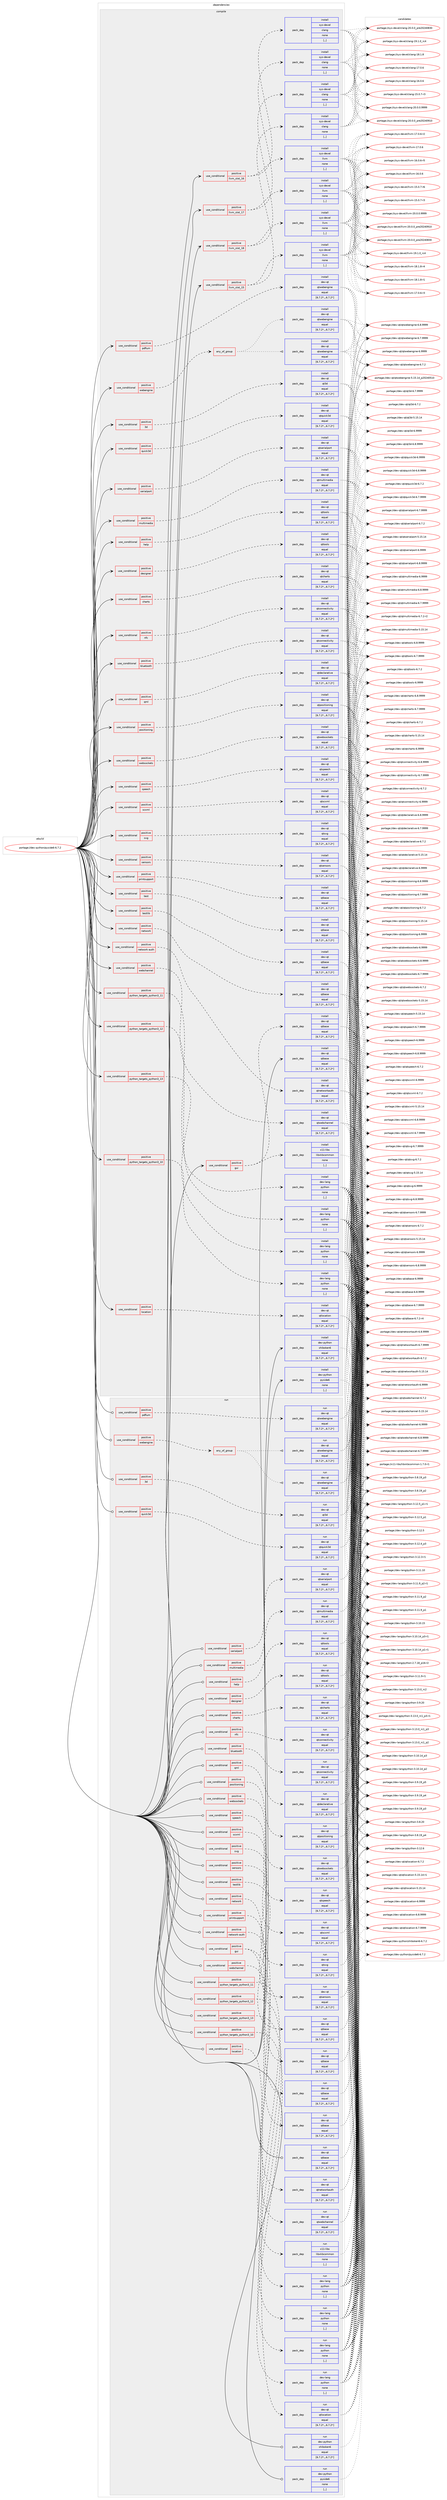 digraph prolog {

# *************
# Graph options
# *************

newrank=true;
concentrate=true;
compound=true;
graph [rankdir=LR,fontname=Helvetica,fontsize=10,ranksep=1.5];#, ranksep=2.5, nodesep=0.2];
edge  [arrowhead=vee];
node  [fontname=Helvetica,fontsize=10];

# **********
# The ebuild
# **********

subgraph cluster_leftcol {
color=gray;
label=<<i>ebuild</i>>;
id [label="portage://dev-python/pyside6-6.7.2", color=red, width=4, href="../dev-python/pyside6-6.7.2.svg"];
}

# ****************
# The dependencies
# ****************

subgraph cluster_midcol {
color=gray;
label=<<i>dependencies</i>>;
subgraph cluster_compile {
fillcolor="#eeeeee";
style=filled;
label=<<i>compile</i>>;
subgraph cond168236 {
dependency653525 [label=<<TABLE BORDER="0" CELLBORDER="1" CELLSPACING="0" CELLPADDING="4"><TR><TD ROWSPAN="3" CELLPADDING="10">use_conditional</TD></TR><TR><TD>positive</TD></TR><TR><TD>3d</TD></TR></TABLE>>, shape=none, color=red];
subgraph pack480435 {
dependency653526 [label=<<TABLE BORDER="0" CELLBORDER="1" CELLSPACING="0" CELLPADDING="4" WIDTH="220"><TR><TD ROWSPAN="6" CELLPADDING="30">pack_dep</TD></TR><TR><TD WIDTH="110">install</TD></TR><TR><TD>dev-qt</TD></TR><TR><TD>qt3d</TD></TR><TR><TD>equal</TD></TR><TR><TD>[6.7.2*,,,6.7.2*]</TD></TR></TABLE>>, shape=none, color=blue];
}
dependency653525:e -> dependency653526:w [weight=20,style="dashed",arrowhead="vee"];
}
id:e -> dependency653525:w [weight=20,style="solid",arrowhead="vee"];
subgraph cond168237 {
dependency653527 [label=<<TABLE BORDER="0" CELLBORDER="1" CELLSPACING="0" CELLPADDING="4"><TR><TD ROWSPAN="3" CELLPADDING="10">use_conditional</TD></TR><TR><TD>positive</TD></TR><TR><TD>bluetooth</TD></TR></TABLE>>, shape=none, color=red];
subgraph pack480436 {
dependency653528 [label=<<TABLE BORDER="0" CELLBORDER="1" CELLSPACING="0" CELLPADDING="4" WIDTH="220"><TR><TD ROWSPAN="6" CELLPADDING="30">pack_dep</TD></TR><TR><TD WIDTH="110">install</TD></TR><TR><TD>dev-qt</TD></TR><TR><TD>qtconnectivity</TD></TR><TR><TD>equal</TD></TR><TR><TD>[6.7.2*,,,6.7.2*]</TD></TR></TABLE>>, shape=none, color=blue];
}
dependency653527:e -> dependency653528:w [weight=20,style="dashed",arrowhead="vee"];
}
id:e -> dependency653527:w [weight=20,style="solid",arrowhead="vee"];
subgraph cond168238 {
dependency653529 [label=<<TABLE BORDER="0" CELLBORDER="1" CELLSPACING="0" CELLPADDING="4"><TR><TD ROWSPAN="3" CELLPADDING="10">use_conditional</TD></TR><TR><TD>positive</TD></TR><TR><TD>charts</TD></TR></TABLE>>, shape=none, color=red];
subgraph pack480437 {
dependency653530 [label=<<TABLE BORDER="0" CELLBORDER="1" CELLSPACING="0" CELLPADDING="4" WIDTH="220"><TR><TD ROWSPAN="6" CELLPADDING="30">pack_dep</TD></TR><TR><TD WIDTH="110">install</TD></TR><TR><TD>dev-qt</TD></TR><TR><TD>qtcharts</TD></TR><TR><TD>equal</TD></TR><TR><TD>[6.7.2*,,,6.7.2*]</TD></TR></TABLE>>, shape=none, color=blue];
}
dependency653529:e -> dependency653530:w [weight=20,style="dashed",arrowhead="vee"];
}
id:e -> dependency653529:w [weight=20,style="solid",arrowhead="vee"];
subgraph cond168239 {
dependency653531 [label=<<TABLE BORDER="0" CELLBORDER="1" CELLSPACING="0" CELLPADDING="4"><TR><TD ROWSPAN="3" CELLPADDING="10">use_conditional</TD></TR><TR><TD>positive</TD></TR><TR><TD>designer</TD></TR></TABLE>>, shape=none, color=red];
subgraph pack480438 {
dependency653532 [label=<<TABLE BORDER="0" CELLBORDER="1" CELLSPACING="0" CELLPADDING="4" WIDTH="220"><TR><TD ROWSPAN="6" CELLPADDING="30">pack_dep</TD></TR><TR><TD WIDTH="110">install</TD></TR><TR><TD>dev-qt</TD></TR><TR><TD>qttools</TD></TR><TR><TD>equal</TD></TR><TR><TD>[6.7.2*,,,6.7.2*]</TD></TR></TABLE>>, shape=none, color=blue];
}
dependency653531:e -> dependency653532:w [weight=20,style="dashed",arrowhead="vee"];
}
id:e -> dependency653531:w [weight=20,style="solid",arrowhead="vee"];
subgraph cond168240 {
dependency653533 [label=<<TABLE BORDER="0" CELLBORDER="1" CELLSPACING="0" CELLPADDING="4"><TR><TD ROWSPAN="3" CELLPADDING="10">use_conditional</TD></TR><TR><TD>positive</TD></TR><TR><TD>gui</TD></TR></TABLE>>, shape=none, color=red];
subgraph pack480439 {
dependency653534 [label=<<TABLE BORDER="0" CELLBORDER="1" CELLSPACING="0" CELLPADDING="4" WIDTH="220"><TR><TD ROWSPAN="6" CELLPADDING="30">pack_dep</TD></TR><TR><TD WIDTH="110">install</TD></TR><TR><TD>dev-qt</TD></TR><TR><TD>qtbase</TD></TR><TR><TD>equal</TD></TR><TR><TD>[6.7.2*,,,6.7.2*]</TD></TR></TABLE>>, shape=none, color=blue];
}
dependency653533:e -> dependency653534:w [weight=20,style="dashed",arrowhead="vee"];
subgraph pack480440 {
dependency653535 [label=<<TABLE BORDER="0" CELLBORDER="1" CELLSPACING="0" CELLPADDING="4" WIDTH="220"><TR><TD ROWSPAN="6" CELLPADDING="30">pack_dep</TD></TR><TR><TD WIDTH="110">install</TD></TR><TR><TD>x11-libs</TD></TR><TR><TD>libxkbcommon</TD></TR><TR><TD>none</TD></TR><TR><TD>[,,]</TD></TR></TABLE>>, shape=none, color=blue];
}
dependency653533:e -> dependency653535:w [weight=20,style="dashed",arrowhead="vee"];
}
id:e -> dependency653533:w [weight=20,style="solid",arrowhead="vee"];
subgraph cond168241 {
dependency653536 [label=<<TABLE BORDER="0" CELLBORDER="1" CELLSPACING="0" CELLPADDING="4"><TR><TD ROWSPAN="3" CELLPADDING="10">use_conditional</TD></TR><TR><TD>positive</TD></TR><TR><TD>help</TD></TR></TABLE>>, shape=none, color=red];
subgraph pack480441 {
dependency653537 [label=<<TABLE BORDER="0" CELLBORDER="1" CELLSPACING="0" CELLPADDING="4" WIDTH="220"><TR><TD ROWSPAN="6" CELLPADDING="30">pack_dep</TD></TR><TR><TD WIDTH="110">install</TD></TR><TR><TD>dev-qt</TD></TR><TR><TD>qttools</TD></TR><TR><TD>equal</TD></TR><TR><TD>[6.7.2*,,,6.7.2*]</TD></TR></TABLE>>, shape=none, color=blue];
}
dependency653536:e -> dependency653537:w [weight=20,style="dashed",arrowhead="vee"];
}
id:e -> dependency653536:w [weight=20,style="solid",arrowhead="vee"];
subgraph cond168242 {
dependency653538 [label=<<TABLE BORDER="0" CELLBORDER="1" CELLSPACING="0" CELLPADDING="4"><TR><TD ROWSPAN="3" CELLPADDING="10">use_conditional</TD></TR><TR><TD>positive</TD></TR><TR><TD>llvm_slot_15</TD></TR></TABLE>>, shape=none, color=red];
subgraph pack480442 {
dependency653539 [label=<<TABLE BORDER="0" CELLBORDER="1" CELLSPACING="0" CELLPADDING="4" WIDTH="220"><TR><TD ROWSPAN="6" CELLPADDING="30">pack_dep</TD></TR><TR><TD WIDTH="110">install</TD></TR><TR><TD>sys-devel</TD></TR><TR><TD>clang</TD></TR><TR><TD>none</TD></TR><TR><TD>[,,]</TD></TR></TABLE>>, shape=none, color=blue];
}
dependency653538:e -> dependency653539:w [weight=20,style="dashed",arrowhead="vee"];
subgraph pack480443 {
dependency653540 [label=<<TABLE BORDER="0" CELLBORDER="1" CELLSPACING="0" CELLPADDING="4" WIDTH="220"><TR><TD ROWSPAN="6" CELLPADDING="30">pack_dep</TD></TR><TR><TD WIDTH="110">install</TD></TR><TR><TD>sys-devel</TD></TR><TR><TD>llvm</TD></TR><TR><TD>none</TD></TR><TR><TD>[,,]</TD></TR></TABLE>>, shape=none, color=blue];
}
dependency653538:e -> dependency653540:w [weight=20,style="dashed",arrowhead="vee"];
}
id:e -> dependency653538:w [weight=20,style="solid",arrowhead="vee"];
subgraph cond168243 {
dependency653541 [label=<<TABLE BORDER="0" CELLBORDER="1" CELLSPACING="0" CELLPADDING="4"><TR><TD ROWSPAN="3" CELLPADDING="10">use_conditional</TD></TR><TR><TD>positive</TD></TR><TR><TD>llvm_slot_16</TD></TR></TABLE>>, shape=none, color=red];
subgraph pack480444 {
dependency653542 [label=<<TABLE BORDER="0" CELLBORDER="1" CELLSPACING="0" CELLPADDING="4" WIDTH="220"><TR><TD ROWSPAN="6" CELLPADDING="30">pack_dep</TD></TR><TR><TD WIDTH="110">install</TD></TR><TR><TD>sys-devel</TD></TR><TR><TD>clang</TD></TR><TR><TD>none</TD></TR><TR><TD>[,,]</TD></TR></TABLE>>, shape=none, color=blue];
}
dependency653541:e -> dependency653542:w [weight=20,style="dashed",arrowhead="vee"];
subgraph pack480445 {
dependency653543 [label=<<TABLE BORDER="0" CELLBORDER="1" CELLSPACING="0" CELLPADDING="4" WIDTH="220"><TR><TD ROWSPAN="6" CELLPADDING="30">pack_dep</TD></TR><TR><TD WIDTH="110">install</TD></TR><TR><TD>sys-devel</TD></TR><TR><TD>llvm</TD></TR><TR><TD>none</TD></TR><TR><TD>[,,]</TD></TR></TABLE>>, shape=none, color=blue];
}
dependency653541:e -> dependency653543:w [weight=20,style="dashed",arrowhead="vee"];
}
id:e -> dependency653541:w [weight=20,style="solid",arrowhead="vee"];
subgraph cond168244 {
dependency653544 [label=<<TABLE BORDER="0" CELLBORDER="1" CELLSPACING="0" CELLPADDING="4"><TR><TD ROWSPAN="3" CELLPADDING="10">use_conditional</TD></TR><TR><TD>positive</TD></TR><TR><TD>llvm_slot_17</TD></TR></TABLE>>, shape=none, color=red];
subgraph pack480446 {
dependency653545 [label=<<TABLE BORDER="0" CELLBORDER="1" CELLSPACING="0" CELLPADDING="4" WIDTH="220"><TR><TD ROWSPAN="6" CELLPADDING="30">pack_dep</TD></TR><TR><TD WIDTH="110">install</TD></TR><TR><TD>sys-devel</TD></TR><TR><TD>clang</TD></TR><TR><TD>none</TD></TR><TR><TD>[,,]</TD></TR></TABLE>>, shape=none, color=blue];
}
dependency653544:e -> dependency653545:w [weight=20,style="dashed",arrowhead="vee"];
subgraph pack480447 {
dependency653546 [label=<<TABLE BORDER="0" CELLBORDER="1" CELLSPACING="0" CELLPADDING="4" WIDTH="220"><TR><TD ROWSPAN="6" CELLPADDING="30">pack_dep</TD></TR><TR><TD WIDTH="110">install</TD></TR><TR><TD>sys-devel</TD></TR><TR><TD>llvm</TD></TR><TR><TD>none</TD></TR><TR><TD>[,,]</TD></TR></TABLE>>, shape=none, color=blue];
}
dependency653544:e -> dependency653546:w [weight=20,style="dashed",arrowhead="vee"];
}
id:e -> dependency653544:w [weight=20,style="solid",arrowhead="vee"];
subgraph cond168245 {
dependency653547 [label=<<TABLE BORDER="0" CELLBORDER="1" CELLSPACING="0" CELLPADDING="4"><TR><TD ROWSPAN="3" CELLPADDING="10">use_conditional</TD></TR><TR><TD>positive</TD></TR><TR><TD>llvm_slot_18</TD></TR></TABLE>>, shape=none, color=red];
subgraph pack480448 {
dependency653548 [label=<<TABLE BORDER="0" CELLBORDER="1" CELLSPACING="0" CELLPADDING="4" WIDTH="220"><TR><TD ROWSPAN="6" CELLPADDING="30">pack_dep</TD></TR><TR><TD WIDTH="110">install</TD></TR><TR><TD>sys-devel</TD></TR><TR><TD>clang</TD></TR><TR><TD>none</TD></TR><TR><TD>[,,]</TD></TR></TABLE>>, shape=none, color=blue];
}
dependency653547:e -> dependency653548:w [weight=20,style="dashed",arrowhead="vee"];
subgraph pack480449 {
dependency653549 [label=<<TABLE BORDER="0" CELLBORDER="1" CELLSPACING="0" CELLPADDING="4" WIDTH="220"><TR><TD ROWSPAN="6" CELLPADDING="30">pack_dep</TD></TR><TR><TD WIDTH="110">install</TD></TR><TR><TD>sys-devel</TD></TR><TR><TD>llvm</TD></TR><TR><TD>none</TD></TR><TR><TD>[,,]</TD></TR></TABLE>>, shape=none, color=blue];
}
dependency653547:e -> dependency653549:w [weight=20,style="dashed",arrowhead="vee"];
}
id:e -> dependency653547:w [weight=20,style="solid",arrowhead="vee"];
subgraph cond168246 {
dependency653550 [label=<<TABLE BORDER="0" CELLBORDER="1" CELLSPACING="0" CELLPADDING="4"><TR><TD ROWSPAN="3" CELLPADDING="10">use_conditional</TD></TR><TR><TD>positive</TD></TR><TR><TD>location</TD></TR></TABLE>>, shape=none, color=red];
subgraph pack480450 {
dependency653551 [label=<<TABLE BORDER="0" CELLBORDER="1" CELLSPACING="0" CELLPADDING="4" WIDTH="220"><TR><TD ROWSPAN="6" CELLPADDING="30">pack_dep</TD></TR><TR><TD WIDTH="110">install</TD></TR><TR><TD>dev-qt</TD></TR><TR><TD>qtlocation</TD></TR><TR><TD>equal</TD></TR><TR><TD>[6.7.2*,,,6.7.2*]</TD></TR></TABLE>>, shape=none, color=blue];
}
dependency653550:e -> dependency653551:w [weight=20,style="dashed",arrowhead="vee"];
}
id:e -> dependency653550:w [weight=20,style="solid",arrowhead="vee"];
subgraph cond168247 {
dependency653552 [label=<<TABLE BORDER="0" CELLBORDER="1" CELLSPACING="0" CELLPADDING="4"><TR><TD ROWSPAN="3" CELLPADDING="10">use_conditional</TD></TR><TR><TD>positive</TD></TR><TR><TD>multimedia</TD></TR></TABLE>>, shape=none, color=red];
subgraph pack480451 {
dependency653553 [label=<<TABLE BORDER="0" CELLBORDER="1" CELLSPACING="0" CELLPADDING="4" WIDTH="220"><TR><TD ROWSPAN="6" CELLPADDING="30">pack_dep</TD></TR><TR><TD WIDTH="110">install</TD></TR><TR><TD>dev-qt</TD></TR><TR><TD>qtmultimedia</TD></TR><TR><TD>equal</TD></TR><TR><TD>[6.7.2*,,,6.7.2*]</TD></TR></TABLE>>, shape=none, color=blue];
}
dependency653552:e -> dependency653553:w [weight=20,style="dashed",arrowhead="vee"];
}
id:e -> dependency653552:w [weight=20,style="solid",arrowhead="vee"];
subgraph cond168248 {
dependency653554 [label=<<TABLE BORDER="0" CELLBORDER="1" CELLSPACING="0" CELLPADDING="4"><TR><TD ROWSPAN="3" CELLPADDING="10">use_conditional</TD></TR><TR><TD>positive</TD></TR><TR><TD>network</TD></TR></TABLE>>, shape=none, color=red];
subgraph pack480452 {
dependency653555 [label=<<TABLE BORDER="0" CELLBORDER="1" CELLSPACING="0" CELLPADDING="4" WIDTH="220"><TR><TD ROWSPAN="6" CELLPADDING="30">pack_dep</TD></TR><TR><TD WIDTH="110">install</TD></TR><TR><TD>dev-qt</TD></TR><TR><TD>qtbase</TD></TR><TR><TD>equal</TD></TR><TR><TD>[6.7.2*,,,6.7.2*]</TD></TR></TABLE>>, shape=none, color=blue];
}
dependency653554:e -> dependency653555:w [weight=20,style="dashed",arrowhead="vee"];
}
id:e -> dependency653554:w [weight=20,style="solid",arrowhead="vee"];
subgraph cond168249 {
dependency653556 [label=<<TABLE BORDER="0" CELLBORDER="1" CELLSPACING="0" CELLPADDING="4"><TR><TD ROWSPAN="3" CELLPADDING="10">use_conditional</TD></TR><TR><TD>positive</TD></TR><TR><TD>network-auth</TD></TR></TABLE>>, shape=none, color=red];
subgraph pack480453 {
dependency653557 [label=<<TABLE BORDER="0" CELLBORDER="1" CELLSPACING="0" CELLPADDING="4" WIDTH="220"><TR><TD ROWSPAN="6" CELLPADDING="30">pack_dep</TD></TR><TR><TD WIDTH="110">install</TD></TR><TR><TD>dev-qt</TD></TR><TR><TD>qtnetworkauth</TD></TR><TR><TD>equal</TD></TR><TR><TD>[6.7.2*,,,6.7.2*]</TD></TR></TABLE>>, shape=none, color=blue];
}
dependency653556:e -> dependency653557:w [weight=20,style="dashed",arrowhead="vee"];
}
id:e -> dependency653556:w [weight=20,style="solid",arrowhead="vee"];
subgraph cond168250 {
dependency653558 [label=<<TABLE BORDER="0" CELLBORDER="1" CELLSPACING="0" CELLPADDING="4"><TR><TD ROWSPAN="3" CELLPADDING="10">use_conditional</TD></TR><TR><TD>positive</TD></TR><TR><TD>nfc</TD></TR></TABLE>>, shape=none, color=red];
subgraph pack480454 {
dependency653559 [label=<<TABLE BORDER="0" CELLBORDER="1" CELLSPACING="0" CELLPADDING="4" WIDTH="220"><TR><TD ROWSPAN="6" CELLPADDING="30">pack_dep</TD></TR><TR><TD WIDTH="110">install</TD></TR><TR><TD>dev-qt</TD></TR><TR><TD>qtconnectivity</TD></TR><TR><TD>equal</TD></TR><TR><TD>[6.7.2*,,,6.7.2*]</TD></TR></TABLE>>, shape=none, color=blue];
}
dependency653558:e -> dependency653559:w [weight=20,style="dashed",arrowhead="vee"];
}
id:e -> dependency653558:w [weight=20,style="solid",arrowhead="vee"];
subgraph cond168251 {
dependency653560 [label=<<TABLE BORDER="0" CELLBORDER="1" CELLSPACING="0" CELLPADDING="4"><TR><TD ROWSPAN="3" CELLPADDING="10">use_conditional</TD></TR><TR><TD>positive</TD></TR><TR><TD>pdfium</TD></TR></TABLE>>, shape=none, color=red];
subgraph pack480455 {
dependency653561 [label=<<TABLE BORDER="0" CELLBORDER="1" CELLSPACING="0" CELLPADDING="4" WIDTH="220"><TR><TD ROWSPAN="6" CELLPADDING="30">pack_dep</TD></TR><TR><TD WIDTH="110">install</TD></TR><TR><TD>dev-qt</TD></TR><TR><TD>qtwebengine</TD></TR><TR><TD>equal</TD></TR><TR><TD>[6.7.2*,,,6.7.2*]</TD></TR></TABLE>>, shape=none, color=blue];
}
dependency653560:e -> dependency653561:w [weight=20,style="dashed",arrowhead="vee"];
}
id:e -> dependency653560:w [weight=20,style="solid",arrowhead="vee"];
subgraph cond168252 {
dependency653562 [label=<<TABLE BORDER="0" CELLBORDER="1" CELLSPACING="0" CELLPADDING="4"><TR><TD ROWSPAN="3" CELLPADDING="10">use_conditional</TD></TR><TR><TD>positive</TD></TR><TR><TD>positioning</TD></TR></TABLE>>, shape=none, color=red];
subgraph pack480456 {
dependency653563 [label=<<TABLE BORDER="0" CELLBORDER="1" CELLSPACING="0" CELLPADDING="4" WIDTH="220"><TR><TD ROWSPAN="6" CELLPADDING="30">pack_dep</TD></TR><TR><TD WIDTH="110">install</TD></TR><TR><TD>dev-qt</TD></TR><TR><TD>qtpositioning</TD></TR><TR><TD>equal</TD></TR><TR><TD>[6.7.2*,,,6.7.2*]</TD></TR></TABLE>>, shape=none, color=blue];
}
dependency653562:e -> dependency653563:w [weight=20,style="dashed",arrowhead="vee"];
}
id:e -> dependency653562:w [weight=20,style="solid",arrowhead="vee"];
subgraph cond168253 {
dependency653564 [label=<<TABLE BORDER="0" CELLBORDER="1" CELLSPACING="0" CELLPADDING="4"><TR><TD ROWSPAN="3" CELLPADDING="10">use_conditional</TD></TR><TR><TD>positive</TD></TR><TR><TD>printsupport</TD></TR></TABLE>>, shape=none, color=red];
subgraph pack480457 {
dependency653565 [label=<<TABLE BORDER="0" CELLBORDER="1" CELLSPACING="0" CELLPADDING="4" WIDTH="220"><TR><TD ROWSPAN="6" CELLPADDING="30">pack_dep</TD></TR><TR><TD WIDTH="110">install</TD></TR><TR><TD>dev-qt</TD></TR><TR><TD>qtbase</TD></TR><TR><TD>equal</TD></TR><TR><TD>[6.7.2*,,,6.7.2*]</TD></TR></TABLE>>, shape=none, color=blue];
}
dependency653564:e -> dependency653565:w [weight=20,style="dashed",arrowhead="vee"];
}
id:e -> dependency653564:w [weight=20,style="solid",arrowhead="vee"];
subgraph cond168254 {
dependency653566 [label=<<TABLE BORDER="0" CELLBORDER="1" CELLSPACING="0" CELLPADDING="4"><TR><TD ROWSPAN="3" CELLPADDING="10">use_conditional</TD></TR><TR><TD>positive</TD></TR><TR><TD>python_targets_python3_10</TD></TR></TABLE>>, shape=none, color=red];
subgraph pack480458 {
dependency653567 [label=<<TABLE BORDER="0" CELLBORDER="1" CELLSPACING="0" CELLPADDING="4" WIDTH="220"><TR><TD ROWSPAN="6" CELLPADDING="30">pack_dep</TD></TR><TR><TD WIDTH="110">install</TD></TR><TR><TD>dev-lang</TD></TR><TR><TD>python</TD></TR><TR><TD>none</TD></TR><TR><TD>[,,]</TD></TR></TABLE>>, shape=none, color=blue];
}
dependency653566:e -> dependency653567:w [weight=20,style="dashed",arrowhead="vee"];
}
id:e -> dependency653566:w [weight=20,style="solid",arrowhead="vee"];
subgraph cond168255 {
dependency653568 [label=<<TABLE BORDER="0" CELLBORDER="1" CELLSPACING="0" CELLPADDING="4"><TR><TD ROWSPAN="3" CELLPADDING="10">use_conditional</TD></TR><TR><TD>positive</TD></TR><TR><TD>python_targets_python3_11</TD></TR></TABLE>>, shape=none, color=red];
subgraph pack480459 {
dependency653569 [label=<<TABLE BORDER="0" CELLBORDER="1" CELLSPACING="0" CELLPADDING="4" WIDTH="220"><TR><TD ROWSPAN="6" CELLPADDING="30">pack_dep</TD></TR><TR><TD WIDTH="110">install</TD></TR><TR><TD>dev-lang</TD></TR><TR><TD>python</TD></TR><TR><TD>none</TD></TR><TR><TD>[,,]</TD></TR></TABLE>>, shape=none, color=blue];
}
dependency653568:e -> dependency653569:w [weight=20,style="dashed",arrowhead="vee"];
}
id:e -> dependency653568:w [weight=20,style="solid",arrowhead="vee"];
subgraph cond168256 {
dependency653570 [label=<<TABLE BORDER="0" CELLBORDER="1" CELLSPACING="0" CELLPADDING="4"><TR><TD ROWSPAN="3" CELLPADDING="10">use_conditional</TD></TR><TR><TD>positive</TD></TR><TR><TD>python_targets_python3_12</TD></TR></TABLE>>, shape=none, color=red];
subgraph pack480460 {
dependency653571 [label=<<TABLE BORDER="0" CELLBORDER="1" CELLSPACING="0" CELLPADDING="4" WIDTH="220"><TR><TD ROWSPAN="6" CELLPADDING="30">pack_dep</TD></TR><TR><TD WIDTH="110">install</TD></TR><TR><TD>dev-lang</TD></TR><TR><TD>python</TD></TR><TR><TD>none</TD></TR><TR><TD>[,,]</TD></TR></TABLE>>, shape=none, color=blue];
}
dependency653570:e -> dependency653571:w [weight=20,style="dashed",arrowhead="vee"];
}
id:e -> dependency653570:w [weight=20,style="solid",arrowhead="vee"];
subgraph cond168257 {
dependency653572 [label=<<TABLE BORDER="0" CELLBORDER="1" CELLSPACING="0" CELLPADDING="4"><TR><TD ROWSPAN="3" CELLPADDING="10">use_conditional</TD></TR><TR><TD>positive</TD></TR><TR><TD>python_targets_python3_13</TD></TR></TABLE>>, shape=none, color=red];
subgraph pack480461 {
dependency653573 [label=<<TABLE BORDER="0" CELLBORDER="1" CELLSPACING="0" CELLPADDING="4" WIDTH="220"><TR><TD ROWSPAN="6" CELLPADDING="30">pack_dep</TD></TR><TR><TD WIDTH="110">install</TD></TR><TR><TD>dev-lang</TD></TR><TR><TD>python</TD></TR><TR><TD>none</TD></TR><TR><TD>[,,]</TD></TR></TABLE>>, shape=none, color=blue];
}
dependency653572:e -> dependency653573:w [weight=20,style="dashed",arrowhead="vee"];
}
id:e -> dependency653572:w [weight=20,style="solid",arrowhead="vee"];
subgraph cond168258 {
dependency653574 [label=<<TABLE BORDER="0" CELLBORDER="1" CELLSPACING="0" CELLPADDING="4"><TR><TD ROWSPAN="3" CELLPADDING="10">use_conditional</TD></TR><TR><TD>positive</TD></TR><TR><TD>qml</TD></TR></TABLE>>, shape=none, color=red];
subgraph pack480462 {
dependency653575 [label=<<TABLE BORDER="0" CELLBORDER="1" CELLSPACING="0" CELLPADDING="4" WIDTH="220"><TR><TD ROWSPAN="6" CELLPADDING="30">pack_dep</TD></TR><TR><TD WIDTH="110">install</TD></TR><TR><TD>dev-qt</TD></TR><TR><TD>qtdeclarative</TD></TR><TR><TD>equal</TD></TR><TR><TD>[6.7.2*,,,6.7.2*]</TD></TR></TABLE>>, shape=none, color=blue];
}
dependency653574:e -> dependency653575:w [weight=20,style="dashed",arrowhead="vee"];
}
id:e -> dependency653574:w [weight=20,style="solid",arrowhead="vee"];
subgraph cond168259 {
dependency653576 [label=<<TABLE BORDER="0" CELLBORDER="1" CELLSPACING="0" CELLPADDING="4"><TR><TD ROWSPAN="3" CELLPADDING="10">use_conditional</TD></TR><TR><TD>positive</TD></TR><TR><TD>quick3d</TD></TR></TABLE>>, shape=none, color=red];
subgraph pack480463 {
dependency653577 [label=<<TABLE BORDER="0" CELLBORDER="1" CELLSPACING="0" CELLPADDING="4" WIDTH="220"><TR><TD ROWSPAN="6" CELLPADDING="30">pack_dep</TD></TR><TR><TD WIDTH="110">install</TD></TR><TR><TD>dev-qt</TD></TR><TR><TD>qtquick3d</TD></TR><TR><TD>equal</TD></TR><TR><TD>[6.7.2*,,,6.7.2*]</TD></TR></TABLE>>, shape=none, color=blue];
}
dependency653576:e -> dependency653577:w [weight=20,style="dashed",arrowhead="vee"];
}
id:e -> dependency653576:w [weight=20,style="solid",arrowhead="vee"];
subgraph cond168260 {
dependency653578 [label=<<TABLE BORDER="0" CELLBORDER="1" CELLSPACING="0" CELLPADDING="4"><TR><TD ROWSPAN="3" CELLPADDING="10">use_conditional</TD></TR><TR><TD>positive</TD></TR><TR><TD>scxml</TD></TR></TABLE>>, shape=none, color=red];
subgraph pack480464 {
dependency653579 [label=<<TABLE BORDER="0" CELLBORDER="1" CELLSPACING="0" CELLPADDING="4" WIDTH="220"><TR><TD ROWSPAN="6" CELLPADDING="30">pack_dep</TD></TR><TR><TD WIDTH="110">install</TD></TR><TR><TD>dev-qt</TD></TR><TR><TD>qtscxml</TD></TR><TR><TD>equal</TD></TR><TR><TD>[6.7.2*,,,6.7.2*]</TD></TR></TABLE>>, shape=none, color=blue];
}
dependency653578:e -> dependency653579:w [weight=20,style="dashed",arrowhead="vee"];
}
id:e -> dependency653578:w [weight=20,style="solid",arrowhead="vee"];
subgraph cond168261 {
dependency653580 [label=<<TABLE BORDER="0" CELLBORDER="1" CELLSPACING="0" CELLPADDING="4"><TR><TD ROWSPAN="3" CELLPADDING="10">use_conditional</TD></TR><TR><TD>positive</TD></TR><TR><TD>sensors</TD></TR></TABLE>>, shape=none, color=red];
subgraph pack480465 {
dependency653581 [label=<<TABLE BORDER="0" CELLBORDER="1" CELLSPACING="0" CELLPADDING="4" WIDTH="220"><TR><TD ROWSPAN="6" CELLPADDING="30">pack_dep</TD></TR><TR><TD WIDTH="110">install</TD></TR><TR><TD>dev-qt</TD></TR><TR><TD>qtsensors</TD></TR><TR><TD>equal</TD></TR><TR><TD>[6.7.2*,,,6.7.2*]</TD></TR></TABLE>>, shape=none, color=blue];
}
dependency653580:e -> dependency653581:w [weight=20,style="dashed",arrowhead="vee"];
}
id:e -> dependency653580:w [weight=20,style="solid",arrowhead="vee"];
subgraph cond168262 {
dependency653582 [label=<<TABLE BORDER="0" CELLBORDER="1" CELLSPACING="0" CELLPADDING="4"><TR><TD ROWSPAN="3" CELLPADDING="10">use_conditional</TD></TR><TR><TD>positive</TD></TR><TR><TD>serialport</TD></TR></TABLE>>, shape=none, color=red];
subgraph pack480466 {
dependency653583 [label=<<TABLE BORDER="0" CELLBORDER="1" CELLSPACING="0" CELLPADDING="4" WIDTH="220"><TR><TD ROWSPAN="6" CELLPADDING="30">pack_dep</TD></TR><TR><TD WIDTH="110">install</TD></TR><TR><TD>dev-qt</TD></TR><TR><TD>qtserialport</TD></TR><TR><TD>equal</TD></TR><TR><TD>[6.7.2*,,,6.7.2*]</TD></TR></TABLE>>, shape=none, color=blue];
}
dependency653582:e -> dependency653583:w [weight=20,style="dashed",arrowhead="vee"];
}
id:e -> dependency653582:w [weight=20,style="solid",arrowhead="vee"];
subgraph cond168263 {
dependency653584 [label=<<TABLE BORDER="0" CELLBORDER="1" CELLSPACING="0" CELLPADDING="4"><TR><TD ROWSPAN="3" CELLPADDING="10">use_conditional</TD></TR><TR><TD>positive</TD></TR><TR><TD>speech</TD></TR></TABLE>>, shape=none, color=red];
subgraph pack480467 {
dependency653585 [label=<<TABLE BORDER="0" CELLBORDER="1" CELLSPACING="0" CELLPADDING="4" WIDTH="220"><TR><TD ROWSPAN="6" CELLPADDING="30">pack_dep</TD></TR><TR><TD WIDTH="110">install</TD></TR><TR><TD>dev-qt</TD></TR><TR><TD>qtspeech</TD></TR><TR><TD>equal</TD></TR><TR><TD>[6.7.2*,,,6.7.2*]</TD></TR></TABLE>>, shape=none, color=blue];
}
dependency653584:e -> dependency653585:w [weight=20,style="dashed",arrowhead="vee"];
}
id:e -> dependency653584:w [weight=20,style="solid",arrowhead="vee"];
subgraph cond168264 {
dependency653586 [label=<<TABLE BORDER="0" CELLBORDER="1" CELLSPACING="0" CELLPADDING="4"><TR><TD ROWSPAN="3" CELLPADDING="10">use_conditional</TD></TR><TR><TD>positive</TD></TR><TR><TD>svg</TD></TR></TABLE>>, shape=none, color=red];
subgraph pack480468 {
dependency653587 [label=<<TABLE BORDER="0" CELLBORDER="1" CELLSPACING="0" CELLPADDING="4" WIDTH="220"><TR><TD ROWSPAN="6" CELLPADDING="30">pack_dep</TD></TR><TR><TD WIDTH="110">install</TD></TR><TR><TD>dev-qt</TD></TR><TR><TD>qtsvg</TD></TR><TR><TD>equal</TD></TR><TR><TD>[6.7.2*,,,6.7.2*]</TD></TR></TABLE>>, shape=none, color=blue];
}
dependency653586:e -> dependency653587:w [weight=20,style="dashed",arrowhead="vee"];
}
id:e -> dependency653586:w [weight=20,style="solid",arrowhead="vee"];
subgraph cond168265 {
dependency653588 [label=<<TABLE BORDER="0" CELLBORDER="1" CELLSPACING="0" CELLPADDING="4"><TR><TD ROWSPAN="3" CELLPADDING="10">use_conditional</TD></TR><TR><TD>positive</TD></TR><TR><TD>test</TD></TR></TABLE>>, shape=none, color=red];
subgraph pack480469 {
dependency653589 [label=<<TABLE BORDER="0" CELLBORDER="1" CELLSPACING="0" CELLPADDING="4" WIDTH="220"><TR><TD ROWSPAN="6" CELLPADDING="30">pack_dep</TD></TR><TR><TD WIDTH="110">install</TD></TR><TR><TD>dev-qt</TD></TR><TR><TD>qtbase</TD></TR><TR><TD>equal</TD></TR><TR><TD>[6.7.2*,,,6.7.2*]</TD></TR></TABLE>>, shape=none, color=blue];
}
dependency653588:e -> dependency653589:w [weight=20,style="dashed",arrowhead="vee"];
}
id:e -> dependency653588:w [weight=20,style="solid",arrowhead="vee"];
subgraph cond168266 {
dependency653590 [label=<<TABLE BORDER="0" CELLBORDER="1" CELLSPACING="0" CELLPADDING="4"><TR><TD ROWSPAN="3" CELLPADDING="10">use_conditional</TD></TR><TR><TD>positive</TD></TR><TR><TD>testlib</TD></TR></TABLE>>, shape=none, color=red];
subgraph pack480470 {
dependency653591 [label=<<TABLE BORDER="0" CELLBORDER="1" CELLSPACING="0" CELLPADDING="4" WIDTH="220"><TR><TD ROWSPAN="6" CELLPADDING="30">pack_dep</TD></TR><TR><TD WIDTH="110">install</TD></TR><TR><TD>dev-qt</TD></TR><TR><TD>qtbase</TD></TR><TR><TD>equal</TD></TR><TR><TD>[6.7.2*,,,6.7.2*]</TD></TR></TABLE>>, shape=none, color=blue];
}
dependency653590:e -> dependency653591:w [weight=20,style="dashed",arrowhead="vee"];
}
id:e -> dependency653590:w [weight=20,style="solid",arrowhead="vee"];
subgraph cond168267 {
dependency653592 [label=<<TABLE BORDER="0" CELLBORDER="1" CELLSPACING="0" CELLPADDING="4"><TR><TD ROWSPAN="3" CELLPADDING="10">use_conditional</TD></TR><TR><TD>positive</TD></TR><TR><TD>webchannel</TD></TR></TABLE>>, shape=none, color=red];
subgraph pack480471 {
dependency653593 [label=<<TABLE BORDER="0" CELLBORDER="1" CELLSPACING="0" CELLPADDING="4" WIDTH="220"><TR><TD ROWSPAN="6" CELLPADDING="30">pack_dep</TD></TR><TR><TD WIDTH="110">install</TD></TR><TR><TD>dev-qt</TD></TR><TR><TD>qtwebchannel</TD></TR><TR><TD>equal</TD></TR><TR><TD>[6.7.2*,,,6.7.2*]</TD></TR></TABLE>>, shape=none, color=blue];
}
dependency653592:e -> dependency653593:w [weight=20,style="dashed",arrowhead="vee"];
}
id:e -> dependency653592:w [weight=20,style="solid",arrowhead="vee"];
subgraph cond168268 {
dependency653594 [label=<<TABLE BORDER="0" CELLBORDER="1" CELLSPACING="0" CELLPADDING="4"><TR><TD ROWSPAN="3" CELLPADDING="10">use_conditional</TD></TR><TR><TD>positive</TD></TR><TR><TD>webengine</TD></TR></TABLE>>, shape=none, color=red];
subgraph any4473 {
dependency653595 [label=<<TABLE BORDER="0" CELLBORDER="1" CELLSPACING="0" CELLPADDING="4"><TR><TD CELLPADDING="10">any_of_group</TD></TR></TABLE>>, shape=none, color=red];subgraph pack480472 {
dependency653596 [label=<<TABLE BORDER="0" CELLBORDER="1" CELLSPACING="0" CELLPADDING="4" WIDTH="220"><TR><TD ROWSPAN="6" CELLPADDING="30">pack_dep</TD></TR><TR><TD WIDTH="110">install</TD></TR><TR><TD>dev-qt</TD></TR><TR><TD>qtwebengine</TD></TR><TR><TD>equal</TD></TR><TR><TD>[6.7.2*,,,6.7.2*]</TD></TR></TABLE>>, shape=none, color=blue];
}
dependency653595:e -> dependency653596:w [weight=20,style="dotted",arrowhead="oinv"];
subgraph pack480473 {
dependency653597 [label=<<TABLE BORDER="0" CELLBORDER="1" CELLSPACING="0" CELLPADDING="4" WIDTH="220"><TR><TD ROWSPAN="6" CELLPADDING="30">pack_dep</TD></TR><TR><TD WIDTH="110">install</TD></TR><TR><TD>dev-qt</TD></TR><TR><TD>qtwebengine</TD></TR><TR><TD>equal</TD></TR><TR><TD>[6.7.2*,,,6.7.2*]</TD></TR></TABLE>>, shape=none, color=blue];
}
dependency653595:e -> dependency653597:w [weight=20,style="dotted",arrowhead="oinv"];
}
dependency653594:e -> dependency653595:w [weight=20,style="dashed",arrowhead="vee"];
}
id:e -> dependency653594:w [weight=20,style="solid",arrowhead="vee"];
subgraph cond168269 {
dependency653598 [label=<<TABLE BORDER="0" CELLBORDER="1" CELLSPACING="0" CELLPADDING="4"><TR><TD ROWSPAN="3" CELLPADDING="10">use_conditional</TD></TR><TR><TD>positive</TD></TR><TR><TD>websockets</TD></TR></TABLE>>, shape=none, color=red];
subgraph pack480474 {
dependency653599 [label=<<TABLE BORDER="0" CELLBORDER="1" CELLSPACING="0" CELLPADDING="4" WIDTH="220"><TR><TD ROWSPAN="6" CELLPADDING="30">pack_dep</TD></TR><TR><TD WIDTH="110">install</TD></TR><TR><TD>dev-qt</TD></TR><TR><TD>qtwebsockets</TD></TR><TR><TD>equal</TD></TR><TR><TD>[6.7.2*,,,6.7.2*]</TD></TR></TABLE>>, shape=none, color=blue];
}
dependency653598:e -> dependency653599:w [weight=20,style="dashed",arrowhead="vee"];
}
id:e -> dependency653598:w [weight=20,style="solid",arrowhead="vee"];
subgraph pack480475 {
dependency653600 [label=<<TABLE BORDER="0" CELLBORDER="1" CELLSPACING="0" CELLPADDING="4" WIDTH="220"><TR><TD ROWSPAN="6" CELLPADDING="30">pack_dep</TD></TR><TR><TD WIDTH="110">install</TD></TR><TR><TD>dev-python</TD></TR><TR><TD>shiboken6</TD></TR><TR><TD>equal</TD></TR><TR><TD>[6.7.2*,,,6.7.2*]</TD></TR></TABLE>>, shape=none, color=blue];
}
id:e -> dependency653600:w [weight=20,style="solid",arrowhead="vee"];
subgraph pack480476 {
dependency653601 [label=<<TABLE BORDER="0" CELLBORDER="1" CELLSPACING="0" CELLPADDING="4" WIDTH="220"><TR><TD ROWSPAN="6" CELLPADDING="30">pack_dep</TD></TR><TR><TD WIDTH="110">install</TD></TR><TR><TD>dev-qt</TD></TR><TR><TD>qtbase</TD></TR><TR><TD>equal</TD></TR><TR><TD>[6.7.2*,,,6.7.2*]</TD></TR></TABLE>>, shape=none, color=blue];
}
id:e -> dependency653601:w [weight=20,style="solid",arrowhead="vee"];
subgraph pack480477 {
dependency653602 [label=<<TABLE BORDER="0" CELLBORDER="1" CELLSPACING="0" CELLPADDING="4" WIDTH="220"><TR><TD ROWSPAN="6" CELLPADDING="30">pack_dep</TD></TR><TR><TD WIDTH="110">install</TD></TR><TR><TD>dev-python</TD></TR><TR><TD>pyside6</TD></TR><TR><TD>none</TD></TR><TR><TD>[,,]</TD></TR></TABLE>>, shape=none, color=blue];
}
id:e -> dependency653602:w [weight=20,style="solid",arrowhead="vee"];
}
subgraph cluster_compileandrun {
fillcolor="#eeeeee";
style=filled;
label=<<i>compile and run</i>>;
}
subgraph cluster_run {
fillcolor="#eeeeee";
style=filled;
label=<<i>run</i>>;
subgraph cond168270 {
dependency653603 [label=<<TABLE BORDER="0" CELLBORDER="1" CELLSPACING="0" CELLPADDING="4"><TR><TD ROWSPAN="3" CELLPADDING="10">use_conditional</TD></TR><TR><TD>positive</TD></TR><TR><TD>3d</TD></TR></TABLE>>, shape=none, color=red];
subgraph pack480478 {
dependency653604 [label=<<TABLE BORDER="0" CELLBORDER="1" CELLSPACING="0" CELLPADDING="4" WIDTH="220"><TR><TD ROWSPAN="6" CELLPADDING="30">pack_dep</TD></TR><TR><TD WIDTH="110">run</TD></TR><TR><TD>dev-qt</TD></TR><TR><TD>qt3d</TD></TR><TR><TD>equal</TD></TR><TR><TD>[6.7.2*,,,6.7.2*]</TD></TR></TABLE>>, shape=none, color=blue];
}
dependency653603:e -> dependency653604:w [weight=20,style="dashed",arrowhead="vee"];
}
id:e -> dependency653603:w [weight=20,style="solid",arrowhead="odot"];
subgraph cond168271 {
dependency653605 [label=<<TABLE BORDER="0" CELLBORDER="1" CELLSPACING="0" CELLPADDING="4"><TR><TD ROWSPAN="3" CELLPADDING="10">use_conditional</TD></TR><TR><TD>positive</TD></TR><TR><TD>bluetooth</TD></TR></TABLE>>, shape=none, color=red];
subgraph pack480479 {
dependency653606 [label=<<TABLE BORDER="0" CELLBORDER="1" CELLSPACING="0" CELLPADDING="4" WIDTH="220"><TR><TD ROWSPAN="6" CELLPADDING="30">pack_dep</TD></TR><TR><TD WIDTH="110">run</TD></TR><TR><TD>dev-qt</TD></TR><TR><TD>qtconnectivity</TD></TR><TR><TD>equal</TD></TR><TR><TD>[6.7.2*,,,6.7.2*]</TD></TR></TABLE>>, shape=none, color=blue];
}
dependency653605:e -> dependency653606:w [weight=20,style="dashed",arrowhead="vee"];
}
id:e -> dependency653605:w [weight=20,style="solid",arrowhead="odot"];
subgraph cond168272 {
dependency653607 [label=<<TABLE BORDER="0" CELLBORDER="1" CELLSPACING="0" CELLPADDING="4"><TR><TD ROWSPAN="3" CELLPADDING="10">use_conditional</TD></TR><TR><TD>positive</TD></TR><TR><TD>charts</TD></TR></TABLE>>, shape=none, color=red];
subgraph pack480480 {
dependency653608 [label=<<TABLE BORDER="0" CELLBORDER="1" CELLSPACING="0" CELLPADDING="4" WIDTH="220"><TR><TD ROWSPAN="6" CELLPADDING="30">pack_dep</TD></TR><TR><TD WIDTH="110">run</TD></TR><TR><TD>dev-qt</TD></TR><TR><TD>qtcharts</TD></TR><TR><TD>equal</TD></TR><TR><TD>[6.7.2*,,,6.7.2*]</TD></TR></TABLE>>, shape=none, color=blue];
}
dependency653607:e -> dependency653608:w [weight=20,style="dashed",arrowhead="vee"];
}
id:e -> dependency653607:w [weight=20,style="solid",arrowhead="odot"];
subgraph cond168273 {
dependency653609 [label=<<TABLE BORDER="0" CELLBORDER="1" CELLSPACING="0" CELLPADDING="4"><TR><TD ROWSPAN="3" CELLPADDING="10">use_conditional</TD></TR><TR><TD>positive</TD></TR><TR><TD>designer</TD></TR></TABLE>>, shape=none, color=red];
subgraph pack480481 {
dependency653610 [label=<<TABLE BORDER="0" CELLBORDER="1" CELLSPACING="0" CELLPADDING="4" WIDTH="220"><TR><TD ROWSPAN="6" CELLPADDING="30">pack_dep</TD></TR><TR><TD WIDTH="110">run</TD></TR><TR><TD>dev-qt</TD></TR><TR><TD>qttools</TD></TR><TR><TD>equal</TD></TR><TR><TD>[6.7.2*,,,6.7.2*]</TD></TR></TABLE>>, shape=none, color=blue];
}
dependency653609:e -> dependency653610:w [weight=20,style="dashed",arrowhead="vee"];
}
id:e -> dependency653609:w [weight=20,style="solid",arrowhead="odot"];
subgraph cond168274 {
dependency653611 [label=<<TABLE BORDER="0" CELLBORDER="1" CELLSPACING="0" CELLPADDING="4"><TR><TD ROWSPAN="3" CELLPADDING="10">use_conditional</TD></TR><TR><TD>positive</TD></TR><TR><TD>gui</TD></TR></TABLE>>, shape=none, color=red];
subgraph pack480482 {
dependency653612 [label=<<TABLE BORDER="0" CELLBORDER="1" CELLSPACING="0" CELLPADDING="4" WIDTH="220"><TR><TD ROWSPAN="6" CELLPADDING="30">pack_dep</TD></TR><TR><TD WIDTH="110">run</TD></TR><TR><TD>dev-qt</TD></TR><TR><TD>qtbase</TD></TR><TR><TD>equal</TD></TR><TR><TD>[6.7.2*,,,6.7.2*]</TD></TR></TABLE>>, shape=none, color=blue];
}
dependency653611:e -> dependency653612:w [weight=20,style="dashed",arrowhead="vee"];
subgraph pack480483 {
dependency653613 [label=<<TABLE BORDER="0" CELLBORDER="1" CELLSPACING="0" CELLPADDING="4" WIDTH="220"><TR><TD ROWSPAN="6" CELLPADDING="30">pack_dep</TD></TR><TR><TD WIDTH="110">run</TD></TR><TR><TD>x11-libs</TD></TR><TR><TD>libxkbcommon</TD></TR><TR><TD>none</TD></TR><TR><TD>[,,]</TD></TR></TABLE>>, shape=none, color=blue];
}
dependency653611:e -> dependency653613:w [weight=20,style="dashed",arrowhead="vee"];
}
id:e -> dependency653611:w [weight=20,style="solid",arrowhead="odot"];
subgraph cond168275 {
dependency653614 [label=<<TABLE BORDER="0" CELLBORDER="1" CELLSPACING="0" CELLPADDING="4"><TR><TD ROWSPAN="3" CELLPADDING="10">use_conditional</TD></TR><TR><TD>positive</TD></TR><TR><TD>help</TD></TR></TABLE>>, shape=none, color=red];
subgraph pack480484 {
dependency653615 [label=<<TABLE BORDER="0" CELLBORDER="1" CELLSPACING="0" CELLPADDING="4" WIDTH="220"><TR><TD ROWSPAN="6" CELLPADDING="30">pack_dep</TD></TR><TR><TD WIDTH="110">run</TD></TR><TR><TD>dev-qt</TD></TR><TR><TD>qttools</TD></TR><TR><TD>equal</TD></TR><TR><TD>[6.7.2*,,,6.7.2*]</TD></TR></TABLE>>, shape=none, color=blue];
}
dependency653614:e -> dependency653615:w [weight=20,style="dashed",arrowhead="vee"];
}
id:e -> dependency653614:w [weight=20,style="solid",arrowhead="odot"];
subgraph cond168276 {
dependency653616 [label=<<TABLE BORDER="0" CELLBORDER="1" CELLSPACING="0" CELLPADDING="4"><TR><TD ROWSPAN="3" CELLPADDING="10">use_conditional</TD></TR><TR><TD>positive</TD></TR><TR><TD>location</TD></TR></TABLE>>, shape=none, color=red];
subgraph pack480485 {
dependency653617 [label=<<TABLE BORDER="0" CELLBORDER="1" CELLSPACING="0" CELLPADDING="4" WIDTH="220"><TR><TD ROWSPAN="6" CELLPADDING="30">pack_dep</TD></TR><TR><TD WIDTH="110">run</TD></TR><TR><TD>dev-qt</TD></TR><TR><TD>qtlocation</TD></TR><TR><TD>equal</TD></TR><TR><TD>[6.7.2*,,,6.7.2*]</TD></TR></TABLE>>, shape=none, color=blue];
}
dependency653616:e -> dependency653617:w [weight=20,style="dashed",arrowhead="vee"];
}
id:e -> dependency653616:w [weight=20,style="solid",arrowhead="odot"];
subgraph cond168277 {
dependency653618 [label=<<TABLE BORDER="0" CELLBORDER="1" CELLSPACING="0" CELLPADDING="4"><TR><TD ROWSPAN="3" CELLPADDING="10">use_conditional</TD></TR><TR><TD>positive</TD></TR><TR><TD>multimedia</TD></TR></TABLE>>, shape=none, color=red];
subgraph pack480486 {
dependency653619 [label=<<TABLE BORDER="0" CELLBORDER="1" CELLSPACING="0" CELLPADDING="4" WIDTH="220"><TR><TD ROWSPAN="6" CELLPADDING="30">pack_dep</TD></TR><TR><TD WIDTH="110">run</TD></TR><TR><TD>dev-qt</TD></TR><TR><TD>qtmultimedia</TD></TR><TR><TD>equal</TD></TR><TR><TD>[6.7.2*,,,6.7.2*]</TD></TR></TABLE>>, shape=none, color=blue];
}
dependency653618:e -> dependency653619:w [weight=20,style="dashed",arrowhead="vee"];
}
id:e -> dependency653618:w [weight=20,style="solid",arrowhead="odot"];
subgraph cond168278 {
dependency653620 [label=<<TABLE BORDER="0" CELLBORDER="1" CELLSPACING="0" CELLPADDING="4"><TR><TD ROWSPAN="3" CELLPADDING="10">use_conditional</TD></TR><TR><TD>positive</TD></TR><TR><TD>network</TD></TR></TABLE>>, shape=none, color=red];
subgraph pack480487 {
dependency653621 [label=<<TABLE BORDER="0" CELLBORDER="1" CELLSPACING="0" CELLPADDING="4" WIDTH="220"><TR><TD ROWSPAN="6" CELLPADDING="30">pack_dep</TD></TR><TR><TD WIDTH="110">run</TD></TR><TR><TD>dev-qt</TD></TR><TR><TD>qtbase</TD></TR><TR><TD>equal</TD></TR><TR><TD>[6.7.2*,,,6.7.2*]</TD></TR></TABLE>>, shape=none, color=blue];
}
dependency653620:e -> dependency653621:w [weight=20,style="dashed",arrowhead="vee"];
}
id:e -> dependency653620:w [weight=20,style="solid",arrowhead="odot"];
subgraph cond168279 {
dependency653622 [label=<<TABLE BORDER="0" CELLBORDER="1" CELLSPACING="0" CELLPADDING="4"><TR><TD ROWSPAN="3" CELLPADDING="10">use_conditional</TD></TR><TR><TD>positive</TD></TR><TR><TD>network-auth</TD></TR></TABLE>>, shape=none, color=red];
subgraph pack480488 {
dependency653623 [label=<<TABLE BORDER="0" CELLBORDER="1" CELLSPACING="0" CELLPADDING="4" WIDTH="220"><TR><TD ROWSPAN="6" CELLPADDING="30">pack_dep</TD></TR><TR><TD WIDTH="110">run</TD></TR><TR><TD>dev-qt</TD></TR><TR><TD>qtnetworkauth</TD></TR><TR><TD>equal</TD></TR><TR><TD>[6.7.2*,,,6.7.2*]</TD></TR></TABLE>>, shape=none, color=blue];
}
dependency653622:e -> dependency653623:w [weight=20,style="dashed",arrowhead="vee"];
}
id:e -> dependency653622:w [weight=20,style="solid",arrowhead="odot"];
subgraph cond168280 {
dependency653624 [label=<<TABLE BORDER="0" CELLBORDER="1" CELLSPACING="0" CELLPADDING="4"><TR><TD ROWSPAN="3" CELLPADDING="10">use_conditional</TD></TR><TR><TD>positive</TD></TR><TR><TD>nfc</TD></TR></TABLE>>, shape=none, color=red];
subgraph pack480489 {
dependency653625 [label=<<TABLE BORDER="0" CELLBORDER="1" CELLSPACING="0" CELLPADDING="4" WIDTH="220"><TR><TD ROWSPAN="6" CELLPADDING="30">pack_dep</TD></TR><TR><TD WIDTH="110">run</TD></TR><TR><TD>dev-qt</TD></TR><TR><TD>qtconnectivity</TD></TR><TR><TD>equal</TD></TR><TR><TD>[6.7.2*,,,6.7.2*]</TD></TR></TABLE>>, shape=none, color=blue];
}
dependency653624:e -> dependency653625:w [weight=20,style="dashed",arrowhead="vee"];
}
id:e -> dependency653624:w [weight=20,style="solid",arrowhead="odot"];
subgraph cond168281 {
dependency653626 [label=<<TABLE BORDER="0" CELLBORDER="1" CELLSPACING="0" CELLPADDING="4"><TR><TD ROWSPAN="3" CELLPADDING="10">use_conditional</TD></TR><TR><TD>positive</TD></TR><TR><TD>pdfium</TD></TR></TABLE>>, shape=none, color=red];
subgraph pack480490 {
dependency653627 [label=<<TABLE BORDER="0" CELLBORDER="1" CELLSPACING="0" CELLPADDING="4" WIDTH="220"><TR><TD ROWSPAN="6" CELLPADDING="30">pack_dep</TD></TR><TR><TD WIDTH="110">run</TD></TR><TR><TD>dev-qt</TD></TR><TR><TD>qtwebengine</TD></TR><TR><TD>equal</TD></TR><TR><TD>[6.7.2*,,,6.7.2*]</TD></TR></TABLE>>, shape=none, color=blue];
}
dependency653626:e -> dependency653627:w [weight=20,style="dashed",arrowhead="vee"];
}
id:e -> dependency653626:w [weight=20,style="solid",arrowhead="odot"];
subgraph cond168282 {
dependency653628 [label=<<TABLE BORDER="0" CELLBORDER="1" CELLSPACING="0" CELLPADDING="4"><TR><TD ROWSPAN="3" CELLPADDING="10">use_conditional</TD></TR><TR><TD>positive</TD></TR><TR><TD>positioning</TD></TR></TABLE>>, shape=none, color=red];
subgraph pack480491 {
dependency653629 [label=<<TABLE BORDER="0" CELLBORDER="1" CELLSPACING="0" CELLPADDING="4" WIDTH="220"><TR><TD ROWSPAN="6" CELLPADDING="30">pack_dep</TD></TR><TR><TD WIDTH="110">run</TD></TR><TR><TD>dev-qt</TD></TR><TR><TD>qtpositioning</TD></TR><TR><TD>equal</TD></TR><TR><TD>[6.7.2*,,,6.7.2*]</TD></TR></TABLE>>, shape=none, color=blue];
}
dependency653628:e -> dependency653629:w [weight=20,style="dashed",arrowhead="vee"];
}
id:e -> dependency653628:w [weight=20,style="solid",arrowhead="odot"];
subgraph cond168283 {
dependency653630 [label=<<TABLE BORDER="0" CELLBORDER="1" CELLSPACING="0" CELLPADDING="4"><TR><TD ROWSPAN="3" CELLPADDING="10">use_conditional</TD></TR><TR><TD>positive</TD></TR><TR><TD>printsupport</TD></TR></TABLE>>, shape=none, color=red];
subgraph pack480492 {
dependency653631 [label=<<TABLE BORDER="0" CELLBORDER="1" CELLSPACING="0" CELLPADDING="4" WIDTH="220"><TR><TD ROWSPAN="6" CELLPADDING="30">pack_dep</TD></TR><TR><TD WIDTH="110">run</TD></TR><TR><TD>dev-qt</TD></TR><TR><TD>qtbase</TD></TR><TR><TD>equal</TD></TR><TR><TD>[6.7.2*,,,6.7.2*]</TD></TR></TABLE>>, shape=none, color=blue];
}
dependency653630:e -> dependency653631:w [weight=20,style="dashed",arrowhead="vee"];
}
id:e -> dependency653630:w [weight=20,style="solid",arrowhead="odot"];
subgraph cond168284 {
dependency653632 [label=<<TABLE BORDER="0" CELLBORDER="1" CELLSPACING="0" CELLPADDING="4"><TR><TD ROWSPAN="3" CELLPADDING="10">use_conditional</TD></TR><TR><TD>positive</TD></TR><TR><TD>python_targets_python3_10</TD></TR></TABLE>>, shape=none, color=red];
subgraph pack480493 {
dependency653633 [label=<<TABLE BORDER="0" CELLBORDER="1" CELLSPACING="0" CELLPADDING="4" WIDTH="220"><TR><TD ROWSPAN="6" CELLPADDING="30">pack_dep</TD></TR><TR><TD WIDTH="110">run</TD></TR><TR><TD>dev-lang</TD></TR><TR><TD>python</TD></TR><TR><TD>none</TD></TR><TR><TD>[,,]</TD></TR></TABLE>>, shape=none, color=blue];
}
dependency653632:e -> dependency653633:w [weight=20,style="dashed",arrowhead="vee"];
}
id:e -> dependency653632:w [weight=20,style="solid",arrowhead="odot"];
subgraph cond168285 {
dependency653634 [label=<<TABLE BORDER="0" CELLBORDER="1" CELLSPACING="0" CELLPADDING="4"><TR><TD ROWSPAN="3" CELLPADDING="10">use_conditional</TD></TR><TR><TD>positive</TD></TR><TR><TD>python_targets_python3_11</TD></TR></TABLE>>, shape=none, color=red];
subgraph pack480494 {
dependency653635 [label=<<TABLE BORDER="0" CELLBORDER="1" CELLSPACING="0" CELLPADDING="4" WIDTH="220"><TR><TD ROWSPAN="6" CELLPADDING="30">pack_dep</TD></TR><TR><TD WIDTH="110">run</TD></TR><TR><TD>dev-lang</TD></TR><TR><TD>python</TD></TR><TR><TD>none</TD></TR><TR><TD>[,,]</TD></TR></TABLE>>, shape=none, color=blue];
}
dependency653634:e -> dependency653635:w [weight=20,style="dashed",arrowhead="vee"];
}
id:e -> dependency653634:w [weight=20,style="solid",arrowhead="odot"];
subgraph cond168286 {
dependency653636 [label=<<TABLE BORDER="0" CELLBORDER="1" CELLSPACING="0" CELLPADDING="4"><TR><TD ROWSPAN="3" CELLPADDING="10">use_conditional</TD></TR><TR><TD>positive</TD></TR><TR><TD>python_targets_python3_12</TD></TR></TABLE>>, shape=none, color=red];
subgraph pack480495 {
dependency653637 [label=<<TABLE BORDER="0" CELLBORDER="1" CELLSPACING="0" CELLPADDING="4" WIDTH="220"><TR><TD ROWSPAN="6" CELLPADDING="30">pack_dep</TD></TR><TR><TD WIDTH="110">run</TD></TR><TR><TD>dev-lang</TD></TR><TR><TD>python</TD></TR><TR><TD>none</TD></TR><TR><TD>[,,]</TD></TR></TABLE>>, shape=none, color=blue];
}
dependency653636:e -> dependency653637:w [weight=20,style="dashed",arrowhead="vee"];
}
id:e -> dependency653636:w [weight=20,style="solid",arrowhead="odot"];
subgraph cond168287 {
dependency653638 [label=<<TABLE BORDER="0" CELLBORDER="1" CELLSPACING="0" CELLPADDING="4"><TR><TD ROWSPAN="3" CELLPADDING="10">use_conditional</TD></TR><TR><TD>positive</TD></TR><TR><TD>python_targets_python3_13</TD></TR></TABLE>>, shape=none, color=red];
subgraph pack480496 {
dependency653639 [label=<<TABLE BORDER="0" CELLBORDER="1" CELLSPACING="0" CELLPADDING="4" WIDTH="220"><TR><TD ROWSPAN="6" CELLPADDING="30">pack_dep</TD></TR><TR><TD WIDTH="110">run</TD></TR><TR><TD>dev-lang</TD></TR><TR><TD>python</TD></TR><TR><TD>none</TD></TR><TR><TD>[,,]</TD></TR></TABLE>>, shape=none, color=blue];
}
dependency653638:e -> dependency653639:w [weight=20,style="dashed",arrowhead="vee"];
}
id:e -> dependency653638:w [weight=20,style="solid",arrowhead="odot"];
subgraph cond168288 {
dependency653640 [label=<<TABLE BORDER="0" CELLBORDER="1" CELLSPACING="0" CELLPADDING="4"><TR><TD ROWSPAN="3" CELLPADDING="10">use_conditional</TD></TR><TR><TD>positive</TD></TR><TR><TD>qml</TD></TR></TABLE>>, shape=none, color=red];
subgraph pack480497 {
dependency653641 [label=<<TABLE BORDER="0" CELLBORDER="1" CELLSPACING="0" CELLPADDING="4" WIDTH="220"><TR><TD ROWSPAN="6" CELLPADDING="30">pack_dep</TD></TR><TR><TD WIDTH="110">run</TD></TR><TR><TD>dev-qt</TD></TR><TR><TD>qtdeclarative</TD></TR><TR><TD>equal</TD></TR><TR><TD>[6.7.2*,,,6.7.2*]</TD></TR></TABLE>>, shape=none, color=blue];
}
dependency653640:e -> dependency653641:w [weight=20,style="dashed",arrowhead="vee"];
}
id:e -> dependency653640:w [weight=20,style="solid",arrowhead="odot"];
subgraph cond168289 {
dependency653642 [label=<<TABLE BORDER="0" CELLBORDER="1" CELLSPACING="0" CELLPADDING="4"><TR><TD ROWSPAN="3" CELLPADDING="10">use_conditional</TD></TR><TR><TD>positive</TD></TR><TR><TD>quick3d</TD></TR></TABLE>>, shape=none, color=red];
subgraph pack480498 {
dependency653643 [label=<<TABLE BORDER="0" CELLBORDER="1" CELLSPACING="0" CELLPADDING="4" WIDTH="220"><TR><TD ROWSPAN="6" CELLPADDING="30">pack_dep</TD></TR><TR><TD WIDTH="110">run</TD></TR><TR><TD>dev-qt</TD></TR><TR><TD>qtquick3d</TD></TR><TR><TD>equal</TD></TR><TR><TD>[6.7.2*,,,6.7.2*]</TD></TR></TABLE>>, shape=none, color=blue];
}
dependency653642:e -> dependency653643:w [weight=20,style="dashed",arrowhead="vee"];
}
id:e -> dependency653642:w [weight=20,style="solid",arrowhead="odot"];
subgraph cond168290 {
dependency653644 [label=<<TABLE BORDER="0" CELLBORDER="1" CELLSPACING="0" CELLPADDING="4"><TR><TD ROWSPAN="3" CELLPADDING="10">use_conditional</TD></TR><TR><TD>positive</TD></TR><TR><TD>scxml</TD></TR></TABLE>>, shape=none, color=red];
subgraph pack480499 {
dependency653645 [label=<<TABLE BORDER="0" CELLBORDER="1" CELLSPACING="0" CELLPADDING="4" WIDTH="220"><TR><TD ROWSPAN="6" CELLPADDING="30">pack_dep</TD></TR><TR><TD WIDTH="110">run</TD></TR><TR><TD>dev-qt</TD></TR><TR><TD>qtscxml</TD></TR><TR><TD>equal</TD></TR><TR><TD>[6.7.2*,,,6.7.2*]</TD></TR></TABLE>>, shape=none, color=blue];
}
dependency653644:e -> dependency653645:w [weight=20,style="dashed",arrowhead="vee"];
}
id:e -> dependency653644:w [weight=20,style="solid",arrowhead="odot"];
subgraph cond168291 {
dependency653646 [label=<<TABLE BORDER="0" CELLBORDER="1" CELLSPACING="0" CELLPADDING="4"><TR><TD ROWSPAN="3" CELLPADDING="10">use_conditional</TD></TR><TR><TD>positive</TD></TR><TR><TD>sensors</TD></TR></TABLE>>, shape=none, color=red];
subgraph pack480500 {
dependency653647 [label=<<TABLE BORDER="0" CELLBORDER="1" CELLSPACING="0" CELLPADDING="4" WIDTH="220"><TR><TD ROWSPAN="6" CELLPADDING="30">pack_dep</TD></TR><TR><TD WIDTH="110">run</TD></TR><TR><TD>dev-qt</TD></TR><TR><TD>qtsensors</TD></TR><TR><TD>equal</TD></TR><TR><TD>[6.7.2*,,,6.7.2*]</TD></TR></TABLE>>, shape=none, color=blue];
}
dependency653646:e -> dependency653647:w [weight=20,style="dashed",arrowhead="vee"];
}
id:e -> dependency653646:w [weight=20,style="solid",arrowhead="odot"];
subgraph cond168292 {
dependency653648 [label=<<TABLE BORDER="0" CELLBORDER="1" CELLSPACING="0" CELLPADDING="4"><TR><TD ROWSPAN="3" CELLPADDING="10">use_conditional</TD></TR><TR><TD>positive</TD></TR><TR><TD>serialport</TD></TR></TABLE>>, shape=none, color=red];
subgraph pack480501 {
dependency653649 [label=<<TABLE BORDER="0" CELLBORDER="1" CELLSPACING="0" CELLPADDING="4" WIDTH="220"><TR><TD ROWSPAN="6" CELLPADDING="30">pack_dep</TD></TR><TR><TD WIDTH="110">run</TD></TR><TR><TD>dev-qt</TD></TR><TR><TD>qtserialport</TD></TR><TR><TD>equal</TD></TR><TR><TD>[6.7.2*,,,6.7.2*]</TD></TR></TABLE>>, shape=none, color=blue];
}
dependency653648:e -> dependency653649:w [weight=20,style="dashed",arrowhead="vee"];
}
id:e -> dependency653648:w [weight=20,style="solid",arrowhead="odot"];
subgraph cond168293 {
dependency653650 [label=<<TABLE BORDER="0" CELLBORDER="1" CELLSPACING="0" CELLPADDING="4"><TR><TD ROWSPAN="3" CELLPADDING="10">use_conditional</TD></TR><TR><TD>positive</TD></TR><TR><TD>speech</TD></TR></TABLE>>, shape=none, color=red];
subgraph pack480502 {
dependency653651 [label=<<TABLE BORDER="0" CELLBORDER="1" CELLSPACING="0" CELLPADDING="4" WIDTH="220"><TR><TD ROWSPAN="6" CELLPADDING="30">pack_dep</TD></TR><TR><TD WIDTH="110">run</TD></TR><TR><TD>dev-qt</TD></TR><TR><TD>qtspeech</TD></TR><TR><TD>equal</TD></TR><TR><TD>[6.7.2*,,,6.7.2*]</TD></TR></TABLE>>, shape=none, color=blue];
}
dependency653650:e -> dependency653651:w [weight=20,style="dashed",arrowhead="vee"];
}
id:e -> dependency653650:w [weight=20,style="solid",arrowhead="odot"];
subgraph cond168294 {
dependency653652 [label=<<TABLE BORDER="0" CELLBORDER="1" CELLSPACING="0" CELLPADDING="4"><TR><TD ROWSPAN="3" CELLPADDING="10">use_conditional</TD></TR><TR><TD>positive</TD></TR><TR><TD>svg</TD></TR></TABLE>>, shape=none, color=red];
subgraph pack480503 {
dependency653653 [label=<<TABLE BORDER="0" CELLBORDER="1" CELLSPACING="0" CELLPADDING="4" WIDTH="220"><TR><TD ROWSPAN="6" CELLPADDING="30">pack_dep</TD></TR><TR><TD WIDTH="110">run</TD></TR><TR><TD>dev-qt</TD></TR><TR><TD>qtsvg</TD></TR><TR><TD>equal</TD></TR><TR><TD>[6.7.2*,,,6.7.2*]</TD></TR></TABLE>>, shape=none, color=blue];
}
dependency653652:e -> dependency653653:w [weight=20,style="dashed",arrowhead="vee"];
}
id:e -> dependency653652:w [weight=20,style="solid",arrowhead="odot"];
subgraph cond168295 {
dependency653654 [label=<<TABLE BORDER="0" CELLBORDER="1" CELLSPACING="0" CELLPADDING="4"><TR><TD ROWSPAN="3" CELLPADDING="10">use_conditional</TD></TR><TR><TD>positive</TD></TR><TR><TD>testlib</TD></TR></TABLE>>, shape=none, color=red];
subgraph pack480504 {
dependency653655 [label=<<TABLE BORDER="0" CELLBORDER="1" CELLSPACING="0" CELLPADDING="4" WIDTH="220"><TR><TD ROWSPAN="6" CELLPADDING="30">pack_dep</TD></TR><TR><TD WIDTH="110">run</TD></TR><TR><TD>dev-qt</TD></TR><TR><TD>qtbase</TD></TR><TR><TD>equal</TD></TR><TR><TD>[6.7.2*,,,6.7.2*]</TD></TR></TABLE>>, shape=none, color=blue];
}
dependency653654:e -> dependency653655:w [weight=20,style="dashed",arrowhead="vee"];
}
id:e -> dependency653654:w [weight=20,style="solid",arrowhead="odot"];
subgraph cond168296 {
dependency653656 [label=<<TABLE BORDER="0" CELLBORDER="1" CELLSPACING="0" CELLPADDING="4"><TR><TD ROWSPAN="3" CELLPADDING="10">use_conditional</TD></TR><TR><TD>positive</TD></TR><TR><TD>webchannel</TD></TR></TABLE>>, shape=none, color=red];
subgraph pack480505 {
dependency653657 [label=<<TABLE BORDER="0" CELLBORDER="1" CELLSPACING="0" CELLPADDING="4" WIDTH="220"><TR><TD ROWSPAN="6" CELLPADDING="30">pack_dep</TD></TR><TR><TD WIDTH="110">run</TD></TR><TR><TD>dev-qt</TD></TR><TR><TD>qtwebchannel</TD></TR><TR><TD>equal</TD></TR><TR><TD>[6.7.2*,,,6.7.2*]</TD></TR></TABLE>>, shape=none, color=blue];
}
dependency653656:e -> dependency653657:w [weight=20,style="dashed",arrowhead="vee"];
}
id:e -> dependency653656:w [weight=20,style="solid",arrowhead="odot"];
subgraph cond168297 {
dependency653658 [label=<<TABLE BORDER="0" CELLBORDER="1" CELLSPACING="0" CELLPADDING="4"><TR><TD ROWSPAN="3" CELLPADDING="10">use_conditional</TD></TR><TR><TD>positive</TD></TR><TR><TD>webengine</TD></TR></TABLE>>, shape=none, color=red];
subgraph any4474 {
dependency653659 [label=<<TABLE BORDER="0" CELLBORDER="1" CELLSPACING="0" CELLPADDING="4"><TR><TD CELLPADDING="10">any_of_group</TD></TR></TABLE>>, shape=none, color=red];subgraph pack480506 {
dependency653660 [label=<<TABLE BORDER="0" CELLBORDER="1" CELLSPACING="0" CELLPADDING="4" WIDTH="220"><TR><TD ROWSPAN="6" CELLPADDING="30">pack_dep</TD></TR><TR><TD WIDTH="110">run</TD></TR><TR><TD>dev-qt</TD></TR><TR><TD>qtwebengine</TD></TR><TR><TD>equal</TD></TR><TR><TD>[6.7.2*,,,6.7.2*]</TD></TR></TABLE>>, shape=none, color=blue];
}
dependency653659:e -> dependency653660:w [weight=20,style="dotted",arrowhead="oinv"];
subgraph pack480507 {
dependency653661 [label=<<TABLE BORDER="0" CELLBORDER="1" CELLSPACING="0" CELLPADDING="4" WIDTH="220"><TR><TD ROWSPAN="6" CELLPADDING="30">pack_dep</TD></TR><TR><TD WIDTH="110">run</TD></TR><TR><TD>dev-qt</TD></TR><TR><TD>qtwebengine</TD></TR><TR><TD>equal</TD></TR><TR><TD>[6.7.2*,,,6.7.2*]</TD></TR></TABLE>>, shape=none, color=blue];
}
dependency653659:e -> dependency653661:w [weight=20,style="dotted",arrowhead="oinv"];
}
dependency653658:e -> dependency653659:w [weight=20,style="dashed",arrowhead="vee"];
}
id:e -> dependency653658:w [weight=20,style="solid",arrowhead="odot"];
subgraph cond168298 {
dependency653662 [label=<<TABLE BORDER="0" CELLBORDER="1" CELLSPACING="0" CELLPADDING="4"><TR><TD ROWSPAN="3" CELLPADDING="10">use_conditional</TD></TR><TR><TD>positive</TD></TR><TR><TD>websockets</TD></TR></TABLE>>, shape=none, color=red];
subgraph pack480508 {
dependency653663 [label=<<TABLE BORDER="0" CELLBORDER="1" CELLSPACING="0" CELLPADDING="4" WIDTH="220"><TR><TD ROWSPAN="6" CELLPADDING="30">pack_dep</TD></TR><TR><TD WIDTH="110">run</TD></TR><TR><TD>dev-qt</TD></TR><TR><TD>qtwebsockets</TD></TR><TR><TD>equal</TD></TR><TR><TD>[6.7.2*,,,6.7.2*]</TD></TR></TABLE>>, shape=none, color=blue];
}
dependency653662:e -> dependency653663:w [weight=20,style="dashed",arrowhead="vee"];
}
id:e -> dependency653662:w [weight=20,style="solid",arrowhead="odot"];
subgraph pack480509 {
dependency653664 [label=<<TABLE BORDER="0" CELLBORDER="1" CELLSPACING="0" CELLPADDING="4" WIDTH="220"><TR><TD ROWSPAN="6" CELLPADDING="30">pack_dep</TD></TR><TR><TD WIDTH="110">run</TD></TR><TR><TD>dev-python</TD></TR><TR><TD>shiboken6</TD></TR><TR><TD>equal</TD></TR><TR><TD>[6.7.2*,,,6.7.2*]</TD></TR></TABLE>>, shape=none, color=blue];
}
id:e -> dependency653664:w [weight=20,style="solid",arrowhead="odot"];
subgraph pack480510 {
dependency653665 [label=<<TABLE BORDER="0" CELLBORDER="1" CELLSPACING="0" CELLPADDING="4" WIDTH="220"><TR><TD ROWSPAN="6" CELLPADDING="30">pack_dep</TD></TR><TR><TD WIDTH="110">run</TD></TR><TR><TD>dev-qt</TD></TR><TR><TD>qtbase</TD></TR><TR><TD>equal</TD></TR><TR><TD>[6.7.2*,,,6.7.2*]</TD></TR></TABLE>>, shape=none, color=blue];
}
id:e -> dependency653665:w [weight=20,style="solid",arrowhead="odot"];
subgraph pack480511 {
dependency653666 [label=<<TABLE BORDER="0" CELLBORDER="1" CELLSPACING="0" CELLPADDING="4" WIDTH="220"><TR><TD ROWSPAN="6" CELLPADDING="30">pack_dep</TD></TR><TR><TD WIDTH="110">run</TD></TR><TR><TD>dev-python</TD></TR><TR><TD>pyside6</TD></TR><TR><TD>none</TD></TR><TR><TD>[,,]</TD></TR></TABLE>>, shape=none, color=blue];
}
id:e -> dependency653666:w [weight=20,style="solid",arrowhead="odot"];
}
}

# **************
# The candidates
# **************

subgraph cluster_choices {
rank=same;
color=gray;
label=<<i>candidates</i>>;

subgraph choice480435 {
color=black;
nodesep=1;
choice10010111845113116471131165110045544657575757 [label="portage://dev-qt/qt3d-6.9999", color=red, width=4,href="../dev-qt/qt3d-6.9999.svg"];
choice100101118451131164711311651100455446564657575757 [label="portage://dev-qt/qt3d-6.8.9999", color=red, width=4,href="../dev-qt/qt3d-6.8.9999.svg"];
choice100101118451131164711311651100455446554657575757 [label="portage://dev-qt/qt3d-6.7.9999", color=red, width=4,href="../dev-qt/qt3d-6.7.9999.svg"];
choice100101118451131164711311651100455446554650 [label="portage://dev-qt/qt3d-6.7.2", color=red, width=4,href="../dev-qt/qt3d-6.7.2.svg"];
choice1001011184511311647113116511004553464953464952 [label="portage://dev-qt/qt3d-5.15.14", color=red, width=4,href="../dev-qt/qt3d-5.15.14.svg"];
dependency653526:e -> choice10010111845113116471131165110045544657575757:w [style=dotted,weight="100"];
dependency653526:e -> choice100101118451131164711311651100455446564657575757:w [style=dotted,weight="100"];
dependency653526:e -> choice100101118451131164711311651100455446554657575757:w [style=dotted,weight="100"];
dependency653526:e -> choice100101118451131164711311651100455446554650:w [style=dotted,weight="100"];
dependency653526:e -> choice1001011184511311647113116511004553464953464952:w [style=dotted,weight="100"];
}
subgraph choice480436 {
color=black;
nodesep=1;
choice1001011184511311647113116991111101101019911610511810511612145544657575757 [label="portage://dev-qt/qtconnectivity-6.9999", color=red, width=4,href="../dev-qt/qtconnectivity-6.9999.svg"];
choice10010111845113116471131169911111011010199116105118105116121455446564657575757 [label="portage://dev-qt/qtconnectivity-6.8.9999", color=red, width=4,href="../dev-qt/qtconnectivity-6.8.9999.svg"];
choice10010111845113116471131169911111011010199116105118105116121455446554657575757 [label="portage://dev-qt/qtconnectivity-6.7.9999", color=red, width=4,href="../dev-qt/qtconnectivity-6.7.9999.svg"];
choice10010111845113116471131169911111011010199116105118105116121455446554650 [label="portage://dev-qt/qtconnectivity-6.7.2", color=red, width=4,href="../dev-qt/qtconnectivity-6.7.2.svg"];
dependency653528:e -> choice1001011184511311647113116991111101101019911610511810511612145544657575757:w [style=dotted,weight="100"];
dependency653528:e -> choice10010111845113116471131169911111011010199116105118105116121455446564657575757:w [style=dotted,weight="100"];
dependency653528:e -> choice10010111845113116471131169911111011010199116105118105116121455446554657575757:w [style=dotted,weight="100"];
dependency653528:e -> choice10010111845113116471131169911111011010199116105118105116121455446554650:w [style=dotted,weight="100"];
}
subgraph choice480437 {
color=black;
nodesep=1;
choice1001011184511311647113116991049711411611545544657575757 [label="portage://dev-qt/qtcharts-6.9999", color=red, width=4,href="../dev-qt/qtcharts-6.9999.svg"];
choice10010111845113116471131169910497114116115455446564657575757 [label="portage://dev-qt/qtcharts-6.8.9999", color=red, width=4,href="../dev-qt/qtcharts-6.8.9999.svg"];
choice10010111845113116471131169910497114116115455446554657575757 [label="portage://dev-qt/qtcharts-6.7.9999", color=red, width=4,href="../dev-qt/qtcharts-6.7.9999.svg"];
choice10010111845113116471131169910497114116115455446554650 [label="portage://dev-qt/qtcharts-6.7.2", color=red, width=4,href="../dev-qt/qtcharts-6.7.2.svg"];
choice100101118451131164711311699104971141161154553464953464952 [label="portage://dev-qt/qtcharts-5.15.14", color=red, width=4,href="../dev-qt/qtcharts-5.15.14.svg"];
dependency653530:e -> choice1001011184511311647113116991049711411611545544657575757:w [style=dotted,weight="100"];
dependency653530:e -> choice10010111845113116471131169910497114116115455446564657575757:w [style=dotted,weight="100"];
dependency653530:e -> choice10010111845113116471131169910497114116115455446554657575757:w [style=dotted,weight="100"];
dependency653530:e -> choice10010111845113116471131169910497114116115455446554650:w [style=dotted,weight="100"];
dependency653530:e -> choice100101118451131164711311699104971141161154553464953464952:w [style=dotted,weight="100"];
}
subgraph choice480438 {
color=black;
nodesep=1;
choice100101118451131164711311611611111110811545544657575757 [label="portage://dev-qt/qttools-6.9999", color=red, width=4,href="../dev-qt/qttools-6.9999.svg"];
choice1001011184511311647113116116111111108115455446564657575757 [label="portage://dev-qt/qttools-6.8.9999", color=red, width=4,href="../dev-qt/qttools-6.8.9999.svg"];
choice1001011184511311647113116116111111108115455446554657575757 [label="portage://dev-qt/qttools-6.7.9999", color=red, width=4,href="../dev-qt/qttools-6.7.9999.svg"];
choice1001011184511311647113116116111111108115455446554650 [label="portage://dev-qt/qttools-6.7.2", color=red, width=4,href="../dev-qt/qttools-6.7.2.svg"];
dependency653532:e -> choice100101118451131164711311611611111110811545544657575757:w [style=dotted,weight="100"];
dependency653532:e -> choice1001011184511311647113116116111111108115455446564657575757:w [style=dotted,weight="100"];
dependency653532:e -> choice1001011184511311647113116116111111108115455446554657575757:w [style=dotted,weight="100"];
dependency653532:e -> choice1001011184511311647113116116111111108115455446554650:w [style=dotted,weight="100"];
}
subgraph choice480439 {
color=black;
nodesep=1;
choice1001011184511311647113116989711510145544657575757 [label="portage://dev-qt/qtbase-6.9999", color=red, width=4,href="../dev-qt/qtbase-6.9999.svg"];
choice10010111845113116471131169897115101455446564657575757 [label="portage://dev-qt/qtbase-6.8.9999", color=red, width=4,href="../dev-qt/qtbase-6.8.9999.svg"];
choice10010111845113116471131169897115101455446554657575757 [label="portage://dev-qt/qtbase-6.7.9999", color=red, width=4,href="../dev-qt/qtbase-6.7.9999.svg"];
choice100101118451131164711311698971151014554465546504511452 [label="portage://dev-qt/qtbase-6.7.2-r4", color=red, width=4,href="../dev-qt/qtbase-6.7.2-r4.svg"];
dependency653534:e -> choice1001011184511311647113116989711510145544657575757:w [style=dotted,weight="100"];
dependency653534:e -> choice10010111845113116471131169897115101455446564657575757:w [style=dotted,weight="100"];
dependency653534:e -> choice10010111845113116471131169897115101455446554657575757:w [style=dotted,weight="100"];
dependency653534:e -> choice100101118451131164711311698971151014554465546504511452:w [style=dotted,weight="100"];
}
subgraph choice480440 {
color=black;
nodesep=1;
choice12049494510810598115471081059812010798991111091091111104549465546484511449 [label="portage://x11-libs/libxkbcommon-1.7.0-r1", color=red, width=4,href="../x11-libs/libxkbcommon-1.7.0-r1.svg"];
dependency653535:e -> choice12049494510810598115471081059812010798991111091091111104549465546484511449:w [style=dotted,weight="100"];
}
subgraph choice480441 {
color=black;
nodesep=1;
choice100101118451131164711311611611111110811545544657575757 [label="portage://dev-qt/qttools-6.9999", color=red, width=4,href="../dev-qt/qttools-6.9999.svg"];
choice1001011184511311647113116116111111108115455446564657575757 [label="portage://dev-qt/qttools-6.8.9999", color=red, width=4,href="../dev-qt/qttools-6.8.9999.svg"];
choice1001011184511311647113116116111111108115455446554657575757 [label="portage://dev-qt/qttools-6.7.9999", color=red, width=4,href="../dev-qt/qttools-6.7.9999.svg"];
choice1001011184511311647113116116111111108115455446554650 [label="portage://dev-qt/qttools-6.7.2", color=red, width=4,href="../dev-qt/qttools-6.7.2.svg"];
dependency653537:e -> choice100101118451131164711311611611111110811545544657575757:w [style=dotted,weight="100"];
dependency653537:e -> choice1001011184511311647113116116111111108115455446564657575757:w [style=dotted,weight="100"];
dependency653537:e -> choice1001011184511311647113116116111111108115455446554657575757:w [style=dotted,weight="100"];
dependency653537:e -> choice1001011184511311647113116116111111108115455446554650:w [style=dotted,weight="100"];
}
subgraph choice480442 {
color=black;
nodesep=1;
choice11512111545100101118101108479910897110103455048464846484657575757 [label="portage://sys-devel/clang-20.0.0.9999", color=red, width=4,href="../sys-devel/clang-20.0.0.9999.svg"];
choice1151211154510010111810110847991089711010345504846484648951121141015048505248574948 [label="portage://sys-devel/clang-20.0.0_pre20240910", color=red, width=4,href="../sys-devel/clang-20.0.0_pre20240910.svg"];
choice1151211154510010111810110847991089711010345504846484648951121141015048505248565148 [label="portage://sys-devel/clang-20.0.0_pre20240830", color=red, width=4,href="../sys-devel/clang-20.0.0_pre20240830.svg"];
choice1151211154510010111810110847991089711010345495746494648951149952 [label="portage://sys-devel/clang-19.1.0_rc4", color=red, width=4,href="../sys-devel/clang-19.1.0_rc4.svg"];
choice1151211154510010111810110847991089711010345495646494656 [label="portage://sys-devel/clang-18.1.8", color=red, width=4,href="../sys-devel/clang-18.1.8.svg"];
choice1151211154510010111810110847991089711010345495546484654 [label="portage://sys-devel/clang-17.0.6", color=red, width=4,href="../sys-devel/clang-17.0.6.svg"];
choice1151211154510010111810110847991089711010345495446484654 [label="portage://sys-devel/clang-16.0.6", color=red, width=4,href="../sys-devel/clang-16.0.6.svg"];
choice11512111545100101118101108479910897110103454953464846554511451 [label="portage://sys-devel/clang-15.0.7-r3", color=red, width=4,href="../sys-devel/clang-15.0.7-r3.svg"];
dependency653539:e -> choice11512111545100101118101108479910897110103455048464846484657575757:w [style=dotted,weight="100"];
dependency653539:e -> choice1151211154510010111810110847991089711010345504846484648951121141015048505248574948:w [style=dotted,weight="100"];
dependency653539:e -> choice1151211154510010111810110847991089711010345504846484648951121141015048505248565148:w [style=dotted,weight="100"];
dependency653539:e -> choice1151211154510010111810110847991089711010345495746494648951149952:w [style=dotted,weight="100"];
dependency653539:e -> choice1151211154510010111810110847991089711010345495646494656:w [style=dotted,weight="100"];
dependency653539:e -> choice1151211154510010111810110847991089711010345495546484654:w [style=dotted,weight="100"];
dependency653539:e -> choice1151211154510010111810110847991089711010345495446484654:w [style=dotted,weight="100"];
dependency653539:e -> choice11512111545100101118101108479910897110103454953464846554511451:w [style=dotted,weight="100"];
}
subgraph choice480443 {
color=black;
nodesep=1;
choice1151211154510010111810110847108108118109455048464846484657575757 [label="portage://sys-devel/llvm-20.0.0.9999", color=red, width=4,href="../sys-devel/llvm-20.0.0.9999.svg"];
choice115121115451001011181011084710810811810945504846484648951121141015048505248574948 [label="portage://sys-devel/llvm-20.0.0_pre20240910", color=red, width=4,href="../sys-devel/llvm-20.0.0_pre20240910.svg"];
choice115121115451001011181011084710810811810945504846484648951121141015048505248565148 [label="portage://sys-devel/llvm-20.0.0_pre20240830", color=red, width=4,href="../sys-devel/llvm-20.0.0_pre20240830.svg"];
choice115121115451001011181011084710810811810945495746494648951149952 [label="portage://sys-devel/llvm-19.1.0_rc4", color=red, width=4,href="../sys-devel/llvm-19.1.0_rc4.svg"];
choice1151211154510010111810110847108108118109454956464946564511452 [label="portage://sys-devel/llvm-18.1.8-r4", color=red, width=4,href="../sys-devel/llvm-18.1.8-r4.svg"];
choice1151211154510010111810110847108108118109454956464946564511449 [label="portage://sys-devel/llvm-18.1.8-r1", color=red, width=4,href="../sys-devel/llvm-18.1.8-r1.svg"];
choice1151211154510010111810110847108108118109454955464846544511451 [label="portage://sys-devel/llvm-17.0.6-r3", color=red, width=4,href="../sys-devel/llvm-17.0.6-r3.svg"];
choice1151211154510010111810110847108108118109454955464846544511450 [label="portage://sys-devel/llvm-17.0.6-r2", color=red, width=4,href="../sys-devel/llvm-17.0.6-r2.svg"];
choice115121115451001011181011084710810811810945495546484654 [label="portage://sys-devel/llvm-17.0.6", color=red, width=4,href="../sys-devel/llvm-17.0.6.svg"];
choice1151211154510010111810110847108108118109454954464846544511453 [label="portage://sys-devel/llvm-16.0.6-r5", color=red, width=4,href="../sys-devel/llvm-16.0.6-r5.svg"];
choice115121115451001011181011084710810811810945495446484654 [label="portage://sys-devel/llvm-16.0.6", color=red, width=4,href="../sys-devel/llvm-16.0.6.svg"];
choice1151211154510010111810110847108108118109454953464846554511454 [label="portage://sys-devel/llvm-15.0.7-r6", color=red, width=4,href="../sys-devel/llvm-15.0.7-r6.svg"];
choice1151211154510010111810110847108108118109454953464846554511451 [label="portage://sys-devel/llvm-15.0.7-r3", color=red, width=4,href="../sys-devel/llvm-15.0.7-r3.svg"];
dependency653540:e -> choice1151211154510010111810110847108108118109455048464846484657575757:w [style=dotted,weight="100"];
dependency653540:e -> choice115121115451001011181011084710810811810945504846484648951121141015048505248574948:w [style=dotted,weight="100"];
dependency653540:e -> choice115121115451001011181011084710810811810945504846484648951121141015048505248565148:w [style=dotted,weight="100"];
dependency653540:e -> choice115121115451001011181011084710810811810945495746494648951149952:w [style=dotted,weight="100"];
dependency653540:e -> choice1151211154510010111810110847108108118109454956464946564511452:w [style=dotted,weight="100"];
dependency653540:e -> choice1151211154510010111810110847108108118109454956464946564511449:w [style=dotted,weight="100"];
dependency653540:e -> choice1151211154510010111810110847108108118109454955464846544511451:w [style=dotted,weight="100"];
dependency653540:e -> choice1151211154510010111810110847108108118109454955464846544511450:w [style=dotted,weight="100"];
dependency653540:e -> choice115121115451001011181011084710810811810945495546484654:w [style=dotted,weight="100"];
dependency653540:e -> choice1151211154510010111810110847108108118109454954464846544511453:w [style=dotted,weight="100"];
dependency653540:e -> choice115121115451001011181011084710810811810945495446484654:w [style=dotted,weight="100"];
dependency653540:e -> choice1151211154510010111810110847108108118109454953464846554511454:w [style=dotted,weight="100"];
dependency653540:e -> choice1151211154510010111810110847108108118109454953464846554511451:w [style=dotted,weight="100"];
}
subgraph choice480444 {
color=black;
nodesep=1;
choice11512111545100101118101108479910897110103455048464846484657575757 [label="portage://sys-devel/clang-20.0.0.9999", color=red, width=4,href="../sys-devel/clang-20.0.0.9999.svg"];
choice1151211154510010111810110847991089711010345504846484648951121141015048505248574948 [label="portage://sys-devel/clang-20.0.0_pre20240910", color=red, width=4,href="../sys-devel/clang-20.0.0_pre20240910.svg"];
choice1151211154510010111810110847991089711010345504846484648951121141015048505248565148 [label="portage://sys-devel/clang-20.0.0_pre20240830", color=red, width=4,href="../sys-devel/clang-20.0.0_pre20240830.svg"];
choice1151211154510010111810110847991089711010345495746494648951149952 [label="portage://sys-devel/clang-19.1.0_rc4", color=red, width=4,href="../sys-devel/clang-19.1.0_rc4.svg"];
choice1151211154510010111810110847991089711010345495646494656 [label="portage://sys-devel/clang-18.1.8", color=red, width=4,href="../sys-devel/clang-18.1.8.svg"];
choice1151211154510010111810110847991089711010345495546484654 [label="portage://sys-devel/clang-17.0.6", color=red, width=4,href="../sys-devel/clang-17.0.6.svg"];
choice1151211154510010111810110847991089711010345495446484654 [label="portage://sys-devel/clang-16.0.6", color=red, width=4,href="../sys-devel/clang-16.0.6.svg"];
choice11512111545100101118101108479910897110103454953464846554511451 [label="portage://sys-devel/clang-15.0.7-r3", color=red, width=4,href="../sys-devel/clang-15.0.7-r3.svg"];
dependency653542:e -> choice11512111545100101118101108479910897110103455048464846484657575757:w [style=dotted,weight="100"];
dependency653542:e -> choice1151211154510010111810110847991089711010345504846484648951121141015048505248574948:w [style=dotted,weight="100"];
dependency653542:e -> choice1151211154510010111810110847991089711010345504846484648951121141015048505248565148:w [style=dotted,weight="100"];
dependency653542:e -> choice1151211154510010111810110847991089711010345495746494648951149952:w [style=dotted,weight="100"];
dependency653542:e -> choice1151211154510010111810110847991089711010345495646494656:w [style=dotted,weight="100"];
dependency653542:e -> choice1151211154510010111810110847991089711010345495546484654:w [style=dotted,weight="100"];
dependency653542:e -> choice1151211154510010111810110847991089711010345495446484654:w [style=dotted,weight="100"];
dependency653542:e -> choice11512111545100101118101108479910897110103454953464846554511451:w [style=dotted,weight="100"];
}
subgraph choice480445 {
color=black;
nodesep=1;
choice1151211154510010111810110847108108118109455048464846484657575757 [label="portage://sys-devel/llvm-20.0.0.9999", color=red, width=4,href="../sys-devel/llvm-20.0.0.9999.svg"];
choice115121115451001011181011084710810811810945504846484648951121141015048505248574948 [label="portage://sys-devel/llvm-20.0.0_pre20240910", color=red, width=4,href="../sys-devel/llvm-20.0.0_pre20240910.svg"];
choice115121115451001011181011084710810811810945504846484648951121141015048505248565148 [label="portage://sys-devel/llvm-20.0.0_pre20240830", color=red, width=4,href="../sys-devel/llvm-20.0.0_pre20240830.svg"];
choice115121115451001011181011084710810811810945495746494648951149952 [label="portage://sys-devel/llvm-19.1.0_rc4", color=red, width=4,href="../sys-devel/llvm-19.1.0_rc4.svg"];
choice1151211154510010111810110847108108118109454956464946564511452 [label="portage://sys-devel/llvm-18.1.8-r4", color=red, width=4,href="../sys-devel/llvm-18.1.8-r4.svg"];
choice1151211154510010111810110847108108118109454956464946564511449 [label="portage://sys-devel/llvm-18.1.8-r1", color=red, width=4,href="../sys-devel/llvm-18.1.8-r1.svg"];
choice1151211154510010111810110847108108118109454955464846544511451 [label="portage://sys-devel/llvm-17.0.6-r3", color=red, width=4,href="../sys-devel/llvm-17.0.6-r3.svg"];
choice1151211154510010111810110847108108118109454955464846544511450 [label="portage://sys-devel/llvm-17.0.6-r2", color=red, width=4,href="../sys-devel/llvm-17.0.6-r2.svg"];
choice115121115451001011181011084710810811810945495546484654 [label="portage://sys-devel/llvm-17.0.6", color=red, width=4,href="../sys-devel/llvm-17.0.6.svg"];
choice1151211154510010111810110847108108118109454954464846544511453 [label="portage://sys-devel/llvm-16.0.6-r5", color=red, width=4,href="../sys-devel/llvm-16.0.6-r5.svg"];
choice115121115451001011181011084710810811810945495446484654 [label="portage://sys-devel/llvm-16.0.6", color=red, width=4,href="../sys-devel/llvm-16.0.6.svg"];
choice1151211154510010111810110847108108118109454953464846554511454 [label="portage://sys-devel/llvm-15.0.7-r6", color=red, width=4,href="../sys-devel/llvm-15.0.7-r6.svg"];
choice1151211154510010111810110847108108118109454953464846554511451 [label="portage://sys-devel/llvm-15.0.7-r3", color=red, width=4,href="../sys-devel/llvm-15.0.7-r3.svg"];
dependency653543:e -> choice1151211154510010111810110847108108118109455048464846484657575757:w [style=dotted,weight="100"];
dependency653543:e -> choice115121115451001011181011084710810811810945504846484648951121141015048505248574948:w [style=dotted,weight="100"];
dependency653543:e -> choice115121115451001011181011084710810811810945504846484648951121141015048505248565148:w [style=dotted,weight="100"];
dependency653543:e -> choice115121115451001011181011084710810811810945495746494648951149952:w [style=dotted,weight="100"];
dependency653543:e -> choice1151211154510010111810110847108108118109454956464946564511452:w [style=dotted,weight="100"];
dependency653543:e -> choice1151211154510010111810110847108108118109454956464946564511449:w [style=dotted,weight="100"];
dependency653543:e -> choice1151211154510010111810110847108108118109454955464846544511451:w [style=dotted,weight="100"];
dependency653543:e -> choice1151211154510010111810110847108108118109454955464846544511450:w [style=dotted,weight="100"];
dependency653543:e -> choice115121115451001011181011084710810811810945495546484654:w [style=dotted,weight="100"];
dependency653543:e -> choice1151211154510010111810110847108108118109454954464846544511453:w [style=dotted,weight="100"];
dependency653543:e -> choice115121115451001011181011084710810811810945495446484654:w [style=dotted,weight="100"];
dependency653543:e -> choice1151211154510010111810110847108108118109454953464846554511454:w [style=dotted,weight="100"];
dependency653543:e -> choice1151211154510010111810110847108108118109454953464846554511451:w [style=dotted,weight="100"];
}
subgraph choice480446 {
color=black;
nodesep=1;
choice11512111545100101118101108479910897110103455048464846484657575757 [label="portage://sys-devel/clang-20.0.0.9999", color=red, width=4,href="../sys-devel/clang-20.0.0.9999.svg"];
choice1151211154510010111810110847991089711010345504846484648951121141015048505248574948 [label="portage://sys-devel/clang-20.0.0_pre20240910", color=red, width=4,href="../sys-devel/clang-20.0.0_pre20240910.svg"];
choice1151211154510010111810110847991089711010345504846484648951121141015048505248565148 [label="portage://sys-devel/clang-20.0.0_pre20240830", color=red, width=4,href="../sys-devel/clang-20.0.0_pre20240830.svg"];
choice1151211154510010111810110847991089711010345495746494648951149952 [label="portage://sys-devel/clang-19.1.0_rc4", color=red, width=4,href="../sys-devel/clang-19.1.0_rc4.svg"];
choice1151211154510010111810110847991089711010345495646494656 [label="portage://sys-devel/clang-18.1.8", color=red, width=4,href="../sys-devel/clang-18.1.8.svg"];
choice1151211154510010111810110847991089711010345495546484654 [label="portage://sys-devel/clang-17.0.6", color=red, width=4,href="../sys-devel/clang-17.0.6.svg"];
choice1151211154510010111810110847991089711010345495446484654 [label="portage://sys-devel/clang-16.0.6", color=red, width=4,href="../sys-devel/clang-16.0.6.svg"];
choice11512111545100101118101108479910897110103454953464846554511451 [label="portage://sys-devel/clang-15.0.7-r3", color=red, width=4,href="../sys-devel/clang-15.0.7-r3.svg"];
dependency653545:e -> choice11512111545100101118101108479910897110103455048464846484657575757:w [style=dotted,weight="100"];
dependency653545:e -> choice1151211154510010111810110847991089711010345504846484648951121141015048505248574948:w [style=dotted,weight="100"];
dependency653545:e -> choice1151211154510010111810110847991089711010345504846484648951121141015048505248565148:w [style=dotted,weight="100"];
dependency653545:e -> choice1151211154510010111810110847991089711010345495746494648951149952:w [style=dotted,weight="100"];
dependency653545:e -> choice1151211154510010111810110847991089711010345495646494656:w [style=dotted,weight="100"];
dependency653545:e -> choice1151211154510010111810110847991089711010345495546484654:w [style=dotted,weight="100"];
dependency653545:e -> choice1151211154510010111810110847991089711010345495446484654:w [style=dotted,weight="100"];
dependency653545:e -> choice11512111545100101118101108479910897110103454953464846554511451:w [style=dotted,weight="100"];
}
subgraph choice480447 {
color=black;
nodesep=1;
choice1151211154510010111810110847108108118109455048464846484657575757 [label="portage://sys-devel/llvm-20.0.0.9999", color=red, width=4,href="../sys-devel/llvm-20.0.0.9999.svg"];
choice115121115451001011181011084710810811810945504846484648951121141015048505248574948 [label="portage://sys-devel/llvm-20.0.0_pre20240910", color=red, width=4,href="../sys-devel/llvm-20.0.0_pre20240910.svg"];
choice115121115451001011181011084710810811810945504846484648951121141015048505248565148 [label="portage://sys-devel/llvm-20.0.0_pre20240830", color=red, width=4,href="../sys-devel/llvm-20.0.0_pre20240830.svg"];
choice115121115451001011181011084710810811810945495746494648951149952 [label="portage://sys-devel/llvm-19.1.0_rc4", color=red, width=4,href="../sys-devel/llvm-19.1.0_rc4.svg"];
choice1151211154510010111810110847108108118109454956464946564511452 [label="portage://sys-devel/llvm-18.1.8-r4", color=red, width=4,href="../sys-devel/llvm-18.1.8-r4.svg"];
choice1151211154510010111810110847108108118109454956464946564511449 [label="portage://sys-devel/llvm-18.1.8-r1", color=red, width=4,href="../sys-devel/llvm-18.1.8-r1.svg"];
choice1151211154510010111810110847108108118109454955464846544511451 [label="portage://sys-devel/llvm-17.0.6-r3", color=red, width=4,href="../sys-devel/llvm-17.0.6-r3.svg"];
choice1151211154510010111810110847108108118109454955464846544511450 [label="portage://sys-devel/llvm-17.0.6-r2", color=red, width=4,href="../sys-devel/llvm-17.0.6-r2.svg"];
choice115121115451001011181011084710810811810945495546484654 [label="portage://sys-devel/llvm-17.0.6", color=red, width=4,href="../sys-devel/llvm-17.0.6.svg"];
choice1151211154510010111810110847108108118109454954464846544511453 [label="portage://sys-devel/llvm-16.0.6-r5", color=red, width=4,href="../sys-devel/llvm-16.0.6-r5.svg"];
choice115121115451001011181011084710810811810945495446484654 [label="portage://sys-devel/llvm-16.0.6", color=red, width=4,href="../sys-devel/llvm-16.0.6.svg"];
choice1151211154510010111810110847108108118109454953464846554511454 [label="portage://sys-devel/llvm-15.0.7-r6", color=red, width=4,href="../sys-devel/llvm-15.0.7-r6.svg"];
choice1151211154510010111810110847108108118109454953464846554511451 [label="portage://sys-devel/llvm-15.0.7-r3", color=red, width=4,href="../sys-devel/llvm-15.0.7-r3.svg"];
dependency653546:e -> choice1151211154510010111810110847108108118109455048464846484657575757:w [style=dotted,weight="100"];
dependency653546:e -> choice115121115451001011181011084710810811810945504846484648951121141015048505248574948:w [style=dotted,weight="100"];
dependency653546:e -> choice115121115451001011181011084710810811810945504846484648951121141015048505248565148:w [style=dotted,weight="100"];
dependency653546:e -> choice115121115451001011181011084710810811810945495746494648951149952:w [style=dotted,weight="100"];
dependency653546:e -> choice1151211154510010111810110847108108118109454956464946564511452:w [style=dotted,weight="100"];
dependency653546:e -> choice1151211154510010111810110847108108118109454956464946564511449:w [style=dotted,weight="100"];
dependency653546:e -> choice1151211154510010111810110847108108118109454955464846544511451:w [style=dotted,weight="100"];
dependency653546:e -> choice1151211154510010111810110847108108118109454955464846544511450:w [style=dotted,weight="100"];
dependency653546:e -> choice115121115451001011181011084710810811810945495546484654:w [style=dotted,weight="100"];
dependency653546:e -> choice1151211154510010111810110847108108118109454954464846544511453:w [style=dotted,weight="100"];
dependency653546:e -> choice115121115451001011181011084710810811810945495446484654:w [style=dotted,weight="100"];
dependency653546:e -> choice1151211154510010111810110847108108118109454953464846554511454:w [style=dotted,weight="100"];
dependency653546:e -> choice1151211154510010111810110847108108118109454953464846554511451:w [style=dotted,weight="100"];
}
subgraph choice480448 {
color=black;
nodesep=1;
choice11512111545100101118101108479910897110103455048464846484657575757 [label="portage://sys-devel/clang-20.0.0.9999", color=red, width=4,href="../sys-devel/clang-20.0.0.9999.svg"];
choice1151211154510010111810110847991089711010345504846484648951121141015048505248574948 [label="portage://sys-devel/clang-20.0.0_pre20240910", color=red, width=4,href="../sys-devel/clang-20.0.0_pre20240910.svg"];
choice1151211154510010111810110847991089711010345504846484648951121141015048505248565148 [label="portage://sys-devel/clang-20.0.0_pre20240830", color=red, width=4,href="../sys-devel/clang-20.0.0_pre20240830.svg"];
choice1151211154510010111810110847991089711010345495746494648951149952 [label="portage://sys-devel/clang-19.1.0_rc4", color=red, width=4,href="../sys-devel/clang-19.1.0_rc4.svg"];
choice1151211154510010111810110847991089711010345495646494656 [label="portage://sys-devel/clang-18.1.8", color=red, width=4,href="../sys-devel/clang-18.1.8.svg"];
choice1151211154510010111810110847991089711010345495546484654 [label="portage://sys-devel/clang-17.0.6", color=red, width=4,href="../sys-devel/clang-17.0.6.svg"];
choice1151211154510010111810110847991089711010345495446484654 [label="portage://sys-devel/clang-16.0.6", color=red, width=4,href="../sys-devel/clang-16.0.6.svg"];
choice11512111545100101118101108479910897110103454953464846554511451 [label="portage://sys-devel/clang-15.0.7-r3", color=red, width=4,href="../sys-devel/clang-15.0.7-r3.svg"];
dependency653548:e -> choice11512111545100101118101108479910897110103455048464846484657575757:w [style=dotted,weight="100"];
dependency653548:e -> choice1151211154510010111810110847991089711010345504846484648951121141015048505248574948:w [style=dotted,weight="100"];
dependency653548:e -> choice1151211154510010111810110847991089711010345504846484648951121141015048505248565148:w [style=dotted,weight="100"];
dependency653548:e -> choice1151211154510010111810110847991089711010345495746494648951149952:w [style=dotted,weight="100"];
dependency653548:e -> choice1151211154510010111810110847991089711010345495646494656:w [style=dotted,weight="100"];
dependency653548:e -> choice1151211154510010111810110847991089711010345495546484654:w [style=dotted,weight="100"];
dependency653548:e -> choice1151211154510010111810110847991089711010345495446484654:w [style=dotted,weight="100"];
dependency653548:e -> choice11512111545100101118101108479910897110103454953464846554511451:w [style=dotted,weight="100"];
}
subgraph choice480449 {
color=black;
nodesep=1;
choice1151211154510010111810110847108108118109455048464846484657575757 [label="portage://sys-devel/llvm-20.0.0.9999", color=red, width=4,href="../sys-devel/llvm-20.0.0.9999.svg"];
choice115121115451001011181011084710810811810945504846484648951121141015048505248574948 [label="portage://sys-devel/llvm-20.0.0_pre20240910", color=red, width=4,href="../sys-devel/llvm-20.0.0_pre20240910.svg"];
choice115121115451001011181011084710810811810945504846484648951121141015048505248565148 [label="portage://sys-devel/llvm-20.0.0_pre20240830", color=red, width=4,href="../sys-devel/llvm-20.0.0_pre20240830.svg"];
choice115121115451001011181011084710810811810945495746494648951149952 [label="portage://sys-devel/llvm-19.1.0_rc4", color=red, width=4,href="../sys-devel/llvm-19.1.0_rc4.svg"];
choice1151211154510010111810110847108108118109454956464946564511452 [label="portage://sys-devel/llvm-18.1.8-r4", color=red, width=4,href="../sys-devel/llvm-18.1.8-r4.svg"];
choice1151211154510010111810110847108108118109454956464946564511449 [label="portage://sys-devel/llvm-18.1.8-r1", color=red, width=4,href="../sys-devel/llvm-18.1.8-r1.svg"];
choice1151211154510010111810110847108108118109454955464846544511451 [label="portage://sys-devel/llvm-17.0.6-r3", color=red, width=4,href="../sys-devel/llvm-17.0.6-r3.svg"];
choice1151211154510010111810110847108108118109454955464846544511450 [label="portage://sys-devel/llvm-17.0.6-r2", color=red, width=4,href="../sys-devel/llvm-17.0.6-r2.svg"];
choice115121115451001011181011084710810811810945495546484654 [label="portage://sys-devel/llvm-17.0.6", color=red, width=4,href="../sys-devel/llvm-17.0.6.svg"];
choice1151211154510010111810110847108108118109454954464846544511453 [label="portage://sys-devel/llvm-16.0.6-r5", color=red, width=4,href="../sys-devel/llvm-16.0.6-r5.svg"];
choice115121115451001011181011084710810811810945495446484654 [label="portage://sys-devel/llvm-16.0.6", color=red, width=4,href="../sys-devel/llvm-16.0.6.svg"];
choice1151211154510010111810110847108108118109454953464846554511454 [label="portage://sys-devel/llvm-15.0.7-r6", color=red, width=4,href="../sys-devel/llvm-15.0.7-r6.svg"];
choice1151211154510010111810110847108108118109454953464846554511451 [label="portage://sys-devel/llvm-15.0.7-r3", color=red, width=4,href="../sys-devel/llvm-15.0.7-r3.svg"];
dependency653549:e -> choice1151211154510010111810110847108108118109455048464846484657575757:w [style=dotted,weight="100"];
dependency653549:e -> choice115121115451001011181011084710810811810945504846484648951121141015048505248574948:w [style=dotted,weight="100"];
dependency653549:e -> choice115121115451001011181011084710810811810945504846484648951121141015048505248565148:w [style=dotted,weight="100"];
dependency653549:e -> choice115121115451001011181011084710810811810945495746494648951149952:w [style=dotted,weight="100"];
dependency653549:e -> choice1151211154510010111810110847108108118109454956464946564511452:w [style=dotted,weight="100"];
dependency653549:e -> choice1151211154510010111810110847108108118109454956464946564511449:w [style=dotted,weight="100"];
dependency653549:e -> choice1151211154510010111810110847108108118109454955464846544511451:w [style=dotted,weight="100"];
dependency653549:e -> choice1151211154510010111810110847108108118109454955464846544511450:w [style=dotted,weight="100"];
dependency653549:e -> choice115121115451001011181011084710810811810945495546484654:w [style=dotted,weight="100"];
dependency653549:e -> choice1151211154510010111810110847108108118109454954464846544511453:w [style=dotted,weight="100"];
dependency653549:e -> choice115121115451001011181011084710810811810945495446484654:w [style=dotted,weight="100"];
dependency653549:e -> choice1151211154510010111810110847108108118109454953464846554511454:w [style=dotted,weight="100"];
dependency653549:e -> choice1151211154510010111810110847108108118109454953464846554511451:w [style=dotted,weight="100"];
}
subgraph choice480450 {
color=black;
nodesep=1;
choice1001011184511311647113116108111999711610511111045544657575757 [label="portage://dev-qt/qtlocation-6.9999", color=red, width=4,href="../dev-qt/qtlocation-6.9999.svg"];
choice10010111845113116471131161081119997116105111110455446564657575757 [label="portage://dev-qt/qtlocation-6.8.9999", color=red, width=4,href="../dev-qt/qtlocation-6.8.9999.svg"];
choice10010111845113116471131161081119997116105111110455446554657575757 [label="portage://dev-qt/qtlocation-6.7.9999", color=red, width=4,href="../dev-qt/qtlocation-6.7.9999.svg"];
choice10010111845113116471131161081119997116105111110455446554650 [label="portage://dev-qt/qtlocation-6.7.2", color=red, width=4,href="../dev-qt/qtlocation-6.7.2.svg"];
choice1001011184511311647113116108111999711610511111045534649534649524511449 [label="portage://dev-qt/qtlocation-5.15.14-r1", color=red, width=4,href="../dev-qt/qtlocation-5.15.14-r1.svg"];
choice100101118451131164711311610811199971161051111104553464953464952 [label="portage://dev-qt/qtlocation-5.15.14", color=red, width=4,href="../dev-qt/qtlocation-5.15.14.svg"];
dependency653551:e -> choice1001011184511311647113116108111999711610511111045544657575757:w [style=dotted,weight="100"];
dependency653551:e -> choice10010111845113116471131161081119997116105111110455446564657575757:w [style=dotted,weight="100"];
dependency653551:e -> choice10010111845113116471131161081119997116105111110455446554657575757:w [style=dotted,weight="100"];
dependency653551:e -> choice10010111845113116471131161081119997116105111110455446554650:w [style=dotted,weight="100"];
dependency653551:e -> choice1001011184511311647113116108111999711610511111045534649534649524511449:w [style=dotted,weight="100"];
dependency653551:e -> choice100101118451131164711311610811199971161051111104553464953464952:w [style=dotted,weight="100"];
}
subgraph choice480451 {
color=black;
nodesep=1;
choice10010111845113116471131161091171081161051091011001059745544657575757 [label="portage://dev-qt/qtmultimedia-6.9999", color=red, width=4,href="../dev-qt/qtmultimedia-6.9999.svg"];
choice100101118451131164711311610911710811610510910110010597455446564657575757 [label="portage://dev-qt/qtmultimedia-6.8.9999", color=red, width=4,href="../dev-qt/qtmultimedia-6.8.9999.svg"];
choice100101118451131164711311610911710811610510910110010597455446554657575757 [label="portage://dev-qt/qtmultimedia-6.7.9999", color=red, width=4,href="../dev-qt/qtmultimedia-6.7.9999.svg"];
choice1001011184511311647113116109117108116105109101100105974554465546504511450 [label="portage://dev-qt/qtmultimedia-6.7.2-r2", color=red, width=4,href="../dev-qt/qtmultimedia-6.7.2-r2.svg"];
choice1001011184511311647113116109117108116105109101100105974553464953464952 [label="portage://dev-qt/qtmultimedia-5.15.14", color=red, width=4,href="../dev-qt/qtmultimedia-5.15.14.svg"];
dependency653553:e -> choice10010111845113116471131161091171081161051091011001059745544657575757:w [style=dotted,weight="100"];
dependency653553:e -> choice100101118451131164711311610911710811610510910110010597455446564657575757:w [style=dotted,weight="100"];
dependency653553:e -> choice100101118451131164711311610911710811610510910110010597455446554657575757:w [style=dotted,weight="100"];
dependency653553:e -> choice1001011184511311647113116109117108116105109101100105974554465546504511450:w [style=dotted,weight="100"];
dependency653553:e -> choice1001011184511311647113116109117108116105109101100105974553464953464952:w [style=dotted,weight="100"];
}
subgraph choice480452 {
color=black;
nodesep=1;
choice1001011184511311647113116989711510145544657575757 [label="portage://dev-qt/qtbase-6.9999", color=red, width=4,href="../dev-qt/qtbase-6.9999.svg"];
choice10010111845113116471131169897115101455446564657575757 [label="portage://dev-qt/qtbase-6.8.9999", color=red, width=4,href="../dev-qt/qtbase-6.8.9999.svg"];
choice10010111845113116471131169897115101455446554657575757 [label="portage://dev-qt/qtbase-6.7.9999", color=red, width=4,href="../dev-qt/qtbase-6.7.9999.svg"];
choice100101118451131164711311698971151014554465546504511452 [label="portage://dev-qt/qtbase-6.7.2-r4", color=red, width=4,href="../dev-qt/qtbase-6.7.2-r4.svg"];
dependency653555:e -> choice1001011184511311647113116989711510145544657575757:w [style=dotted,weight="100"];
dependency653555:e -> choice10010111845113116471131169897115101455446564657575757:w [style=dotted,weight="100"];
dependency653555:e -> choice10010111845113116471131169897115101455446554657575757:w [style=dotted,weight="100"];
dependency653555:e -> choice100101118451131164711311698971151014554465546504511452:w [style=dotted,weight="100"];
}
subgraph choice480453 {
color=black;
nodesep=1;
choice10010111845113116471131161101011161191111141079711711610445544657575757 [label="portage://dev-qt/qtnetworkauth-6.9999", color=red, width=4,href="../dev-qt/qtnetworkauth-6.9999.svg"];
choice100101118451131164711311611010111611911111410797117116104455446564657575757 [label="portage://dev-qt/qtnetworkauth-6.8.9999", color=red, width=4,href="../dev-qt/qtnetworkauth-6.8.9999.svg"];
choice100101118451131164711311611010111611911111410797117116104455446554657575757 [label="portage://dev-qt/qtnetworkauth-6.7.9999", color=red, width=4,href="../dev-qt/qtnetworkauth-6.7.9999.svg"];
choice100101118451131164711311611010111611911111410797117116104455446554650 [label="portage://dev-qt/qtnetworkauth-6.7.2", color=red, width=4,href="../dev-qt/qtnetworkauth-6.7.2.svg"];
choice1001011184511311647113116110101116119111114107971171161044553464953464952 [label="portage://dev-qt/qtnetworkauth-5.15.14", color=red, width=4,href="../dev-qt/qtnetworkauth-5.15.14.svg"];
dependency653557:e -> choice10010111845113116471131161101011161191111141079711711610445544657575757:w [style=dotted,weight="100"];
dependency653557:e -> choice100101118451131164711311611010111611911111410797117116104455446564657575757:w [style=dotted,weight="100"];
dependency653557:e -> choice100101118451131164711311611010111611911111410797117116104455446554657575757:w [style=dotted,weight="100"];
dependency653557:e -> choice100101118451131164711311611010111611911111410797117116104455446554650:w [style=dotted,weight="100"];
dependency653557:e -> choice1001011184511311647113116110101116119111114107971171161044553464953464952:w [style=dotted,weight="100"];
}
subgraph choice480454 {
color=black;
nodesep=1;
choice1001011184511311647113116991111101101019911610511810511612145544657575757 [label="portage://dev-qt/qtconnectivity-6.9999", color=red, width=4,href="../dev-qt/qtconnectivity-6.9999.svg"];
choice10010111845113116471131169911111011010199116105118105116121455446564657575757 [label="portage://dev-qt/qtconnectivity-6.8.9999", color=red, width=4,href="../dev-qt/qtconnectivity-6.8.9999.svg"];
choice10010111845113116471131169911111011010199116105118105116121455446554657575757 [label="portage://dev-qt/qtconnectivity-6.7.9999", color=red, width=4,href="../dev-qt/qtconnectivity-6.7.9999.svg"];
choice10010111845113116471131169911111011010199116105118105116121455446554650 [label="portage://dev-qt/qtconnectivity-6.7.2", color=red, width=4,href="../dev-qt/qtconnectivity-6.7.2.svg"];
dependency653559:e -> choice1001011184511311647113116991111101101019911610511810511612145544657575757:w [style=dotted,weight="100"];
dependency653559:e -> choice10010111845113116471131169911111011010199116105118105116121455446564657575757:w [style=dotted,weight="100"];
dependency653559:e -> choice10010111845113116471131169911111011010199116105118105116121455446554657575757:w [style=dotted,weight="100"];
dependency653559:e -> choice10010111845113116471131169911111011010199116105118105116121455446554650:w [style=dotted,weight="100"];
}
subgraph choice480455 {
color=black;
nodesep=1;
choice10010111845113116471131161191019810111010310511010145544657575757 [label="portage://dev-qt/qtwebengine-6.9999", color=red, width=4,href="../dev-qt/qtwebengine-6.9999.svg"];
choice100101118451131164711311611910198101110103105110101455446564657575757 [label="portage://dev-qt/qtwebengine-6.8.9999", color=red, width=4,href="../dev-qt/qtwebengine-6.8.9999.svg"];
choice100101118451131164711311611910198101110103105110101455446554657575757 [label="portage://dev-qt/qtwebengine-6.7.9999", color=red, width=4,href="../dev-qt/qtwebengine-6.7.9999.svg"];
choice100101118451131164711311611910198101110103105110101455446554650 [label="portage://dev-qt/qtwebengine-6.7.2", color=red, width=4,href="../dev-qt/qtwebengine-6.7.2.svg"];
choice1001011184511311647113116119101981011101031051101014553464953464952951125048505248534948 [label="portage://dev-qt/qtwebengine-5.15.14_p20240510", color=red, width=4,href="../dev-qt/qtwebengine-5.15.14_p20240510.svg"];
dependency653561:e -> choice10010111845113116471131161191019810111010310511010145544657575757:w [style=dotted,weight="100"];
dependency653561:e -> choice100101118451131164711311611910198101110103105110101455446564657575757:w [style=dotted,weight="100"];
dependency653561:e -> choice100101118451131164711311611910198101110103105110101455446554657575757:w [style=dotted,weight="100"];
dependency653561:e -> choice100101118451131164711311611910198101110103105110101455446554650:w [style=dotted,weight="100"];
dependency653561:e -> choice1001011184511311647113116119101981011101031051101014553464953464952951125048505248534948:w [style=dotted,weight="100"];
}
subgraph choice480456 {
color=black;
nodesep=1;
choice100101118451131164711311611211111510511610511111010511010345544657575757 [label="portage://dev-qt/qtpositioning-6.9999", color=red, width=4,href="../dev-qt/qtpositioning-6.9999.svg"];
choice1001011184511311647113116112111115105116105111110105110103455446564657575757 [label="portage://dev-qt/qtpositioning-6.8.9999", color=red, width=4,href="../dev-qt/qtpositioning-6.8.9999.svg"];
choice1001011184511311647113116112111115105116105111110105110103455446554657575757 [label="portage://dev-qt/qtpositioning-6.7.9999", color=red, width=4,href="../dev-qt/qtpositioning-6.7.9999.svg"];
choice1001011184511311647113116112111115105116105111110105110103455446554650 [label="portage://dev-qt/qtpositioning-6.7.2", color=red, width=4,href="../dev-qt/qtpositioning-6.7.2.svg"];
choice10010111845113116471131161121111151051161051111101051101034553464953464952 [label="portage://dev-qt/qtpositioning-5.15.14", color=red, width=4,href="../dev-qt/qtpositioning-5.15.14.svg"];
dependency653563:e -> choice100101118451131164711311611211111510511610511111010511010345544657575757:w [style=dotted,weight="100"];
dependency653563:e -> choice1001011184511311647113116112111115105116105111110105110103455446564657575757:w [style=dotted,weight="100"];
dependency653563:e -> choice1001011184511311647113116112111115105116105111110105110103455446554657575757:w [style=dotted,weight="100"];
dependency653563:e -> choice1001011184511311647113116112111115105116105111110105110103455446554650:w [style=dotted,weight="100"];
dependency653563:e -> choice10010111845113116471131161121111151051161051111101051101034553464953464952:w [style=dotted,weight="100"];
}
subgraph choice480457 {
color=black;
nodesep=1;
choice1001011184511311647113116989711510145544657575757 [label="portage://dev-qt/qtbase-6.9999", color=red, width=4,href="../dev-qt/qtbase-6.9999.svg"];
choice10010111845113116471131169897115101455446564657575757 [label="portage://dev-qt/qtbase-6.8.9999", color=red, width=4,href="../dev-qt/qtbase-6.8.9999.svg"];
choice10010111845113116471131169897115101455446554657575757 [label="portage://dev-qt/qtbase-6.7.9999", color=red, width=4,href="../dev-qt/qtbase-6.7.9999.svg"];
choice100101118451131164711311698971151014554465546504511452 [label="portage://dev-qt/qtbase-6.7.2-r4", color=red, width=4,href="../dev-qt/qtbase-6.7.2-r4.svg"];
dependency653565:e -> choice1001011184511311647113116989711510145544657575757:w [style=dotted,weight="100"];
dependency653565:e -> choice10010111845113116471131169897115101455446564657575757:w [style=dotted,weight="100"];
dependency653565:e -> choice10010111845113116471131169897115101455446554657575757:w [style=dotted,weight="100"];
dependency653565:e -> choice100101118451131164711311698971151014554465546504511452:w [style=dotted,weight="100"];
}
subgraph choice480458 {
color=black;
nodesep=1;
choice10010111845108971101034711212111610411111045514649514648951149950 [label="portage://dev-lang/python-3.13.0_rc2", color=red, width=4,href="../dev-lang/python-3.13.0_rc2.svg"];
choice1001011184510897110103471121211161041111104551464951464895114994995112514511449 [label="portage://dev-lang/python-3.13.0_rc1_p3-r1", color=red, width=4,href="../dev-lang/python-3.13.0_rc1_p3-r1.svg"];
choice100101118451089711010347112121116104111110455146495146489511499499511251 [label="portage://dev-lang/python-3.13.0_rc1_p3", color=red, width=4,href="../dev-lang/python-3.13.0_rc1_p3.svg"];
choice100101118451089711010347112121116104111110455146495146489511499499511250 [label="portage://dev-lang/python-3.13.0_rc1_p2", color=red, width=4,href="../dev-lang/python-3.13.0_rc1_p2.svg"];
choice10010111845108971101034711212111610411111045514649504654 [label="portage://dev-lang/python-3.12.6", color=red, width=4,href="../dev-lang/python-3.12.6.svg"];
choice1001011184510897110103471121211161041111104551464950465395112494511449 [label="portage://dev-lang/python-3.12.5_p1-r1", color=red, width=4,href="../dev-lang/python-3.12.5_p1-r1.svg"];
choice100101118451089711010347112121116104111110455146495046539511249 [label="portage://dev-lang/python-3.12.5_p1", color=red, width=4,href="../dev-lang/python-3.12.5_p1.svg"];
choice10010111845108971101034711212111610411111045514649504653 [label="portage://dev-lang/python-3.12.5", color=red, width=4,href="../dev-lang/python-3.12.5.svg"];
choice100101118451089711010347112121116104111110455146495046529511251 [label="portage://dev-lang/python-3.12.4_p3", color=red, width=4,href="../dev-lang/python-3.12.4_p3.svg"];
choice100101118451089711010347112121116104111110455146495046514511449 [label="portage://dev-lang/python-3.12.3-r1", color=red, width=4,href="../dev-lang/python-3.12.3-r1.svg"];
choice1001011184510897110103471121211161041111104551464949464948 [label="portage://dev-lang/python-3.11.10", color=red, width=4,href="../dev-lang/python-3.11.10.svg"];
choice1001011184510897110103471121211161041111104551464949465795112504511449 [label="portage://dev-lang/python-3.11.9_p2-r1", color=red, width=4,href="../dev-lang/python-3.11.9_p2-r1.svg"];
choice100101118451089711010347112121116104111110455146494946579511250 [label="portage://dev-lang/python-3.11.9_p2", color=red, width=4,href="../dev-lang/python-3.11.9_p2.svg"];
choice100101118451089711010347112121116104111110455146494946579511249 [label="portage://dev-lang/python-3.11.9_p1", color=red, width=4,href="../dev-lang/python-3.11.9_p1.svg"];
choice100101118451089711010347112121116104111110455146494946574511449 [label="portage://dev-lang/python-3.11.9-r1", color=red, width=4,href="../dev-lang/python-3.11.9-r1.svg"];
choice1001011184510897110103471121211161041111104551464948464953 [label="portage://dev-lang/python-3.10.15", color=red, width=4,href="../dev-lang/python-3.10.15.svg"];
choice100101118451089711010347112121116104111110455146494846495295112514511449 [label="portage://dev-lang/python-3.10.14_p3-r1", color=red, width=4,href="../dev-lang/python-3.10.14_p3-r1.svg"];
choice10010111845108971101034711212111610411111045514649484649529511251 [label="portage://dev-lang/python-3.10.14_p3", color=red, width=4,href="../dev-lang/python-3.10.14_p3.svg"];
choice10010111845108971101034711212111610411111045514649484649529511250 [label="portage://dev-lang/python-3.10.14_p2", color=red, width=4,href="../dev-lang/python-3.10.14_p2.svg"];
choice100101118451089711010347112121116104111110455146494846495295112494511449 [label="portage://dev-lang/python-3.10.14_p1-r1", color=red, width=4,href="../dev-lang/python-3.10.14_p1-r1.svg"];
choice10010111845108971101034711212111610411111045514657465048 [label="portage://dev-lang/python-3.9.20", color=red, width=4,href="../dev-lang/python-3.9.20.svg"];
choice100101118451089711010347112121116104111110455146574649579511253 [label="portage://dev-lang/python-3.9.19_p5", color=red, width=4,href="../dev-lang/python-3.9.19_p5.svg"];
choice100101118451089711010347112121116104111110455146574649579511252 [label="portage://dev-lang/python-3.9.19_p4", color=red, width=4,href="../dev-lang/python-3.9.19_p4.svg"];
choice100101118451089711010347112121116104111110455146574649579511251 [label="portage://dev-lang/python-3.9.19_p3", color=red, width=4,href="../dev-lang/python-3.9.19_p3.svg"];
choice10010111845108971101034711212111610411111045514656465048 [label="portage://dev-lang/python-3.8.20", color=red, width=4,href="../dev-lang/python-3.8.20.svg"];
choice100101118451089711010347112121116104111110455146564649579511252 [label="portage://dev-lang/python-3.8.19_p4", color=red, width=4,href="../dev-lang/python-3.8.19_p4.svg"];
choice100101118451089711010347112121116104111110455146564649579511251 [label="portage://dev-lang/python-3.8.19_p3", color=red, width=4,href="../dev-lang/python-3.8.19_p3.svg"];
choice100101118451089711010347112121116104111110455146564649579511250 [label="portage://dev-lang/python-3.8.19_p2", color=red, width=4,href="../dev-lang/python-3.8.19_p2.svg"];
choice100101118451089711010347112121116104111110455046554649569511249544511450 [label="portage://dev-lang/python-2.7.18_p16-r2", color=red, width=4,href="../dev-lang/python-2.7.18_p16-r2.svg"];
dependency653567:e -> choice10010111845108971101034711212111610411111045514649514648951149950:w [style=dotted,weight="100"];
dependency653567:e -> choice1001011184510897110103471121211161041111104551464951464895114994995112514511449:w [style=dotted,weight="100"];
dependency653567:e -> choice100101118451089711010347112121116104111110455146495146489511499499511251:w [style=dotted,weight="100"];
dependency653567:e -> choice100101118451089711010347112121116104111110455146495146489511499499511250:w [style=dotted,weight="100"];
dependency653567:e -> choice10010111845108971101034711212111610411111045514649504654:w [style=dotted,weight="100"];
dependency653567:e -> choice1001011184510897110103471121211161041111104551464950465395112494511449:w [style=dotted,weight="100"];
dependency653567:e -> choice100101118451089711010347112121116104111110455146495046539511249:w [style=dotted,weight="100"];
dependency653567:e -> choice10010111845108971101034711212111610411111045514649504653:w [style=dotted,weight="100"];
dependency653567:e -> choice100101118451089711010347112121116104111110455146495046529511251:w [style=dotted,weight="100"];
dependency653567:e -> choice100101118451089711010347112121116104111110455146495046514511449:w [style=dotted,weight="100"];
dependency653567:e -> choice1001011184510897110103471121211161041111104551464949464948:w [style=dotted,weight="100"];
dependency653567:e -> choice1001011184510897110103471121211161041111104551464949465795112504511449:w [style=dotted,weight="100"];
dependency653567:e -> choice100101118451089711010347112121116104111110455146494946579511250:w [style=dotted,weight="100"];
dependency653567:e -> choice100101118451089711010347112121116104111110455146494946579511249:w [style=dotted,weight="100"];
dependency653567:e -> choice100101118451089711010347112121116104111110455146494946574511449:w [style=dotted,weight="100"];
dependency653567:e -> choice1001011184510897110103471121211161041111104551464948464953:w [style=dotted,weight="100"];
dependency653567:e -> choice100101118451089711010347112121116104111110455146494846495295112514511449:w [style=dotted,weight="100"];
dependency653567:e -> choice10010111845108971101034711212111610411111045514649484649529511251:w [style=dotted,weight="100"];
dependency653567:e -> choice10010111845108971101034711212111610411111045514649484649529511250:w [style=dotted,weight="100"];
dependency653567:e -> choice100101118451089711010347112121116104111110455146494846495295112494511449:w [style=dotted,weight="100"];
dependency653567:e -> choice10010111845108971101034711212111610411111045514657465048:w [style=dotted,weight="100"];
dependency653567:e -> choice100101118451089711010347112121116104111110455146574649579511253:w [style=dotted,weight="100"];
dependency653567:e -> choice100101118451089711010347112121116104111110455146574649579511252:w [style=dotted,weight="100"];
dependency653567:e -> choice100101118451089711010347112121116104111110455146574649579511251:w [style=dotted,weight="100"];
dependency653567:e -> choice10010111845108971101034711212111610411111045514656465048:w [style=dotted,weight="100"];
dependency653567:e -> choice100101118451089711010347112121116104111110455146564649579511252:w [style=dotted,weight="100"];
dependency653567:e -> choice100101118451089711010347112121116104111110455146564649579511251:w [style=dotted,weight="100"];
dependency653567:e -> choice100101118451089711010347112121116104111110455146564649579511250:w [style=dotted,weight="100"];
dependency653567:e -> choice100101118451089711010347112121116104111110455046554649569511249544511450:w [style=dotted,weight="100"];
}
subgraph choice480459 {
color=black;
nodesep=1;
choice10010111845108971101034711212111610411111045514649514648951149950 [label="portage://dev-lang/python-3.13.0_rc2", color=red, width=4,href="../dev-lang/python-3.13.0_rc2.svg"];
choice1001011184510897110103471121211161041111104551464951464895114994995112514511449 [label="portage://dev-lang/python-3.13.0_rc1_p3-r1", color=red, width=4,href="../dev-lang/python-3.13.0_rc1_p3-r1.svg"];
choice100101118451089711010347112121116104111110455146495146489511499499511251 [label="portage://dev-lang/python-3.13.0_rc1_p3", color=red, width=4,href="../dev-lang/python-3.13.0_rc1_p3.svg"];
choice100101118451089711010347112121116104111110455146495146489511499499511250 [label="portage://dev-lang/python-3.13.0_rc1_p2", color=red, width=4,href="../dev-lang/python-3.13.0_rc1_p2.svg"];
choice10010111845108971101034711212111610411111045514649504654 [label="portage://dev-lang/python-3.12.6", color=red, width=4,href="../dev-lang/python-3.12.6.svg"];
choice1001011184510897110103471121211161041111104551464950465395112494511449 [label="portage://dev-lang/python-3.12.5_p1-r1", color=red, width=4,href="../dev-lang/python-3.12.5_p1-r1.svg"];
choice100101118451089711010347112121116104111110455146495046539511249 [label="portage://dev-lang/python-3.12.5_p1", color=red, width=4,href="../dev-lang/python-3.12.5_p1.svg"];
choice10010111845108971101034711212111610411111045514649504653 [label="portage://dev-lang/python-3.12.5", color=red, width=4,href="../dev-lang/python-3.12.5.svg"];
choice100101118451089711010347112121116104111110455146495046529511251 [label="portage://dev-lang/python-3.12.4_p3", color=red, width=4,href="../dev-lang/python-3.12.4_p3.svg"];
choice100101118451089711010347112121116104111110455146495046514511449 [label="portage://dev-lang/python-3.12.3-r1", color=red, width=4,href="../dev-lang/python-3.12.3-r1.svg"];
choice1001011184510897110103471121211161041111104551464949464948 [label="portage://dev-lang/python-3.11.10", color=red, width=4,href="../dev-lang/python-3.11.10.svg"];
choice1001011184510897110103471121211161041111104551464949465795112504511449 [label="portage://dev-lang/python-3.11.9_p2-r1", color=red, width=4,href="../dev-lang/python-3.11.9_p2-r1.svg"];
choice100101118451089711010347112121116104111110455146494946579511250 [label="portage://dev-lang/python-3.11.9_p2", color=red, width=4,href="../dev-lang/python-3.11.9_p2.svg"];
choice100101118451089711010347112121116104111110455146494946579511249 [label="portage://dev-lang/python-3.11.9_p1", color=red, width=4,href="../dev-lang/python-3.11.9_p1.svg"];
choice100101118451089711010347112121116104111110455146494946574511449 [label="portage://dev-lang/python-3.11.9-r1", color=red, width=4,href="../dev-lang/python-3.11.9-r1.svg"];
choice1001011184510897110103471121211161041111104551464948464953 [label="portage://dev-lang/python-3.10.15", color=red, width=4,href="../dev-lang/python-3.10.15.svg"];
choice100101118451089711010347112121116104111110455146494846495295112514511449 [label="portage://dev-lang/python-3.10.14_p3-r1", color=red, width=4,href="../dev-lang/python-3.10.14_p3-r1.svg"];
choice10010111845108971101034711212111610411111045514649484649529511251 [label="portage://dev-lang/python-3.10.14_p3", color=red, width=4,href="../dev-lang/python-3.10.14_p3.svg"];
choice10010111845108971101034711212111610411111045514649484649529511250 [label="portage://dev-lang/python-3.10.14_p2", color=red, width=4,href="../dev-lang/python-3.10.14_p2.svg"];
choice100101118451089711010347112121116104111110455146494846495295112494511449 [label="portage://dev-lang/python-3.10.14_p1-r1", color=red, width=4,href="../dev-lang/python-3.10.14_p1-r1.svg"];
choice10010111845108971101034711212111610411111045514657465048 [label="portage://dev-lang/python-3.9.20", color=red, width=4,href="../dev-lang/python-3.9.20.svg"];
choice100101118451089711010347112121116104111110455146574649579511253 [label="portage://dev-lang/python-3.9.19_p5", color=red, width=4,href="../dev-lang/python-3.9.19_p5.svg"];
choice100101118451089711010347112121116104111110455146574649579511252 [label="portage://dev-lang/python-3.9.19_p4", color=red, width=4,href="../dev-lang/python-3.9.19_p4.svg"];
choice100101118451089711010347112121116104111110455146574649579511251 [label="portage://dev-lang/python-3.9.19_p3", color=red, width=4,href="../dev-lang/python-3.9.19_p3.svg"];
choice10010111845108971101034711212111610411111045514656465048 [label="portage://dev-lang/python-3.8.20", color=red, width=4,href="../dev-lang/python-3.8.20.svg"];
choice100101118451089711010347112121116104111110455146564649579511252 [label="portage://dev-lang/python-3.8.19_p4", color=red, width=4,href="../dev-lang/python-3.8.19_p4.svg"];
choice100101118451089711010347112121116104111110455146564649579511251 [label="portage://dev-lang/python-3.8.19_p3", color=red, width=4,href="../dev-lang/python-3.8.19_p3.svg"];
choice100101118451089711010347112121116104111110455146564649579511250 [label="portage://dev-lang/python-3.8.19_p2", color=red, width=4,href="../dev-lang/python-3.8.19_p2.svg"];
choice100101118451089711010347112121116104111110455046554649569511249544511450 [label="portage://dev-lang/python-2.7.18_p16-r2", color=red, width=4,href="../dev-lang/python-2.7.18_p16-r2.svg"];
dependency653569:e -> choice10010111845108971101034711212111610411111045514649514648951149950:w [style=dotted,weight="100"];
dependency653569:e -> choice1001011184510897110103471121211161041111104551464951464895114994995112514511449:w [style=dotted,weight="100"];
dependency653569:e -> choice100101118451089711010347112121116104111110455146495146489511499499511251:w [style=dotted,weight="100"];
dependency653569:e -> choice100101118451089711010347112121116104111110455146495146489511499499511250:w [style=dotted,weight="100"];
dependency653569:e -> choice10010111845108971101034711212111610411111045514649504654:w [style=dotted,weight="100"];
dependency653569:e -> choice1001011184510897110103471121211161041111104551464950465395112494511449:w [style=dotted,weight="100"];
dependency653569:e -> choice100101118451089711010347112121116104111110455146495046539511249:w [style=dotted,weight="100"];
dependency653569:e -> choice10010111845108971101034711212111610411111045514649504653:w [style=dotted,weight="100"];
dependency653569:e -> choice100101118451089711010347112121116104111110455146495046529511251:w [style=dotted,weight="100"];
dependency653569:e -> choice100101118451089711010347112121116104111110455146495046514511449:w [style=dotted,weight="100"];
dependency653569:e -> choice1001011184510897110103471121211161041111104551464949464948:w [style=dotted,weight="100"];
dependency653569:e -> choice1001011184510897110103471121211161041111104551464949465795112504511449:w [style=dotted,weight="100"];
dependency653569:e -> choice100101118451089711010347112121116104111110455146494946579511250:w [style=dotted,weight="100"];
dependency653569:e -> choice100101118451089711010347112121116104111110455146494946579511249:w [style=dotted,weight="100"];
dependency653569:e -> choice100101118451089711010347112121116104111110455146494946574511449:w [style=dotted,weight="100"];
dependency653569:e -> choice1001011184510897110103471121211161041111104551464948464953:w [style=dotted,weight="100"];
dependency653569:e -> choice100101118451089711010347112121116104111110455146494846495295112514511449:w [style=dotted,weight="100"];
dependency653569:e -> choice10010111845108971101034711212111610411111045514649484649529511251:w [style=dotted,weight="100"];
dependency653569:e -> choice10010111845108971101034711212111610411111045514649484649529511250:w [style=dotted,weight="100"];
dependency653569:e -> choice100101118451089711010347112121116104111110455146494846495295112494511449:w [style=dotted,weight="100"];
dependency653569:e -> choice10010111845108971101034711212111610411111045514657465048:w [style=dotted,weight="100"];
dependency653569:e -> choice100101118451089711010347112121116104111110455146574649579511253:w [style=dotted,weight="100"];
dependency653569:e -> choice100101118451089711010347112121116104111110455146574649579511252:w [style=dotted,weight="100"];
dependency653569:e -> choice100101118451089711010347112121116104111110455146574649579511251:w [style=dotted,weight="100"];
dependency653569:e -> choice10010111845108971101034711212111610411111045514656465048:w [style=dotted,weight="100"];
dependency653569:e -> choice100101118451089711010347112121116104111110455146564649579511252:w [style=dotted,weight="100"];
dependency653569:e -> choice100101118451089711010347112121116104111110455146564649579511251:w [style=dotted,weight="100"];
dependency653569:e -> choice100101118451089711010347112121116104111110455146564649579511250:w [style=dotted,weight="100"];
dependency653569:e -> choice100101118451089711010347112121116104111110455046554649569511249544511450:w [style=dotted,weight="100"];
}
subgraph choice480460 {
color=black;
nodesep=1;
choice10010111845108971101034711212111610411111045514649514648951149950 [label="portage://dev-lang/python-3.13.0_rc2", color=red, width=4,href="../dev-lang/python-3.13.0_rc2.svg"];
choice1001011184510897110103471121211161041111104551464951464895114994995112514511449 [label="portage://dev-lang/python-3.13.0_rc1_p3-r1", color=red, width=4,href="../dev-lang/python-3.13.0_rc1_p3-r1.svg"];
choice100101118451089711010347112121116104111110455146495146489511499499511251 [label="portage://dev-lang/python-3.13.0_rc1_p3", color=red, width=4,href="../dev-lang/python-3.13.0_rc1_p3.svg"];
choice100101118451089711010347112121116104111110455146495146489511499499511250 [label="portage://dev-lang/python-3.13.0_rc1_p2", color=red, width=4,href="../dev-lang/python-3.13.0_rc1_p2.svg"];
choice10010111845108971101034711212111610411111045514649504654 [label="portage://dev-lang/python-3.12.6", color=red, width=4,href="../dev-lang/python-3.12.6.svg"];
choice1001011184510897110103471121211161041111104551464950465395112494511449 [label="portage://dev-lang/python-3.12.5_p1-r1", color=red, width=4,href="../dev-lang/python-3.12.5_p1-r1.svg"];
choice100101118451089711010347112121116104111110455146495046539511249 [label="portage://dev-lang/python-3.12.5_p1", color=red, width=4,href="../dev-lang/python-3.12.5_p1.svg"];
choice10010111845108971101034711212111610411111045514649504653 [label="portage://dev-lang/python-3.12.5", color=red, width=4,href="../dev-lang/python-3.12.5.svg"];
choice100101118451089711010347112121116104111110455146495046529511251 [label="portage://dev-lang/python-3.12.4_p3", color=red, width=4,href="../dev-lang/python-3.12.4_p3.svg"];
choice100101118451089711010347112121116104111110455146495046514511449 [label="portage://dev-lang/python-3.12.3-r1", color=red, width=4,href="../dev-lang/python-3.12.3-r1.svg"];
choice1001011184510897110103471121211161041111104551464949464948 [label="portage://dev-lang/python-3.11.10", color=red, width=4,href="../dev-lang/python-3.11.10.svg"];
choice1001011184510897110103471121211161041111104551464949465795112504511449 [label="portage://dev-lang/python-3.11.9_p2-r1", color=red, width=4,href="../dev-lang/python-3.11.9_p2-r1.svg"];
choice100101118451089711010347112121116104111110455146494946579511250 [label="portage://dev-lang/python-3.11.9_p2", color=red, width=4,href="../dev-lang/python-3.11.9_p2.svg"];
choice100101118451089711010347112121116104111110455146494946579511249 [label="portage://dev-lang/python-3.11.9_p1", color=red, width=4,href="../dev-lang/python-3.11.9_p1.svg"];
choice100101118451089711010347112121116104111110455146494946574511449 [label="portage://dev-lang/python-3.11.9-r1", color=red, width=4,href="../dev-lang/python-3.11.9-r1.svg"];
choice1001011184510897110103471121211161041111104551464948464953 [label="portage://dev-lang/python-3.10.15", color=red, width=4,href="../dev-lang/python-3.10.15.svg"];
choice100101118451089711010347112121116104111110455146494846495295112514511449 [label="portage://dev-lang/python-3.10.14_p3-r1", color=red, width=4,href="../dev-lang/python-3.10.14_p3-r1.svg"];
choice10010111845108971101034711212111610411111045514649484649529511251 [label="portage://dev-lang/python-3.10.14_p3", color=red, width=4,href="../dev-lang/python-3.10.14_p3.svg"];
choice10010111845108971101034711212111610411111045514649484649529511250 [label="portage://dev-lang/python-3.10.14_p2", color=red, width=4,href="../dev-lang/python-3.10.14_p2.svg"];
choice100101118451089711010347112121116104111110455146494846495295112494511449 [label="portage://dev-lang/python-3.10.14_p1-r1", color=red, width=4,href="../dev-lang/python-3.10.14_p1-r1.svg"];
choice10010111845108971101034711212111610411111045514657465048 [label="portage://dev-lang/python-3.9.20", color=red, width=4,href="../dev-lang/python-3.9.20.svg"];
choice100101118451089711010347112121116104111110455146574649579511253 [label="portage://dev-lang/python-3.9.19_p5", color=red, width=4,href="../dev-lang/python-3.9.19_p5.svg"];
choice100101118451089711010347112121116104111110455146574649579511252 [label="portage://dev-lang/python-3.9.19_p4", color=red, width=4,href="../dev-lang/python-3.9.19_p4.svg"];
choice100101118451089711010347112121116104111110455146574649579511251 [label="portage://dev-lang/python-3.9.19_p3", color=red, width=4,href="../dev-lang/python-3.9.19_p3.svg"];
choice10010111845108971101034711212111610411111045514656465048 [label="portage://dev-lang/python-3.8.20", color=red, width=4,href="../dev-lang/python-3.8.20.svg"];
choice100101118451089711010347112121116104111110455146564649579511252 [label="portage://dev-lang/python-3.8.19_p4", color=red, width=4,href="../dev-lang/python-3.8.19_p4.svg"];
choice100101118451089711010347112121116104111110455146564649579511251 [label="portage://dev-lang/python-3.8.19_p3", color=red, width=4,href="../dev-lang/python-3.8.19_p3.svg"];
choice100101118451089711010347112121116104111110455146564649579511250 [label="portage://dev-lang/python-3.8.19_p2", color=red, width=4,href="../dev-lang/python-3.8.19_p2.svg"];
choice100101118451089711010347112121116104111110455046554649569511249544511450 [label="portage://dev-lang/python-2.7.18_p16-r2", color=red, width=4,href="../dev-lang/python-2.7.18_p16-r2.svg"];
dependency653571:e -> choice10010111845108971101034711212111610411111045514649514648951149950:w [style=dotted,weight="100"];
dependency653571:e -> choice1001011184510897110103471121211161041111104551464951464895114994995112514511449:w [style=dotted,weight="100"];
dependency653571:e -> choice100101118451089711010347112121116104111110455146495146489511499499511251:w [style=dotted,weight="100"];
dependency653571:e -> choice100101118451089711010347112121116104111110455146495146489511499499511250:w [style=dotted,weight="100"];
dependency653571:e -> choice10010111845108971101034711212111610411111045514649504654:w [style=dotted,weight="100"];
dependency653571:e -> choice1001011184510897110103471121211161041111104551464950465395112494511449:w [style=dotted,weight="100"];
dependency653571:e -> choice100101118451089711010347112121116104111110455146495046539511249:w [style=dotted,weight="100"];
dependency653571:e -> choice10010111845108971101034711212111610411111045514649504653:w [style=dotted,weight="100"];
dependency653571:e -> choice100101118451089711010347112121116104111110455146495046529511251:w [style=dotted,weight="100"];
dependency653571:e -> choice100101118451089711010347112121116104111110455146495046514511449:w [style=dotted,weight="100"];
dependency653571:e -> choice1001011184510897110103471121211161041111104551464949464948:w [style=dotted,weight="100"];
dependency653571:e -> choice1001011184510897110103471121211161041111104551464949465795112504511449:w [style=dotted,weight="100"];
dependency653571:e -> choice100101118451089711010347112121116104111110455146494946579511250:w [style=dotted,weight="100"];
dependency653571:e -> choice100101118451089711010347112121116104111110455146494946579511249:w [style=dotted,weight="100"];
dependency653571:e -> choice100101118451089711010347112121116104111110455146494946574511449:w [style=dotted,weight="100"];
dependency653571:e -> choice1001011184510897110103471121211161041111104551464948464953:w [style=dotted,weight="100"];
dependency653571:e -> choice100101118451089711010347112121116104111110455146494846495295112514511449:w [style=dotted,weight="100"];
dependency653571:e -> choice10010111845108971101034711212111610411111045514649484649529511251:w [style=dotted,weight="100"];
dependency653571:e -> choice10010111845108971101034711212111610411111045514649484649529511250:w [style=dotted,weight="100"];
dependency653571:e -> choice100101118451089711010347112121116104111110455146494846495295112494511449:w [style=dotted,weight="100"];
dependency653571:e -> choice10010111845108971101034711212111610411111045514657465048:w [style=dotted,weight="100"];
dependency653571:e -> choice100101118451089711010347112121116104111110455146574649579511253:w [style=dotted,weight="100"];
dependency653571:e -> choice100101118451089711010347112121116104111110455146574649579511252:w [style=dotted,weight="100"];
dependency653571:e -> choice100101118451089711010347112121116104111110455146574649579511251:w [style=dotted,weight="100"];
dependency653571:e -> choice10010111845108971101034711212111610411111045514656465048:w [style=dotted,weight="100"];
dependency653571:e -> choice100101118451089711010347112121116104111110455146564649579511252:w [style=dotted,weight="100"];
dependency653571:e -> choice100101118451089711010347112121116104111110455146564649579511251:w [style=dotted,weight="100"];
dependency653571:e -> choice100101118451089711010347112121116104111110455146564649579511250:w [style=dotted,weight="100"];
dependency653571:e -> choice100101118451089711010347112121116104111110455046554649569511249544511450:w [style=dotted,weight="100"];
}
subgraph choice480461 {
color=black;
nodesep=1;
choice10010111845108971101034711212111610411111045514649514648951149950 [label="portage://dev-lang/python-3.13.0_rc2", color=red, width=4,href="../dev-lang/python-3.13.0_rc2.svg"];
choice1001011184510897110103471121211161041111104551464951464895114994995112514511449 [label="portage://dev-lang/python-3.13.0_rc1_p3-r1", color=red, width=4,href="../dev-lang/python-3.13.0_rc1_p3-r1.svg"];
choice100101118451089711010347112121116104111110455146495146489511499499511251 [label="portage://dev-lang/python-3.13.0_rc1_p3", color=red, width=4,href="../dev-lang/python-3.13.0_rc1_p3.svg"];
choice100101118451089711010347112121116104111110455146495146489511499499511250 [label="portage://dev-lang/python-3.13.0_rc1_p2", color=red, width=4,href="../dev-lang/python-3.13.0_rc1_p2.svg"];
choice10010111845108971101034711212111610411111045514649504654 [label="portage://dev-lang/python-3.12.6", color=red, width=4,href="../dev-lang/python-3.12.6.svg"];
choice1001011184510897110103471121211161041111104551464950465395112494511449 [label="portage://dev-lang/python-3.12.5_p1-r1", color=red, width=4,href="../dev-lang/python-3.12.5_p1-r1.svg"];
choice100101118451089711010347112121116104111110455146495046539511249 [label="portage://dev-lang/python-3.12.5_p1", color=red, width=4,href="../dev-lang/python-3.12.5_p1.svg"];
choice10010111845108971101034711212111610411111045514649504653 [label="portage://dev-lang/python-3.12.5", color=red, width=4,href="../dev-lang/python-3.12.5.svg"];
choice100101118451089711010347112121116104111110455146495046529511251 [label="portage://dev-lang/python-3.12.4_p3", color=red, width=4,href="../dev-lang/python-3.12.4_p3.svg"];
choice100101118451089711010347112121116104111110455146495046514511449 [label="portage://dev-lang/python-3.12.3-r1", color=red, width=4,href="../dev-lang/python-3.12.3-r1.svg"];
choice1001011184510897110103471121211161041111104551464949464948 [label="portage://dev-lang/python-3.11.10", color=red, width=4,href="../dev-lang/python-3.11.10.svg"];
choice1001011184510897110103471121211161041111104551464949465795112504511449 [label="portage://dev-lang/python-3.11.9_p2-r1", color=red, width=4,href="../dev-lang/python-3.11.9_p2-r1.svg"];
choice100101118451089711010347112121116104111110455146494946579511250 [label="portage://dev-lang/python-3.11.9_p2", color=red, width=4,href="../dev-lang/python-3.11.9_p2.svg"];
choice100101118451089711010347112121116104111110455146494946579511249 [label="portage://dev-lang/python-3.11.9_p1", color=red, width=4,href="../dev-lang/python-3.11.9_p1.svg"];
choice100101118451089711010347112121116104111110455146494946574511449 [label="portage://dev-lang/python-3.11.9-r1", color=red, width=4,href="../dev-lang/python-3.11.9-r1.svg"];
choice1001011184510897110103471121211161041111104551464948464953 [label="portage://dev-lang/python-3.10.15", color=red, width=4,href="../dev-lang/python-3.10.15.svg"];
choice100101118451089711010347112121116104111110455146494846495295112514511449 [label="portage://dev-lang/python-3.10.14_p3-r1", color=red, width=4,href="../dev-lang/python-3.10.14_p3-r1.svg"];
choice10010111845108971101034711212111610411111045514649484649529511251 [label="portage://dev-lang/python-3.10.14_p3", color=red, width=4,href="../dev-lang/python-3.10.14_p3.svg"];
choice10010111845108971101034711212111610411111045514649484649529511250 [label="portage://dev-lang/python-3.10.14_p2", color=red, width=4,href="../dev-lang/python-3.10.14_p2.svg"];
choice100101118451089711010347112121116104111110455146494846495295112494511449 [label="portage://dev-lang/python-3.10.14_p1-r1", color=red, width=4,href="../dev-lang/python-3.10.14_p1-r1.svg"];
choice10010111845108971101034711212111610411111045514657465048 [label="portage://dev-lang/python-3.9.20", color=red, width=4,href="../dev-lang/python-3.9.20.svg"];
choice100101118451089711010347112121116104111110455146574649579511253 [label="portage://dev-lang/python-3.9.19_p5", color=red, width=4,href="../dev-lang/python-3.9.19_p5.svg"];
choice100101118451089711010347112121116104111110455146574649579511252 [label="portage://dev-lang/python-3.9.19_p4", color=red, width=4,href="../dev-lang/python-3.9.19_p4.svg"];
choice100101118451089711010347112121116104111110455146574649579511251 [label="portage://dev-lang/python-3.9.19_p3", color=red, width=4,href="../dev-lang/python-3.9.19_p3.svg"];
choice10010111845108971101034711212111610411111045514656465048 [label="portage://dev-lang/python-3.8.20", color=red, width=4,href="../dev-lang/python-3.8.20.svg"];
choice100101118451089711010347112121116104111110455146564649579511252 [label="portage://dev-lang/python-3.8.19_p4", color=red, width=4,href="../dev-lang/python-3.8.19_p4.svg"];
choice100101118451089711010347112121116104111110455146564649579511251 [label="portage://dev-lang/python-3.8.19_p3", color=red, width=4,href="../dev-lang/python-3.8.19_p3.svg"];
choice100101118451089711010347112121116104111110455146564649579511250 [label="portage://dev-lang/python-3.8.19_p2", color=red, width=4,href="../dev-lang/python-3.8.19_p2.svg"];
choice100101118451089711010347112121116104111110455046554649569511249544511450 [label="portage://dev-lang/python-2.7.18_p16-r2", color=red, width=4,href="../dev-lang/python-2.7.18_p16-r2.svg"];
dependency653573:e -> choice10010111845108971101034711212111610411111045514649514648951149950:w [style=dotted,weight="100"];
dependency653573:e -> choice1001011184510897110103471121211161041111104551464951464895114994995112514511449:w [style=dotted,weight="100"];
dependency653573:e -> choice100101118451089711010347112121116104111110455146495146489511499499511251:w [style=dotted,weight="100"];
dependency653573:e -> choice100101118451089711010347112121116104111110455146495146489511499499511250:w [style=dotted,weight="100"];
dependency653573:e -> choice10010111845108971101034711212111610411111045514649504654:w [style=dotted,weight="100"];
dependency653573:e -> choice1001011184510897110103471121211161041111104551464950465395112494511449:w [style=dotted,weight="100"];
dependency653573:e -> choice100101118451089711010347112121116104111110455146495046539511249:w [style=dotted,weight="100"];
dependency653573:e -> choice10010111845108971101034711212111610411111045514649504653:w [style=dotted,weight="100"];
dependency653573:e -> choice100101118451089711010347112121116104111110455146495046529511251:w [style=dotted,weight="100"];
dependency653573:e -> choice100101118451089711010347112121116104111110455146495046514511449:w [style=dotted,weight="100"];
dependency653573:e -> choice1001011184510897110103471121211161041111104551464949464948:w [style=dotted,weight="100"];
dependency653573:e -> choice1001011184510897110103471121211161041111104551464949465795112504511449:w [style=dotted,weight="100"];
dependency653573:e -> choice100101118451089711010347112121116104111110455146494946579511250:w [style=dotted,weight="100"];
dependency653573:e -> choice100101118451089711010347112121116104111110455146494946579511249:w [style=dotted,weight="100"];
dependency653573:e -> choice100101118451089711010347112121116104111110455146494946574511449:w [style=dotted,weight="100"];
dependency653573:e -> choice1001011184510897110103471121211161041111104551464948464953:w [style=dotted,weight="100"];
dependency653573:e -> choice100101118451089711010347112121116104111110455146494846495295112514511449:w [style=dotted,weight="100"];
dependency653573:e -> choice10010111845108971101034711212111610411111045514649484649529511251:w [style=dotted,weight="100"];
dependency653573:e -> choice10010111845108971101034711212111610411111045514649484649529511250:w [style=dotted,weight="100"];
dependency653573:e -> choice100101118451089711010347112121116104111110455146494846495295112494511449:w [style=dotted,weight="100"];
dependency653573:e -> choice10010111845108971101034711212111610411111045514657465048:w [style=dotted,weight="100"];
dependency653573:e -> choice100101118451089711010347112121116104111110455146574649579511253:w [style=dotted,weight="100"];
dependency653573:e -> choice100101118451089711010347112121116104111110455146574649579511252:w [style=dotted,weight="100"];
dependency653573:e -> choice100101118451089711010347112121116104111110455146574649579511251:w [style=dotted,weight="100"];
dependency653573:e -> choice10010111845108971101034711212111610411111045514656465048:w [style=dotted,weight="100"];
dependency653573:e -> choice100101118451089711010347112121116104111110455146564649579511252:w [style=dotted,weight="100"];
dependency653573:e -> choice100101118451089711010347112121116104111110455146564649579511251:w [style=dotted,weight="100"];
dependency653573:e -> choice100101118451089711010347112121116104111110455146564649579511250:w [style=dotted,weight="100"];
dependency653573:e -> choice100101118451089711010347112121116104111110455046554649569511249544511450:w [style=dotted,weight="100"];
}
subgraph choice480462 {
color=black;
nodesep=1;
choice100101118451131164711311610010199108971149711610511810145544657575757 [label="portage://dev-qt/qtdeclarative-6.9999", color=red, width=4,href="../dev-qt/qtdeclarative-6.9999.svg"];
choice1001011184511311647113116100101991089711497116105118101455446564657575757 [label="portage://dev-qt/qtdeclarative-6.8.9999", color=red, width=4,href="../dev-qt/qtdeclarative-6.8.9999.svg"];
choice1001011184511311647113116100101991089711497116105118101455446554657575757 [label="portage://dev-qt/qtdeclarative-6.7.9999", color=red, width=4,href="../dev-qt/qtdeclarative-6.7.9999.svg"];
choice1001011184511311647113116100101991089711497116105118101455446554650 [label="portage://dev-qt/qtdeclarative-6.7.2", color=red, width=4,href="../dev-qt/qtdeclarative-6.7.2.svg"];
choice10010111845113116471131161001019910897114971161051181014553464953464952 [label="portage://dev-qt/qtdeclarative-5.15.14", color=red, width=4,href="../dev-qt/qtdeclarative-5.15.14.svg"];
dependency653575:e -> choice100101118451131164711311610010199108971149711610511810145544657575757:w [style=dotted,weight="100"];
dependency653575:e -> choice1001011184511311647113116100101991089711497116105118101455446564657575757:w [style=dotted,weight="100"];
dependency653575:e -> choice1001011184511311647113116100101991089711497116105118101455446554657575757:w [style=dotted,weight="100"];
dependency653575:e -> choice1001011184511311647113116100101991089711497116105118101455446554650:w [style=dotted,weight="100"];
dependency653575:e -> choice10010111845113116471131161001019910897114971161051181014553464953464952:w [style=dotted,weight="100"];
}
subgraph choice480463 {
color=black;
nodesep=1;
choice1001011184511311647113116113117105991075110045544657575757 [label="portage://dev-qt/qtquick3d-6.9999", color=red, width=4,href="../dev-qt/qtquick3d-6.9999.svg"];
choice10010111845113116471131161131171059910751100455446564657575757 [label="portage://dev-qt/qtquick3d-6.8.9999", color=red, width=4,href="../dev-qt/qtquick3d-6.8.9999.svg"];
choice10010111845113116471131161131171059910751100455446554657575757 [label="portage://dev-qt/qtquick3d-6.7.9999", color=red, width=4,href="../dev-qt/qtquick3d-6.7.9999.svg"];
choice10010111845113116471131161131171059910751100455446554650 [label="portage://dev-qt/qtquick3d-6.7.2", color=red, width=4,href="../dev-qt/qtquick3d-6.7.2.svg"];
dependency653577:e -> choice1001011184511311647113116113117105991075110045544657575757:w [style=dotted,weight="100"];
dependency653577:e -> choice10010111845113116471131161131171059910751100455446564657575757:w [style=dotted,weight="100"];
dependency653577:e -> choice10010111845113116471131161131171059910751100455446554657575757:w [style=dotted,weight="100"];
dependency653577:e -> choice10010111845113116471131161131171059910751100455446554650:w [style=dotted,weight="100"];
}
subgraph choice480464 {
color=black;
nodesep=1;
choice10010111845113116471131161159912010910845544657575757 [label="portage://dev-qt/qtscxml-6.9999", color=red, width=4,href="../dev-qt/qtscxml-6.9999.svg"];
choice100101118451131164711311611599120109108455446564657575757 [label="portage://dev-qt/qtscxml-6.8.9999", color=red, width=4,href="../dev-qt/qtscxml-6.8.9999.svg"];
choice100101118451131164711311611599120109108455446554657575757 [label="portage://dev-qt/qtscxml-6.7.9999", color=red, width=4,href="../dev-qt/qtscxml-6.7.9999.svg"];
choice100101118451131164711311611599120109108455446554650 [label="portage://dev-qt/qtscxml-6.7.2", color=red, width=4,href="../dev-qt/qtscxml-6.7.2.svg"];
choice1001011184511311647113116115991201091084553464953464952 [label="portage://dev-qt/qtscxml-5.15.14", color=red, width=4,href="../dev-qt/qtscxml-5.15.14.svg"];
dependency653579:e -> choice10010111845113116471131161159912010910845544657575757:w [style=dotted,weight="100"];
dependency653579:e -> choice100101118451131164711311611599120109108455446564657575757:w [style=dotted,weight="100"];
dependency653579:e -> choice100101118451131164711311611599120109108455446554657575757:w [style=dotted,weight="100"];
dependency653579:e -> choice100101118451131164711311611599120109108455446554650:w [style=dotted,weight="100"];
dependency653579:e -> choice1001011184511311647113116115991201091084553464953464952:w [style=dotted,weight="100"];
}
subgraph choice480465 {
color=black;
nodesep=1;
choice100101118451131164711311611510111011511111411545544657575757 [label="portage://dev-qt/qtsensors-6.9999", color=red, width=4,href="../dev-qt/qtsensors-6.9999.svg"];
choice1001011184511311647113116115101110115111114115455446564657575757 [label="portage://dev-qt/qtsensors-6.8.9999", color=red, width=4,href="../dev-qt/qtsensors-6.8.9999.svg"];
choice1001011184511311647113116115101110115111114115455446554657575757 [label="portage://dev-qt/qtsensors-6.7.9999", color=red, width=4,href="../dev-qt/qtsensors-6.7.9999.svg"];
choice1001011184511311647113116115101110115111114115455446554650 [label="portage://dev-qt/qtsensors-6.7.2", color=red, width=4,href="../dev-qt/qtsensors-6.7.2.svg"];
choice10010111845113116471131161151011101151111141154553464953464952 [label="portage://dev-qt/qtsensors-5.15.14", color=red, width=4,href="../dev-qt/qtsensors-5.15.14.svg"];
dependency653581:e -> choice100101118451131164711311611510111011511111411545544657575757:w [style=dotted,weight="100"];
dependency653581:e -> choice1001011184511311647113116115101110115111114115455446564657575757:w [style=dotted,weight="100"];
dependency653581:e -> choice1001011184511311647113116115101110115111114115455446554657575757:w [style=dotted,weight="100"];
dependency653581:e -> choice1001011184511311647113116115101110115111114115455446554650:w [style=dotted,weight="100"];
dependency653581:e -> choice10010111845113116471131161151011101151111141154553464953464952:w [style=dotted,weight="100"];
}
subgraph choice480466 {
color=black;
nodesep=1;
choice10010111845113116471131161151011141059710811211111411645544657575757 [label="portage://dev-qt/qtserialport-6.9999", color=red, width=4,href="../dev-qt/qtserialport-6.9999.svg"];
choice100101118451131164711311611510111410597108112111114116455446564657575757 [label="portage://dev-qt/qtserialport-6.8.9999", color=red, width=4,href="../dev-qt/qtserialport-6.8.9999.svg"];
choice100101118451131164711311611510111410597108112111114116455446554657575757 [label="portage://dev-qt/qtserialport-6.7.9999", color=red, width=4,href="../dev-qt/qtserialport-6.7.9999.svg"];
choice100101118451131164711311611510111410597108112111114116455446554650 [label="portage://dev-qt/qtserialport-6.7.2", color=red, width=4,href="../dev-qt/qtserialport-6.7.2.svg"];
choice1001011184511311647113116115101114105971081121111141164553464953464952 [label="portage://dev-qt/qtserialport-5.15.14", color=red, width=4,href="../dev-qt/qtserialport-5.15.14.svg"];
dependency653583:e -> choice10010111845113116471131161151011141059710811211111411645544657575757:w [style=dotted,weight="100"];
dependency653583:e -> choice100101118451131164711311611510111410597108112111114116455446564657575757:w [style=dotted,weight="100"];
dependency653583:e -> choice100101118451131164711311611510111410597108112111114116455446554657575757:w [style=dotted,weight="100"];
dependency653583:e -> choice100101118451131164711311611510111410597108112111114116455446554650:w [style=dotted,weight="100"];
dependency653583:e -> choice1001011184511311647113116115101114105971081121111141164553464953464952:w [style=dotted,weight="100"];
}
subgraph choice480467 {
color=black;
nodesep=1;
choice10010111845113116471131161151121011019910445544657575757 [label="portage://dev-qt/qtspeech-6.9999", color=red, width=4,href="../dev-qt/qtspeech-6.9999.svg"];
choice100101118451131164711311611511210110199104455446564657575757 [label="portage://dev-qt/qtspeech-6.8.9999", color=red, width=4,href="../dev-qt/qtspeech-6.8.9999.svg"];
choice100101118451131164711311611511210110199104455446554657575757 [label="portage://dev-qt/qtspeech-6.7.9999", color=red, width=4,href="../dev-qt/qtspeech-6.7.9999.svg"];
choice100101118451131164711311611511210110199104455446554650 [label="portage://dev-qt/qtspeech-6.7.2", color=red, width=4,href="../dev-qt/qtspeech-6.7.2.svg"];
choice1001011184511311647113116115112101101991044553464953464952 [label="portage://dev-qt/qtspeech-5.15.14", color=red, width=4,href="../dev-qt/qtspeech-5.15.14.svg"];
dependency653585:e -> choice10010111845113116471131161151121011019910445544657575757:w [style=dotted,weight="100"];
dependency653585:e -> choice100101118451131164711311611511210110199104455446564657575757:w [style=dotted,weight="100"];
dependency653585:e -> choice100101118451131164711311611511210110199104455446554657575757:w [style=dotted,weight="100"];
dependency653585:e -> choice100101118451131164711311611511210110199104455446554650:w [style=dotted,weight="100"];
dependency653585:e -> choice1001011184511311647113116115112101101991044553464953464952:w [style=dotted,weight="100"];
}
subgraph choice480468 {
color=black;
nodesep=1;
choice100101118451131164711311611511810345544657575757 [label="portage://dev-qt/qtsvg-6.9999", color=red, width=4,href="../dev-qt/qtsvg-6.9999.svg"];
choice1001011184511311647113116115118103455446564657575757 [label="portage://dev-qt/qtsvg-6.8.9999", color=red, width=4,href="../dev-qt/qtsvg-6.8.9999.svg"];
choice1001011184511311647113116115118103455446554657575757 [label="portage://dev-qt/qtsvg-6.7.9999", color=red, width=4,href="../dev-qt/qtsvg-6.7.9999.svg"];
choice1001011184511311647113116115118103455446554650 [label="portage://dev-qt/qtsvg-6.7.2", color=red, width=4,href="../dev-qt/qtsvg-6.7.2.svg"];
choice10010111845113116471131161151181034553464953464952 [label="portage://dev-qt/qtsvg-5.15.14", color=red, width=4,href="../dev-qt/qtsvg-5.15.14.svg"];
dependency653587:e -> choice100101118451131164711311611511810345544657575757:w [style=dotted,weight="100"];
dependency653587:e -> choice1001011184511311647113116115118103455446564657575757:w [style=dotted,weight="100"];
dependency653587:e -> choice1001011184511311647113116115118103455446554657575757:w [style=dotted,weight="100"];
dependency653587:e -> choice1001011184511311647113116115118103455446554650:w [style=dotted,weight="100"];
dependency653587:e -> choice10010111845113116471131161151181034553464953464952:w [style=dotted,weight="100"];
}
subgraph choice480469 {
color=black;
nodesep=1;
choice1001011184511311647113116989711510145544657575757 [label="portage://dev-qt/qtbase-6.9999", color=red, width=4,href="../dev-qt/qtbase-6.9999.svg"];
choice10010111845113116471131169897115101455446564657575757 [label="portage://dev-qt/qtbase-6.8.9999", color=red, width=4,href="../dev-qt/qtbase-6.8.9999.svg"];
choice10010111845113116471131169897115101455446554657575757 [label="portage://dev-qt/qtbase-6.7.9999", color=red, width=4,href="../dev-qt/qtbase-6.7.9999.svg"];
choice100101118451131164711311698971151014554465546504511452 [label="portage://dev-qt/qtbase-6.7.2-r4", color=red, width=4,href="../dev-qt/qtbase-6.7.2-r4.svg"];
dependency653589:e -> choice1001011184511311647113116989711510145544657575757:w [style=dotted,weight="100"];
dependency653589:e -> choice10010111845113116471131169897115101455446564657575757:w [style=dotted,weight="100"];
dependency653589:e -> choice10010111845113116471131169897115101455446554657575757:w [style=dotted,weight="100"];
dependency653589:e -> choice100101118451131164711311698971151014554465546504511452:w [style=dotted,weight="100"];
}
subgraph choice480470 {
color=black;
nodesep=1;
choice1001011184511311647113116989711510145544657575757 [label="portage://dev-qt/qtbase-6.9999", color=red, width=4,href="../dev-qt/qtbase-6.9999.svg"];
choice10010111845113116471131169897115101455446564657575757 [label="portage://dev-qt/qtbase-6.8.9999", color=red, width=4,href="../dev-qt/qtbase-6.8.9999.svg"];
choice10010111845113116471131169897115101455446554657575757 [label="portage://dev-qt/qtbase-6.7.9999", color=red, width=4,href="../dev-qt/qtbase-6.7.9999.svg"];
choice100101118451131164711311698971151014554465546504511452 [label="portage://dev-qt/qtbase-6.7.2-r4", color=red, width=4,href="../dev-qt/qtbase-6.7.2-r4.svg"];
dependency653591:e -> choice1001011184511311647113116989711510145544657575757:w [style=dotted,weight="100"];
dependency653591:e -> choice10010111845113116471131169897115101455446564657575757:w [style=dotted,weight="100"];
dependency653591:e -> choice10010111845113116471131169897115101455446554657575757:w [style=dotted,weight="100"];
dependency653591:e -> choice100101118451131164711311698971151014554465546504511452:w [style=dotted,weight="100"];
}
subgraph choice480471 {
color=black;
nodesep=1;
choice100101118451131164711311611910198991049711011010110845544657575757 [label="portage://dev-qt/qtwebchannel-6.9999", color=red, width=4,href="../dev-qt/qtwebchannel-6.9999.svg"];
choice1001011184511311647113116119101989910497110110101108455446564657575757 [label="portage://dev-qt/qtwebchannel-6.8.9999", color=red, width=4,href="../dev-qt/qtwebchannel-6.8.9999.svg"];
choice1001011184511311647113116119101989910497110110101108455446554657575757 [label="portage://dev-qt/qtwebchannel-6.7.9999", color=red, width=4,href="../dev-qt/qtwebchannel-6.7.9999.svg"];
choice1001011184511311647113116119101989910497110110101108455446554650 [label="portage://dev-qt/qtwebchannel-6.7.2", color=red, width=4,href="../dev-qt/qtwebchannel-6.7.2.svg"];
choice10010111845113116471131161191019899104971101101011084553464953464952 [label="portage://dev-qt/qtwebchannel-5.15.14", color=red, width=4,href="../dev-qt/qtwebchannel-5.15.14.svg"];
dependency653593:e -> choice100101118451131164711311611910198991049711011010110845544657575757:w [style=dotted,weight="100"];
dependency653593:e -> choice1001011184511311647113116119101989910497110110101108455446564657575757:w [style=dotted,weight="100"];
dependency653593:e -> choice1001011184511311647113116119101989910497110110101108455446554657575757:w [style=dotted,weight="100"];
dependency653593:e -> choice1001011184511311647113116119101989910497110110101108455446554650:w [style=dotted,weight="100"];
dependency653593:e -> choice10010111845113116471131161191019899104971101101011084553464953464952:w [style=dotted,weight="100"];
}
subgraph choice480472 {
color=black;
nodesep=1;
choice10010111845113116471131161191019810111010310511010145544657575757 [label="portage://dev-qt/qtwebengine-6.9999", color=red, width=4,href="../dev-qt/qtwebengine-6.9999.svg"];
choice100101118451131164711311611910198101110103105110101455446564657575757 [label="portage://dev-qt/qtwebengine-6.8.9999", color=red, width=4,href="../dev-qt/qtwebengine-6.8.9999.svg"];
choice100101118451131164711311611910198101110103105110101455446554657575757 [label="portage://dev-qt/qtwebengine-6.7.9999", color=red, width=4,href="../dev-qt/qtwebengine-6.7.9999.svg"];
choice100101118451131164711311611910198101110103105110101455446554650 [label="portage://dev-qt/qtwebengine-6.7.2", color=red, width=4,href="../dev-qt/qtwebengine-6.7.2.svg"];
choice1001011184511311647113116119101981011101031051101014553464953464952951125048505248534948 [label="portage://dev-qt/qtwebengine-5.15.14_p20240510", color=red, width=4,href="../dev-qt/qtwebengine-5.15.14_p20240510.svg"];
dependency653596:e -> choice10010111845113116471131161191019810111010310511010145544657575757:w [style=dotted,weight="100"];
dependency653596:e -> choice100101118451131164711311611910198101110103105110101455446564657575757:w [style=dotted,weight="100"];
dependency653596:e -> choice100101118451131164711311611910198101110103105110101455446554657575757:w [style=dotted,weight="100"];
dependency653596:e -> choice100101118451131164711311611910198101110103105110101455446554650:w [style=dotted,weight="100"];
dependency653596:e -> choice1001011184511311647113116119101981011101031051101014553464953464952951125048505248534948:w [style=dotted,weight="100"];
}
subgraph choice480473 {
color=black;
nodesep=1;
choice10010111845113116471131161191019810111010310511010145544657575757 [label="portage://dev-qt/qtwebengine-6.9999", color=red, width=4,href="../dev-qt/qtwebengine-6.9999.svg"];
choice100101118451131164711311611910198101110103105110101455446564657575757 [label="portage://dev-qt/qtwebengine-6.8.9999", color=red, width=4,href="../dev-qt/qtwebengine-6.8.9999.svg"];
choice100101118451131164711311611910198101110103105110101455446554657575757 [label="portage://dev-qt/qtwebengine-6.7.9999", color=red, width=4,href="../dev-qt/qtwebengine-6.7.9999.svg"];
choice100101118451131164711311611910198101110103105110101455446554650 [label="portage://dev-qt/qtwebengine-6.7.2", color=red, width=4,href="../dev-qt/qtwebengine-6.7.2.svg"];
choice1001011184511311647113116119101981011101031051101014553464953464952951125048505248534948 [label="portage://dev-qt/qtwebengine-5.15.14_p20240510", color=red, width=4,href="../dev-qt/qtwebengine-5.15.14_p20240510.svg"];
dependency653597:e -> choice10010111845113116471131161191019810111010310511010145544657575757:w [style=dotted,weight="100"];
dependency653597:e -> choice100101118451131164711311611910198101110103105110101455446564657575757:w [style=dotted,weight="100"];
dependency653597:e -> choice100101118451131164711311611910198101110103105110101455446554657575757:w [style=dotted,weight="100"];
dependency653597:e -> choice100101118451131164711311611910198101110103105110101455446554650:w [style=dotted,weight="100"];
dependency653597:e -> choice1001011184511311647113116119101981011101031051101014553464953464952951125048505248534948:w [style=dotted,weight="100"];
}
subgraph choice480474 {
color=black;
nodesep=1;
choice1001011184511311647113116119101981151119910710111611545544657575757 [label="portage://dev-qt/qtwebsockets-6.9999", color=red, width=4,href="../dev-qt/qtwebsockets-6.9999.svg"];
choice10010111845113116471131161191019811511199107101116115455446564657575757 [label="portage://dev-qt/qtwebsockets-6.8.9999", color=red, width=4,href="../dev-qt/qtwebsockets-6.8.9999.svg"];
choice10010111845113116471131161191019811511199107101116115455446554657575757 [label="portage://dev-qt/qtwebsockets-6.7.9999", color=red, width=4,href="../dev-qt/qtwebsockets-6.7.9999.svg"];
choice10010111845113116471131161191019811511199107101116115455446554650 [label="portage://dev-qt/qtwebsockets-6.7.2", color=red, width=4,href="../dev-qt/qtwebsockets-6.7.2.svg"];
choice100101118451131164711311611910198115111991071011161154553464953464952 [label="portage://dev-qt/qtwebsockets-5.15.14", color=red, width=4,href="../dev-qt/qtwebsockets-5.15.14.svg"];
dependency653599:e -> choice1001011184511311647113116119101981151119910710111611545544657575757:w [style=dotted,weight="100"];
dependency653599:e -> choice10010111845113116471131161191019811511199107101116115455446564657575757:w [style=dotted,weight="100"];
dependency653599:e -> choice10010111845113116471131161191019811511199107101116115455446554657575757:w [style=dotted,weight="100"];
dependency653599:e -> choice10010111845113116471131161191019811511199107101116115455446554650:w [style=dotted,weight="100"];
dependency653599:e -> choice100101118451131164711311611910198115111991071011161154553464953464952:w [style=dotted,weight="100"];
}
subgraph choice480475 {
color=black;
nodesep=1;
choice10010111845112121116104111110471151041059811110710111054455446554650 [label="portage://dev-python/shiboken6-6.7.2", color=red, width=4,href="../dev-python/shiboken6-6.7.2.svg"];
dependency653600:e -> choice10010111845112121116104111110471151041059811110710111054455446554650:w [style=dotted,weight="100"];
}
subgraph choice480476 {
color=black;
nodesep=1;
choice1001011184511311647113116989711510145544657575757 [label="portage://dev-qt/qtbase-6.9999", color=red, width=4,href="../dev-qt/qtbase-6.9999.svg"];
choice10010111845113116471131169897115101455446564657575757 [label="portage://dev-qt/qtbase-6.8.9999", color=red, width=4,href="../dev-qt/qtbase-6.8.9999.svg"];
choice10010111845113116471131169897115101455446554657575757 [label="portage://dev-qt/qtbase-6.7.9999", color=red, width=4,href="../dev-qt/qtbase-6.7.9999.svg"];
choice100101118451131164711311698971151014554465546504511452 [label="portage://dev-qt/qtbase-6.7.2-r4", color=red, width=4,href="../dev-qt/qtbase-6.7.2-r4.svg"];
dependency653601:e -> choice1001011184511311647113116989711510145544657575757:w [style=dotted,weight="100"];
dependency653601:e -> choice10010111845113116471131169897115101455446564657575757:w [style=dotted,weight="100"];
dependency653601:e -> choice10010111845113116471131169897115101455446554657575757:w [style=dotted,weight="100"];
dependency653601:e -> choice100101118451131164711311698971151014554465546504511452:w [style=dotted,weight="100"];
}
subgraph choice480477 {
color=black;
nodesep=1;
choice100101118451121211161041111104711212111510510010154455446554650 [label="portage://dev-python/pyside6-6.7.2", color=red, width=4,href="../dev-python/pyside6-6.7.2.svg"];
dependency653602:e -> choice100101118451121211161041111104711212111510510010154455446554650:w [style=dotted,weight="100"];
}
subgraph choice480478 {
color=black;
nodesep=1;
choice10010111845113116471131165110045544657575757 [label="portage://dev-qt/qt3d-6.9999", color=red, width=4,href="../dev-qt/qt3d-6.9999.svg"];
choice100101118451131164711311651100455446564657575757 [label="portage://dev-qt/qt3d-6.8.9999", color=red, width=4,href="../dev-qt/qt3d-6.8.9999.svg"];
choice100101118451131164711311651100455446554657575757 [label="portage://dev-qt/qt3d-6.7.9999", color=red, width=4,href="../dev-qt/qt3d-6.7.9999.svg"];
choice100101118451131164711311651100455446554650 [label="portage://dev-qt/qt3d-6.7.2", color=red, width=4,href="../dev-qt/qt3d-6.7.2.svg"];
choice1001011184511311647113116511004553464953464952 [label="portage://dev-qt/qt3d-5.15.14", color=red, width=4,href="../dev-qt/qt3d-5.15.14.svg"];
dependency653604:e -> choice10010111845113116471131165110045544657575757:w [style=dotted,weight="100"];
dependency653604:e -> choice100101118451131164711311651100455446564657575757:w [style=dotted,weight="100"];
dependency653604:e -> choice100101118451131164711311651100455446554657575757:w [style=dotted,weight="100"];
dependency653604:e -> choice100101118451131164711311651100455446554650:w [style=dotted,weight="100"];
dependency653604:e -> choice1001011184511311647113116511004553464953464952:w [style=dotted,weight="100"];
}
subgraph choice480479 {
color=black;
nodesep=1;
choice1001011184511311647113116991111101101019911610511810511612145544657575757 [label="portage://dev-qt/qtconnectivity-6.9999", color=red, width=4,href="../dev-qt/qtconnectivity-6.9999.svg"];
choice10010111845113116471131169911111011010199116105118105116121455446564657575757 [label="portage://dev-qt/qtconnectivity-6.8.9999", color=red, width=4,href="../dev-qt/qtconnectivity-6.8.9999.svg"];
choice10010111845113116471131169911111011010199116105118105116121455446554657575757 [label="portage://dev-qt/qtconnectivity-6.7.9999", color=red, width=4,href="../dev-qt/qtconnectivity-6.7.9999.svg"];
choice10010111845113116471131169911111011010199116105118105116121455446554650 [label="portage://dev-qt/qtconnectivity-6.7.2", color=red, width=4,href="../dev-qt/qtconnectivity-6.7.2.svg"];
dependency653606:e -> choice1001011184511311647113116991111101101019911610511810511612145544657575757:w [style=dotted,weight="100"];
dependency653606:e -> choice10010111845113116471131169911111011010199116105118105116121455446564657575757:w [style=dotted,weight="100"];
dependency653606:e -> choice10010111845113116471131169911111011010199116105118105116121455446554657575757:w [style=dotted,weight="100"];
dependency653606:e -> choice10010111845113116471131169911111011010199116105118105116121455446554650:w [style=dotted,weight="100"];
}
subgraph choice480480 {
color=black;
nodesep=1;
choice1001011184511311647113116991049711411611545544657575757 [label="portage://dev-qt/qtcharts-6.9999", color=red, width=4,href="../dev-qt/qtcharts-6.9999.svg"];
choice10010111845113116471131169910497114116115455446564657575757 [label="portage://dev-qt/qtcharts-6.8.9999", color=red, width=4,href="../dev-qt/qtcharts-6.8.9999.svg"];
choice10010111845113116471131169910497114116115455446554657575757 [label="portage://dev-qt/qtcharts-6.7.9999", color=red, width=4,href="../dev-qt/qtcharts-6.7.9999.svg"];
choice10010111845113116471131169910497114116115455446554650 [label="portage://dev-qt/qtcharts-6.7.2", color=red, width=4,href="../dev-qt/qtcharts-6.7.2.svg"];
choice100101118451131164711311699104971141161154553464953464952 [label="portage://dev-qt/qtcharts-5.15.14", color=red, width=4,href="../dev-qt/qtcharts-5.15.14.svg"];
dependency653608:e -> choice1001011184511311647113116991049711411611545544657575757:w [style=dotted,weight="100"];
dependency653608:e -> choice10010111845113116471131169910497114116115455446564657575757:w [style=dotted,weight="100"];
dependency653608:e -> choice10010111845113116471131169910497114116115455446554657575757:w [style=dotted,weight="100"];
dependency653608:e -> choice10010111845113116471131169910497114116115455446554650:w [style=dotted,weight="100"];
dependency653608:e -> choice100101118451131164711311699104971141161154553464953464952:w [style=dotted,weight="100"];
}
subgraph choice480481 {
color=black;
nodesep=1;
choice100101118451131164711311611611111110811545544657575757 [label="portage://dev-qt/qttools-6.9999", color=red, width=4,href="../dev-qt/qttools-6.9999.svg"];
choice1001011184511311647113116116111111108115455446564657575757 [label="portage://dev-qt/qttools-6.8.9999", color=red, width=4,href="../dev-qt/qttools-6.8.9999.svg"];
choice1001011184511311647113116116111111108115455446554657575757 [label="portage://dev-qt/qttools-6.7.9999", color=red, width=4,href="../dev-qt/qttools-6.7.9999.svg"];
choice1001011184511311647113116116111111108115455446554650 [label="portage://dev-qt/qttools-6.7.2", color=red, width=4,href="../dev-qt/qttools-6.7.2.svg"];
dependency653610:e -> choice100101118451131164711311611611111110811545544657575757:w [style=dotted,weight="100"];
dependency653610:e -> choice1001011184511311647113116116111111108115455446564657575757:w [style=dotted,weight="100"];
dependency653610:e -> choice1001011184511311647113116116111111108115455446554657575757:w [style=dotted,weight="100"];
dependency653610:e -> choice1001011184511311647113116116111111108115455446554650:w [style=dotted,weight="100"];
}
subgraph choice480482 {
color=black;
nodesep=1;
choice1001011184511311647113116989711510145544657575757 [label="portage://dev-qt/qtbase-6.9999", color=red, width=4,href="../dev-qt/qtbase-6.9999.svg"];
choice10010111845113116471131169897115101455446564657575757 [label="portage://dev-qt/qtbase-6.8.9999", color=red, width=4,href="../dev-qt/qtbase-6.8.9999.svg"];
choice10010111845113116471131169897115101455446554657575757 [label="portage://dev-qt/qtbase-6.7.9999", color=red, width=4,href="../dev-qt/qtbase-6.7.9999.svg"];
choice100101118451131164711311698971151014554465546504511452 [label="portage://dev-qt/qtbase-6.7.2-r4", color=red, width=4,href="../dev-qt/qtbase-6.7.2-r4.svg"];
dependency653612:e -> choice1001011184511311647113116989711510145544657575757:w [style=dotted,weight="100"];
dependency653612:e -> choice10010111845113116471131169897115101455446564657575757:w [style=dotted,weight="100"];
dependency653612:e -> choice10010111845113116471131169897115101455446554657575757:w [style=dotted,weight="100"];
dependency653612:e -> choice100101118451131164711311698971151014554465546504511452:w [style=dotted,weight="100"];
}
subgraph choice480483 {
color=black;
nodesep=1;
choice12049494510810598115471081059812010798991111091091111104549465546484511449 [label="portage://x11-libs/libxkbcommon-1.7.0-r1", color=red, width=4,href="../x11-libs/libxkbcommon-1.7.0-r1.svg"];
dependency653613:e -> choice12049494510810598115471081059812010798991111091091111104549465546484511449:w [style=dotted,weight="100"];
}
subgraph choice480484 {
color=black;
nodesep=1;
choice100101118451131164711311611611111110811545544657575757 [label="portage://dev-qt/qttools-6.9999", color=red, width=4,href="../dev-qt/qttools-6.9999.svg"];
choice1001011184511311647113116116111111108115455446564657575757 [label="portage://dev-qt/qttools-6.8.9999", color=red, width=4,href="../dev-qt/qttools-6.8.9999.svg"];
choice1001011184511311647113116116111111108115455446554657575757 [label="portage://dev-qt/qttools-6.7.9999", color=red, width=4,href="../dev-qt/qttools-6.7.9999.svg"];
choice1001011184511311647113116116111111108115455446554650 [label="portage://dev-qt/qttools-6.7.2", color=red, width=4,href="../dev-qt/qttools-6.7.2.svg"];
dependency653615:e -> choice100101118451131164711311611611111110811545544657575757:w [style=dotted,weight="100"];
dependency653615:e -> choice1001011184511311647113116116111111108115455446564657575757:w [style=dotted,weight="100"];
dependency653615:e -> choice1001011184511311647113116116111111108115455446554657575757:w [style=dotted,weight="100"];
dependency653615:e -> choice1001011184511311647113116116111111108115455446554650:w [style=dotted,weight="100"];
}
subgraph choice480485 {
color=black;
nodesep=1;
choice1001011184511311647113116108111999711610511111045544657575757 [label="portage://dev-qt/qtlocation-6.9999", color=red, width=4,href="../dev-qt/qtlocation-6.9999.svg"];
choice10010111845113116471131161081119997116105111110455446564657575757 [label="portage://dev-qt/qtlocation-6.8.9999", color=red, width=4,href="../dev-qt/qtlocation-6.8.9999.svg"];
choice10010111845113116471131161081119997116105111110455446554657575757 [label="portage://dev-qt/qtlocation-6.7.9999", color=red, width=4,href="../dev-qt/qtlocation-6.7.9999.svg"];
choice10010111845113116471131161081119997116105111110455446554650 [label="portage://dev-qt/qtlocation-6.7.2", color=red, width=4,href="../dev-qt/qtlocation-6.7.2.svg"];
choice1001011184511311647113116108111999711610511111045534649534649524511449 [label="portage://dev-qt/qtlocation-5.15.14-r1", color=red, width=4,href="../dev-qt/qtlocation-5.15.14-r1.svg"];
choice100101118451131164711311610811199971161051111104553464953464952 [label="portage://dev-qt/qtlocation-5.15.14", color=red, width=4,href="../dev-qt/qtlocation-5.15.14.svg"];
dependency653617:e -> choice1001011184511311647113116108111999711610511111045544657575757:w [style=dotted,weight="100"];
dependency653617:e -> choice10010111845113116471131161081119997116105111110455446564657575757:w [style=dotted,weight="100"];
dependency653617:e -> choice10010111845113116471131161081119997116105111110455446554657575757:w [style=dotted,weight="100"];
dependency653617:e -> choice10010111845113116471131161081119997116105111110455446554650:w [style=dotted,weight="100"];
dependency653617:e -> choice1001011184511311647113116108111999711610511111045534649534649524511449:w [style=dotted,weight="100"];
dependency653617:e -> choice100101118451131164711311610811199971161051111104553464953464952:w [style=dotted,weight="100"];
}
subgraph choice480486 {
color=black;
nodesep=1;
choice10010111845113116471131161091171081161051091011001059745544657575757 [label="portage://dev-qt/qtmultimedia-6.9999", color=red, width=4,href="../dev-qt/qtmultimedia-6.9999.svg"];
choice100101118451131164711311610911710811610510910110010597455446564657575757 [label="portage://dev-qt/qtmultimedia-6.8.9999", color=red, width=4,href="../dev-qt/qtmultimedia-6.8.9999.svg"];
choice100101118451131164711311610911710811610510910110010597455446554657575757 [label="portage://dev-qt/qtmultimedia-6.7.9999", color=red, width=4,href="../dev-qt/qtmultimedia-6.7.9999.svg"];
choice1001011184511311647113116109117108116105109101100105974554465546504511450 [label="portage://dev-qt/qtmultimedia-6.7.2-r2", color=red, width=4,href="../dev-qt/qtmultimedia-6.7.2-r2.svg"];
choice1001011184511311647113116109117108116105109101100105974553464953464952 [label="portage://dev-qt/qtmultimedia-5.15.14", color=red, width=4,href="../dev-qt/qtmultimedia-5.15.14.svg"];
dependency653619:e -> choice10010111845113116471131161091171081161051091011001059745544657575757:w [style=dotted,weight="100"];
dependency653619:e -> choice100101118451131164711311610911710811610510910110010597455446564657575757:w [style=dotted,weight="100"];
dependency653619:e -> choice100101118451131164711311610911710811610510910110010597455446554657575757:w [style=dotted,weight="100"];
dependency653619:e -> choice1001011184511311647113116109117108116105109101100105974554465546504511450:w [style=dotted,weight="100"];
dependency653619:e -> choice1001011184511311647113116109117108116105109101100105974553464953464952:w [style=dotted,weight="100"];
}
subgraph choice480487 {
color=black;
nodesep=1;
choice1001011184511311647113116989711510145544657575757 [label="portage://dev-qt/qtbase-6.9999", color=red, width=4,href="../dev-qt/qtbase-6.9999.svg"];
choice10010111845113116471131169897115101455446564657575757 [label="portage://dev-qt/qtbase-6.8.9999", color=red, width=4,href="../dev-qt/qtbase-6.8.9999.svg"];
choice10010111845113116471131169897115101455446554657575757 [label="portage://dev-qt/qtbase-6.7.9999", color=red, width=4,href="../dev-qt/qtbase-6.7.9999.svg"];
choice100101118451131164711311698971151014554465546504511452 [label="portage://dev-qt/qtbase-6.7.2-r4", color=red, width=4,href="../dev-qt/qtbase-6.7.2-r4.svg"];
dependency653621:e -> choice1001011184511311647113116989711510145544657575757:w [style=dotted,weight="100"];
dependency653621:e -> choice10010111845113116471131169897115101455446564657575757:w [style=dotted,weight="100"];
dependency653621:e -> choice10010111845113116471131169897115101455446554657575757:w [style=dotted,weight="100"];
dependency653621:e -> choice100101118451131164711311698971151014554465546504511452:w [style=dotted,weight="100"];
}
subgraph choice480488 {
color=black;
nodesep=1;
choice10010111845113116471131161101011161191111141079711711610445544657575757 [label="portage://dev-qt/qtnetworkauth-6.9999", color=red, width=4,href="../dev-qt/qtnetworkauth-6.9999.svg"];
choice100101118451131164711311611010111611911111410797117116104455446564657575757 [label="portage://dev-qt/qtnetworkauth-6.8.9999", color=red, width=4,href="../dev-qt/qtnetworkauth-6.8.9999.svg"];
choice100101118451131164711311611010111611911111410797117116104455446554657575757 [label="portage://dev-qt/qtnetworkauth-6.7.9999", color=red, width=4,href="../dev-qt/qtnetworkauth-6.7.9999.svg"];
choice100101118451131164711311611010111611911111410797117116104455446554650 [label="portage://dev-qt/qtnetworkauth-6.7.2", color=red, width=4,href="../dev-qt/qtnetworkauth-6.7.2.svg"];
choice1001011184511311647113116110101116119111114107971171161044553464953464952 [label="portage://dev-qt/qtnetworkauth-5.15.14", color=red, width=4,href="../dev-qt/qtnetworkauth-5.15.14.svg"];
dependency653623:e -> choice10010111845113116471131161101011161191111141079711711610445544657575757:w [style=dotted,weight="100"];
dependency653623:e -> choice100101118451131164711311611010111611911111410797117116104455446564657575757:w [style=dotted,weight="100"];
dependency653623:e -> choice100101118451131164711311611010111611911111410797117116104455446554657575757:w [style=dotted,weight="100"];
dependency653623:e -> choice100101118451131164711311611010111611911111410797117116104455446554650:w [style=dotted,weight="100"];
dependency653623:e -> choice1001011184511311647113116110101116119111114107971171161044553464953464952:w [style=dotted,weight="100"];
}
subgraph choice480489 {
color=black;
nodesep=1;
choice1001011184511311647113116991111101101019911610511810511612145544657575757 [label="portage://dev-qt/qtconnectivity-6.9999", color=red, width=4,href="../dev-qt/qtconnectivity-6.9999.svg"];
choice10010111845113116471131169911111011010199116105118105116121455446564657575757 [label="portage://dev-qt/qtconnectivity-6.8.9999", color=red, width=4,href="../dev-qt/qtconnectivity-6.8.9999.svg"];
choice10010111845113116471131169911111011010199116105118105116121455446554657575757 [label="portage://dev-qt/qtconnectivity-6.7.9999", color=red, width=4,href="../dev-qt/qtconnectivity-6.7.9999.svg"];
choice10010111845113116471131169911111011010199116105118105116121455446554650 [label="portage://dev-qt/qtconnectivity-6.7.2", color=red, width=4,href="../dev-qt/qtconnectivity-6.7.2.svg"];
dependency653625:e -> choice1001011184511311647113116991111101101019911610511810511612145544657575757:w [style=dotted,weight="100"];
dependency653625:e -> choice10010111845113116471131169911111011010199116105118105116121455446564657575757:w [style=dotted,weight="100"];
dependency653625:e -> choice10010111845113116471131169911111011010199116105118105116121455446554657575757:w [style=dotted,weight="100"];
dependency653625:e -> choice10010111845113116471131169911111011010199116105118105116121455446554650:w [style=dotted,weight="100"];
}
subgraph choice480490 {
color=black;
nodesep=1;
choice10010111845113116471131161191019810111010310511010145544657575757 [label="portage://dev-qt/qtwebengine-6.9999", color=red, width=4,href="../dev-qt/qtwebengine-6.9999.svg"];
choice100101118451131164711311611910198101110103105110101455446564657575757 [label="portage://dev-qt/qtwebengine-6.8.9999", color=red, width=4,href="../dev-qt/qtwebengine-6.8.9999.svg"];
choice100101118451131164711311611910198101110103105110101455446554657575757 [label="portage://dev-qt/qtwebengine-6.7.9999", color=red, width=4,href="../dev-qt/qtwebengine-6.7.9999.svg"];
choice100101118451131164711311611910198101110103105110101455446554650 [label="portage://dev-qt/qtwebengine-6.7.2", color=red, width=4,href="../dev-qt/qtwebengine-6.7.2.svg"];
choice1001011184511311647113116119101981011101031051101014553464953464952951125048505248534948 [label="portage://dev-qt/qtwebengine-5.15.14_p20240510", color=red, width=4,href="../dev-qt/qtwebengine-5.15.14_p20240510.svg"];
dependency653627:e -> choice10010111845113116471131161191019810111010310511010145544657575757:w [style=dotted,weight="100"];
dependency653627:e -> choice100101118451131164711311611910198101110103105110101455446564657575757:w [style=dotted,weight="100"];
dependency653627:e -> choice100101118451131164711311611910198101110103105110101455446554657575757:w [style=dotted,weight="100"];
dependency653627:e -> choice100101118451131164711311611910198101110103105110101455446554650:w [style=dotted,weight="100"];
dependency653627:e -> choice1001011184511311647113116119101981011101031051101014553464953464952951125048505248534948:w [style=dotted,weight="100"];
}
subgraph choice480491 {
color=black;
nodesep=1;
choice100101118451131164711311611211111510511610511111010511010345544657575757 [label="portage://dev-qt/qtpositioning-6.9999", color=red, width=4,href="../dev-qt/qtpositioning-6.9999.svg"];
choice1001011184511311647113116112111115105116105111110105110103455446564657575757 [label="portage://dev-qt/qtpositioning-6.8.9999", color=red, width=4,href="../dev-qt/qtpositioning-6.8.9999.svg"];
choice1001011184511311647113116112111115105116105111110105110103455446554657575757 [label="portage://dev-qt/qtpositioning-6.7.9999", color=red, width=4,href="../dev-qt/qtpositioning-6.7.9999.svg"];
choice1001011184511311647113116112111115105116105111110105110103455446554650 [label="portage://dev-qt/qtpositioning-6.7.2", color=red, width=4,href="../dev-qt/qtpositioning-6.7.2.svg"];
choice10010111845113116471131161121111151051161051111101051101034553464953464952 [label="portage://dev-qt/qtpositioning-5.15.14", color=red, width=4,href="../dev-qt/qtpositioning-5.15.14.svg"];
dependency653629:e -> choice100101118451131164711311611211111510511610511111010511010345544657575757:w [style=dotted,weight="100"];
dependency653629:e -> choice1001011184511311647113116112111115105116105111110105110103455446564657575757:w [style=dotted,weight="100"];
dependency653629:e -> choice1001011184511311647113116112111115105116105111110105110103455446554657575757:w [style=dotted,weight="100"];
dependency653629:e -> choice1001011184511311647113116112111115105116105111110105110103455446554650:w [style=dotted,weight="100"];
dependency653629:e -> choice10010111845113116471131161121111151051161051111101051101034553464953464952:w [style=dotted,weight="100"];
}
subgraph choice480492 {
color=black;
nodesep=1;
choice1001011184511311647113116989711510145544657575757 [label="portage://dev-qt/qtbase-6.9999", color=red, width=4,href="../dev-qt/qtbase-6.9999.svg"];
choice10010111845113116471131169897115101455446564657575757 [label="portage://dev-qt/qtbase-6.8.9999", color=red, width=4,href="../dev-qt/qtbase-6.8.9999.svg"];
choice10010111845113116471131169897115101455446554657575757 [label="portage://dev-qt/qtbase-6.7.9999", color=red, width=4,href="../dev-qt/qtbase-6.7.9999.svg"];
choice100101118451131164711311698971151014554465546504511452 [label="portage://dev-qt/qtbase-6.7.2-r4", color=red, width=4,href="../dev-qt/qtbase-6.7.2-r4.svg"];
dependency653631:e -> choice1001011184511311647113116989711510145544657575757:w [style=dotted,weight="100"];
dependency653631:e -> choice10010111845113116471131169897115101455446564657575757:w [style=dotted,weight="100"];
dependency653631:e -> choice10010111845113116471131169897115101455446554657575757:w [style=dotted,weight="100"];
dependency653631:e -> choice100101118451131164711311698971151014554465546504511452:w [style=dotted,weight="100"];
}
subgraph choice480493 {
color=black;
nodesep=1;
choice10010111845108971101034711212111610411111045514649514648951149950 [label="portage://dev-lang/python-3.13.0_rc2", color=red, width=4,href="../dev-lang/python-3.13.0_rc2.svg"];
choice1001011184510897110103471121211161041111104551464951464895114994995112514511449 [label="portage://dev-lang/python-3.13.0_rc1_p3-r1", color=red, width=4,href="../dev-lang/python-3.13.0_rc1_p3-r1.svg"];
choice100101118451089711010347112121116104111110455146495146489511499499511251 [label="portage://dev-lang/python-3.13.0_rc1_p3", color=red, width=4,href="../dev-lang/python-3.13.0_rc1_p3.svg"];
choice100101118451089711010347112121116104111110455146495146489511499499511250 [label="portage://dev-lang/python-3.13.0_rc1_p2", color=red, width=4,href="../dev-lang/python-3.13.0_rc1_p2.svg"];
choice10010111845108971101034711212111610411111045514649504654 [label="portage://dev-lang/python-3.12.6", color=red, width=4,href="../dev-lang/python-3.12.6.svg"];
choice1001011184510897110103471121211161041111104551464950465395112494511449 [label="portage://dev-lang/python-3.12.5_p1-r1", color=red, width=4,href="../dev-lang/python-3.12.5_p1-r1.svg"];
choice100101118451089711010347112121116104111110455146495046539511249 [label="portage://dev-lang/python-3.12.5_p1", color=red, width=4,href="../dev-lang/python-3.12.5_p1.svg"];
choice10010111845108971101034711212111610411111045514649504653 [label="portage://dev-lang/python-3.12.5", color=red, width=4,href="../dev-lang/python-3.12.5.svg"];
choice100101118451089711010347112121116104111110455146495046529511251 [label="portage://dev-lang/python-3.12.4_p3", color=red, width=4,href="../dev-lang/python-3.12.4_p3.svg"];
choice100101118451089711010347112121116104111110455146495046514511449 [label="portage://dev-lang/python-3.12.3-r1", color=red, width=4,href="../dev-lang/python-3.12.3-r1.svg"];
choice1001011184510897110103471121211161041111104551464949464948 [label="portage://dev-lang/python-3.11.10", color=red, width=4,href="../dev-lang/python-3.11.10.svg"];
choice1001011184510897110103471121211161041111104551464949465795112504511449 [label="portage://dev-lang/python-3.11.9_p2-r1", color=red, width=4,href="../dev-lang/python-3.11.9_p2-r1.svg"];
choice100101118451089711010347112121116104111110455146494946579511250 [label="portage://dev-lang/python-3.11.9_p2", color=red, width=4,href="../dev-lang/python-3.11.9_p2.svg"];
choice100101118451089711010347112121116104111110455146494946579511249 [label="portage://dev-lang/python-3.11.9_p1", color=red, width=4,href="../dev-lang/python-3.11.9_p1.svg"];
choice100101118451089711010347112121116104111110455146494946574511449 [label="portage://dev-lang/python-3.11.9-r1", color=red, width=4,href="../dev-lang/python-3.11.9-r1.svg"];
choice1001011184510897110103471121211161041111104551464948464953 [label="portage://dev-lang/python-3.10.15", color=red, width=4,href="../dev-lang/python-3.10.15.svg"];
choice100101118451089711010347112121116104111110455146494846495295112514511449 [label="portage://dev-lang/python-3.10.14_p3-r1", color=red, width=4,href="../dev-lang/python-3.10.14_p3-r1.svg"];
choice10010111845108971101034711212111610411111045514649484649529511251 [label="portage://dev-lang/python-3.10.14_p3", color=red, width=4,href="../dev-lang/python-3.10.14_p3.svg"];
choice10010111845108971101034711212111610411111045514649484649529511250 [label="portage://dev-lang/python-3.10.14_p2", color=red, width=4,href="../dev-lang/python-3.10.14_p2.svg"];
choice100101118451089711010347112121116104111110455146494846495295112494511449 [label="portage://dev-lang/python-3.10.14_p1-r1", color=red, width=4,href="../dev-lang/python-3.10.14_p1-r1.svg"];
choice10010111845108971101034711212111610411111045514657465048 [label="portage://dev-lang/python-3.9.20", color=red, width=4,href="../dev-lang/python-3.9.20.svg"];
choice100101118451089711010347112121116104111110455146574649579511253 [label="portage://dev-lang/python-3.9.19_p5", color=red, width=4,href="../dev-lang/python-3.9.19_p5.svg"];
choice100101118451089711010347112121116104111110455146574649579511252 [label="portage://dev-lang/python-3.9.19_p4", color=red, width=4,href="../dev-lang/python-3.9.19_p4.svg"];
choice100101118451089711010347112121116104111110455146574649579511251 [label="portage://dev-lang/python-3.9.19_p3", color=red, width=4,href="../dev-lang/python-3.9.19_p3.svg"];
choice10010111845108971101034711212111610411111045514656465048 [label="portage://dev-lang/python-3.8.20", color=red, width=4,href="../dev-lang/python-3.8.20.svg"];
choice100101118451089711010347112121116104111110455146564649579511252 [label="portage://dev-lang/python-3.8.19_p4", color=red, width=4,href="../dev-lang/python-3.8.19_p4.svg"];
choice100101118451089711010347112121116104111110455146564649579511251 [label="portage://dev-lang/python-3.8.19_p3", color=red, width=4,href="../dev-lang/python-3.8.19_p3.svg"];
choice100101118451089711010347112121116104111110455146564649579511250 [label="portage://dev-lang/python-3.8.19_p2", color=red, width=4,href="../dev-lang/python-3.8.19_p2.svg"];
choice100101118451089711010347112121116104111110455046554649569511249544511450 [label="portage://dev-lang/python-2.7.18_p16-r2", color=red, width=4,href="../dev-lang/python-2.7.18_p16-r2.svg"];
dependency653633:e -> choice10010111845108971101034711212111610411111045514649514648951149950:w [style=dotted,weight="100"];
dependency653633:e -> choice1001011184510897110103471121211161041111104551464951464895114994995112514511449:w [style=dotted,weight="100"];
dependency653633:e -> choice100101118451089711010347112121116104111110455146495146489511499499511251:w [style=dotted,weight="100"];
dependency653633:e -> choice100101118451089711010347112121116104111110455146495146489511499499511250:w [style=dotted,weight="100"];
dependency653633:e -> choice10010111845108971101034711212111610411111045514649504654:w [style=dotted,weight="100"];
dependency653633:e -> choice1001011184510897110103471121211161041111104551464950465395112494511449:w [style=dotted,weight="100"];
dependency653633:e -> choice100101118451089711010347112121116104111110455146495046539511249:w [style=dotted,weight="100"];
dependency653633:e -> choice10010111845108971101034711212111610411111045514649504653:w [style=dotted,weight="100"];
dependency653633:e -> choice100101118451089711010347112121116104111110455146495046529511251:w [style=dotted,weight="100"];
dependency653633:e -> choice100101118451089711010347112121116104111110455146495046514511449:w [style=dotted,weight="100"];
dependency653633:e -> choice1001011184510897110103471121211161041111104551464949464948:w [style=dotted,weight="100"];
dependency653633:e -> choice1001011184510897110103471121211161041111104551464949465795112504511449:w [style=dotted,weight="100"];
dependency653633:e -> choice100101118451089711010347112121116104111110455146494946579511250:w [style=dotted,weight="100"];
dependency653633:e -> choice100101118451089711010347112121116104111110455146494946579511249:w [style=dotted,weight="100"];
dependency653633:e -> choice100101118451089711010347112121116104111110455146494946574511449:w [style=dotted,weight="100"];
dependency653633:e -> choice1001011184510897110103471121211161041111104551464948464953:w [style=dotted,weight="100"];
dependency653633:e -> choice100101118451089711010347112121116104111110455146494846495295112514511449:w [style=dotted,weight="100"];
dependency653633:e -> choice10010111845108971101034711212111610411111045514649484649529511251:w [style=dotted,weight="100"];
dependency653633:e -> choice10010111845108971101034711212111610411111045514649484649529511250:w [style=dotted,weight="100"];
dependency653633:e -> choice100101118451089711010347112121116104111110455146494846495295112494511449:w [style=dotted,weight="100"];
dependency653633:e -> choice10010111845108971101034711212111610411111045514657465048:w [style=dotted,weight="100"];
dependency653633:e -> choice100101118451089711010347112121116104111110455146574649579511253:w [style=dotted,weight="100"];
dependency653633:e -> choice100101118451089711010347112121116104111110455146574649579511252:w [style=dotted,weight="100"];
dependency653633:e -> choice100101118451089711010347112121116104111110455146574649579511251:w [style=dotted,weight="100"];
dependency653633:e -> choice10010111845108971101034711212111610411111045514656465048:w [style=dotted,weight="100"];
dependency653633:e -> choice100101118451089711010347112121116104111110455146564649579511252:w [style=dotted,weight="100"];
dependency653633:e -> choice100101118451089711010347112121116104111110455146564649579511251:w [style=dotted,weight="100"];
dependency653633:e -> choice100101118451089711010347112121116104111110455146564649579511250:w [style=dotted,weight="100"];
dependency653633:e -> choice100101118451089711010347112121116104111110455046554649569511249544511450:w [style=dotted,weight="100"];
}
subgraph choice480494 {
color=black;
nodesep=1;
choice10010111845108971101034711212111610411111045514649514648951149950 [label="portage://dev-lang/python-3.13.0_rc2", color=red, width=4,href="../dev-lang/python-3.13.0_rc2.svg"];
choice1001011184510897110103471121211161041111104551464951464895114994995112514511449 [label="portage://dev-lang/python-3.13.0_rc1_p3-r1", color=red, width=4,href="../dev-lang/python-3.13.0_rc1_p3-r1.svg"];
choice100101118451089711010347112121116104111110455146495146489511499499511251 [label="portage://dev-lang/python-3.13.0_rc1_p3", color=red, width=4,href="../dev-lang/python-3.13.0_rc1_p3.svg"];
choice100101118451089711010347112121116104111110455146495146489511499499511250 [label="portage://dev-lang/python-3.13.0_rc1_p2", color=red, width=4,href="../dev-lang/python-3.13.0_rc1_p2.svg"];
choice10010111845108971101034711212111610411111045514649504654 [label="portage://dev-lang/python-3.12.6", color=red, width=4,href="../dev-lang/python-3.12.6.svg"];
choice1001011184510897110103471121211161041111104551464950465395112494511449 [label="portage://dev-lang/python-3.12.5_p1-r1", color=red, width=4,href="../dev-lang/python-3.12.5_p1-r1.svg"];
choice100101118451089711010347112121116104111110455146495046539511249 [label="portage://dev-lang/python-3.12.5_p1", color=red, width=4,href="../dev-lang/python-3.12.5_p1.svg"];
choice10010111845108971101034711212111610411111045514649504653 [label="portage://dev-lang/python-3.12.5", color=red, width=4,href="../dev-lang/python-3.12.5.svg"];
choice100101118451089711010347112121116104111110455146495046529511251 [label="portage://dev-lang/python-3.12.4_p3", color=red, width=4,href="../dev-lang/python-3.12.4_p3.svg"];
choice100101118451089711010347112121116104111110455146495046514511449 [label="portage://dev-lang/python-3.12.3-r1", color=red, width=4,href="../dev-lang/python-3.12.3-r1.svg"];
choice1001011184510897110103471121211161041111104551464949464948 [label="portage://dev-lang/python-3.11.10", color=red, width=4,href="../dev-lang/python-3.11.10.svg"];
choice1001011184510897110103471121211161041111104551464949465795112504511449 [label="portage://dev-lang/python-3.11.9_p2-r1", color=red, width=4,href="../dev-lang/python-3.11.9_p2-r1.svg"];
choice100101118451089711010347112121116104111110455146494946579511250 [label="portage://dev-lang/python-3.11.9_p2", color=red, width=4,href="../dev-lang/python-3.11.9_p2.svg"];
choice100101118451089711010347112121116104111110455146494946579511249 [label="portage://dev-lang/python-3.11.9_p1", color=red, width=4,href="../dev-lang/python-3.11.9_p1.svg"];
choice100101118451089711010347112121116104111110455146494946574511449 [label="portage://dev-lang/python-3.11.9-r1", color=red, width=4,href="../dev-lang/python-3.11.9-r1.svg"];
choice1001011184510897110103471121211161041111104551464948464953 [label="portage://dev-lang/python-3.10.15", color=red, width=4,href="../dev-lang/python-3.10.15.svg"];
choice100101118451089711010347112121116104111110455146494846495295112514511449 [label="portage://dev-lang/python-3.10.14_p3-r1", color=red, width=4,href="../dev-lang/python-3.10.14_p3-r1.svg"];
choice10010111845108971101034711212111610411111045514649484649529511251 [label="portage://dev-lang/python-3.10.14_p3", color=red, width=4,href="../dev-lang/python-3.10.14_p3.svg"];
choice10010111845108971101034711212111610411111045514649484649529511250 [label="portage://dev-lang/python-3.10.14_p2", color=red, width=4,href="../dev-lang/python-3.10.14_p2.svg"];
choice100101118451089711010347112121116104111110455146494846495295112494511449 [label="portage://dev-lang/python-3.10.14_p1-r1", color=red, width=4,href="../dev-lang/python-3.10.14_p1-r1.svg"];
choice10010111845108971101034711212111610411111045514657465048 [label="portage://dev-lang/python-3.9.20", color=red, width=4,href="../dev-lang/python-3.9.20.svg"];
choice100101118451089711010347112121116104111110455146574649579511253 [label="portage://dev-lang/python-3.9.19_p5", color=red, width=4,href="../dev-lang/python-3.9.19_p5.svg"];
choice100101118451089711010347112121116104111110455146574649579511252 [label="portage://dev-lang/python-3.9.19_p4", color=red, width=4,href="../dev-lang/python-3.9.19_p4.svg"];
choice100101118451089711010347112121116104111110455146574649579511251 [label="portage://dev-lang/python-3.9.19_p3", color=red, width=4,href="../dev-lang/python-3.9.19_p3.svg"];
choice10010111845108971101034711212111610411111045514656465048 [label="portage://dev-lang/python-3.8.20", color=red, width=4,href="../dev-lang/python-3.8.20.svg"];
choice100101118451089711010347112121116104111110455146564649579511252 [label="portage://dev-lang/python-3.8.19_p4", color=red, width=4,href="../dev-lang/python-3.8.19_p4.svg"];
choice100101118451089711010347112121116104111110455146564649579511251 [label="portage://dev-lang/python-3.8.19_p3", color=red, width=4,href="../dev-lang/python-3.8.19_p3.svg"];
choice100101118451089711010347112121116104111110455146564649579511250 [label="portage://dev-lang/python-3.8.19_p2", color=red, width=4,href="../dev-lang/python-3.8.19_p2.svg"];
choice100101118451089711010347112121116104111110455046554649569511249544511450 [label="portage://dev-lang/python-2.7.18_p16-r2", color=red, width=4,href="../dev-lang/python-2.7.18_p16-r2.svg"];
dependency653635:e -> choice10010111845108971101034711212111610411111045514649514648951149950:w [style=dotted,weight="100"];
dependency653635:e -> choice1001011184510897110103471121211161041111104551464951464895114994995112514511449:w [style=dotted,weight="100"];
dependency653635:e -> choice100101118451089711010347112121116104111110455146495146489511499499511251:w [style=dotted,weight="100"];
dependency653635:e -> choice100101118451089711010347112121116104111110455146495146489511499499511250:w [style=dotted,weight="100"];
dependency653635:e -> choice10010111845108971101034711212111610411111045514649504654:w [style=dotted,weight="100"];
dependency653635:e -> choice1001011184510897110103471121211161041111104551464950465395112494511449:w [style=dotted,weight="100"];
dependency653635:e -> choice100101118451089711010347112121116104111110455146495046539511249:w [style=dotted,weight="100"];
dependency653635:e -> choice10010111845108971101034711212111610411111045514649504653:w [style=dotted,weight="100"];
dependency653635:e -> choice100101118451089711010347112121116104111110455146495046529511251:w [style=dotted,weight="100"];
dependency653635:e -> choice100101118451089711010347112121116104111110455146495046514511449:w [style=dotted,weight="100"];
dependency653635:e -> choice1001011184510897110103471121211161041111104551464949464948:w [style=dotted,weight="100"];
dependency653635:e -> choice1001011184510897110103471121211161041111104551464949465795112504511449:w [style=dotted,weight="100"];
dependency653635:e -> choice100101118451089711010347112121116104111110455146494946579511250:w [style=dotted,weight="100"];
dependency653635:e -> choice100101118451089711010347112121116104111110455146494946579511249:w [style=dotted,weight="100"];
dependency653635:e -> choice100101118451089711010347112121116104111110455146494946574511449:w [style=dotted,weight="100"];
dependency653635:e -> choice1001011184510897110103471121211161041111104551464948464953:w [style=dotted,weight="100"];
dependency653635:e -> choice100101118451089711010347112121116104111110455146494846495295112514511449:w [style=dotted,weight="100"];
dependency653635:e -> choice10010111845108971101034711212111610411111045514649484649529511251:w [style=dotted,weight="100"];
dependency653635:e -> choice10010111845108971101034711212111610411111045514649484649529511250:w [style=dotted,weight="100"];
dependency653635:e -> choice100101118451089711010347112121116104111110455146494846495295112494511449:w [style=dotted,weight="100"];
dependency653635:e -> choice10010111845108971101034711212111610411111045514657465048:w [style=dotted,weight="100"];
dependency653635:e -> choice100101118451089711010347112121116104111110455146574649579511253:w [style=dotted,weight="100"];
dependency653635:e -> choice100101118451089711010347112121116104111110455146574649579511252:w [style=dotted,weight="100"];
dependency653635:e -> choice100101118451089711010347112121116104111110455146574649579511251:w [style=dotted,weight="100"];
dependency653635:e -> choice10010111845108971101034711212111610411111045514656465048:w [style=dotted,weight="100"];
dependency653635:e -> choice100101118451089711010347112121116104111110455146564649579511252:w [style=dotted,weight="100"];
dependency653635:e -> choice100101118451089711010347112121116104111110455146564649579511251:w [style=dotted,weight="100"];
dependency653635:e -> choice100101118451089711010347112121116104111110455146564649579511250:w [style=dotted,weight="100"];
dependency653635:e -> choice100101118451089711010347112121116104111110455046554649569511249544511450:w [style=dotted,weight="100"];
}
subgraph choice480495 {
color=black;
nodesep=1;
choice10010111845108971101034711212111610411111045514649514648951149950 [label="portage://dev-lang/python-3.13.0_rc2", color=red, width=4,href="../dev-lang/python-3.13.0_rc2.svg"];
choice1001011184510897110103471121211161041111104551464951464895114994995112514511449 [label="portage://dev-lang/python-3.13.0_rc1_p3-r1", color=red, width=4,href="../dev-lang/python-3.13.0_rc1_p3-r1.svg"];
choice100101118451089711010347112121116104111110455146495146489511499499511251 [label="portage://dev-lang/python-3.13.0_rc1_p3", color=red, width=4,href="../dev-lang/python-3.13.0_rc1_p3.svg"];
choice100101118451089711010347112121116104111110455146495146489511499499511250 [label="portage://dev-lang/python-3.13.0_rc1_p2", color=red, width=4,href="../dev-lang/python-3.13.0_rc1_p2.svg"];
choice10010111845108971101034711212111610411111045514649504654 [label="portage://dev-lang/python-3.12.6", color=red, width=4,href="../dev-lang/python-3.12.6.svg"];
choice1001011184510897110103471121211161041111104551464950465395112494511449 [label="portage://dev-lang/python-3.12.5_p1-r1", color=red, width=4,href="../dev-lang/python-3.12.5_p1-r1.svg"];
choice100101118451089711010347112121116104111110455146495046539511249 [label="portage://dev-lang/python-3.12.5_p1", color=red, width=4,href="../dev-lang/python-3.12.5_p1.svg"];
choice10010111845108971101034711212111610411111045514649504653 [label="portage://dev-lang/python-3.12.5", color=red, width=4,href="../dev-lang/python-3.12.5.svg"];
choice100101118451089711010347112121116104111110455146495046529511251 [label="portage://dev-lang/python-3.12.4_p3", color=red, width=4,href="../dev-lang/python-3.12.4_p3.svg"];
choice100101118451089711010347112121116104111110455146495046514511449 [label="portage://dev-lang/python-3.12.3-r1", color=red, width=4,href="../dev-lang/python-3.12.3-r1.svg"];
choice1001011184510897110103471121211161041111104551464949464948 [label="portage://dev-lang/python-3.11.10", color=red, width=4,href="../dev-lang/python-3.11.10.svg"];
choice1001011184510897110103471121211161041111104551464949465795112504511449 [label="portage://dev-lang/python-3.11.9_p2-r1", color=red, width=4,href="../dev-lang/python-3.11.9_p2-r1.svg"];
choice100101118451089711010347112121116104111110455146494946579511250 [label="portage://dev-lang/python-3.11.9_p2", color=red, width=4,href="../dev-lang/python-3.11.9_p2.svg"];
choice100101118451089711010347112121116104111110455146494946579511249 [label="portage://dev-lang/python-3.11.9_p1", color=red, width=4,href="../dev-lang/python-3.11.9_p1.svg"];
choice100101118451089711010347112121116104111110455146494946574511449 [label="portage://dev-lang/python-3.11.9-r1", color=red, width=4,href="../dev-lang/python-3.11.9-r1.svg"];
choice1001011184510897110103471121211161041111104551464948464953 [label="portage://dev-lang/python-3.10.15", color=red, width=4,href="../dev-lang/python-3.10.15.svg"];
choice100101118451089711010347112121116104111110455146494846495295112514511449 [label="portage://dev-lang/python-3.10.14_p3-r1", color=red, width=4,href="../dev-lang/python-3.10.14_p3-r1.svg"];
choice10010111845108971101034711212111610411111045514649484649529511251 [label="portage://dev-lang/python-3.10.14_p3", color=red, width=4,href="../dev-lang/python-3.10.14_p3.svg"];
choice10010111845108971101034711212111610411111045514649484649529511250 [label="portage://dev-lang/python-3.10.14_p2", color=red, width=4,href="../dev-lang/python-3.10.14_p2.svg"];
choice100101118451089711010347112121116104111110455146494846495295112494511449 [label="portage://dev-lang/python-3.10.14_p1-r1", color=red, width=4,href="../dev-lang/python-3.10.14_p1-r1.svg"];
choice10010111845108971101034711212111610411111045514657465048 [label="portage://dev-lang/python-3.9.20", color=red, width=4,href="../dev-lang/python-3.9.20.svg"];
choice100101118451089711010347112121116104111110455146574649579511253 [label="portage://dev-lang/python-3.9.19_p5", color=red, width=4,href="../dev-lang/python-3.9.19_p5.svg"];
choice100101118451089711010347112121116104111110455146574649579511252 [label="portage://dev-lang/python-3.9.19_p4", color=red, width=4,href="../dev-lang/python-3.9.19_p4.svg"];
choice100101118451089711010347112121116104111110455146574649579511251 [label="portage://dev-lang/python-3.9.19_p3", color=red, width=4,href="../dev-lang/python-3.9.19_p3.svg"];
choice10010111845108971101034711212111610411111045514656465048 [label="portage://dev-lang/python-3.8.20", color=red, width=4,href="../dev-lang/python-3.8.20.svg"];
choice100101118451089711010347112121116104111110455146564649579511252 [label="portage://dev-lang/python-3.8.19_p4", color=red, width=4,href="../dev-lang/python-3.8.19_p4.svg"];
choice100101118451089711010347112121116104111110455146564649579511251 [label="portage://dev-lang/python-3.8.19_p3", color=red, width=4,href="../dev-lang/python-3.8.19_p3.svg"];
choice100101118451089711010347112121116104111110455146564649579511250 [label="portage://dev-lang/python-3.8.19_p2", color=red, width=4,href="../dev-lang/python-3.8.19_p2.svg"];
choice100101118451089711010347112121116104111110455046554649569511249544511450 [label="portage://dev-lang/python-2.7.18_p16-r2", color=red, width=4,href="../dev-lang/python-2.7.18_p16-r2.svg"];
dependency653637:e -> choice10010111845108971101034711212111610411111045514649514648951149950:w [style=dotted,weight="100"];
dependency653637:e -> choice1001011184510897110103471121211161041111104551464951464895114994995112514511449:w [style=dotted,weight="100"];
dependency653637:e -> choice100101118451089711010347112121116104111110455146495146489511499499511251:w [style=dotted,weight="100"];
dependency653637:e -> choice100101118451089711010347112121116104111110455146495146489511499499511250:w [style=dotted,weight="100"];
dependency653637:e -> choice10010111845108971101034711212111610411111045514649504654:w [style=dotted,weight="100"];
dependency653637:e -> choice1001011184510897110103471121211161041111104551464950465395112494511449:w [style=dotted,weight="100"];
dependency653637:e -> choice100101118451089711010347112121116104111110455146495046539511249:w [style=dotted,weight="100"];
dependency653637:e -> choice10010111845108971101034711212111610411111045514649504653:w [style=dotted,weight="100"];
dependency653637:e -> choice100101118451089711010347112121116104111110455146495046529511251:w [style=dotted,weight="100"];
dependency653637:e -> choice100101118451089711010347112121116104111110455146495046514511449:w [style=dotted,weight="100"];
dependency653637:e -> choice1001011184510897110103471121211161041111104551464949464948:w [style=dotted,weight="100"];
dependency653637:e -> choice1001011184510897110103471121211161041111104551464949465795112504511449:w [style=dotted,weight="100"];
dependency653637:e -> choice100101118451089711010347112121116104111110455146494946579511250:w [style=dotted,weight="100"];
dependency653637:e -> choice100101118451089711010347112121116104111110455146494946579511249:w [style=dotted,weight="100"];
dependency653637:e -> choice100101118451089711010347112121116104111110455146494946574511449:w [style=dotted,weight="100"];
dependency653637:e -> choice1001011184510897110103471121211161041111104551464948464953:w [style=dotted,weight="100"];
dependency653637:e -> choice100101118451089711010347112121116104111110455146494846495295112514511449:w [style=dotted,weight="100"];
dependency653637:e -> choice10010111845108971101034711212111610411111045514649484649529511251:w [style=dotted,weight="100"];
dependency653637:e -> choice10010111845108971101034711212111610411111045514649484649529511250:w [style=dotted,weight="100"];
dependency653637:e -> choice100101118451089711010347112121116104111110455146494846495295112494511449:w [style=dotted,weight="100"];
dependency653637:e -> choice10010111845108971101034711212111610411111045514657465048:w [style=dotted,weight="100"];
dependency653637:e -> choice100101118451089711010347112121116104111110455146574649579511253:w [style=dotted,weight="100"];
dependency653637:e -> choice100101118451089711010347112121116104111110455146574649579511252:w [style=dotted,weight="100"];
dependency653637:e -> choice100101118451089711010347112121116104111110455146574649579511251:w [style=dotted,weight="100"];
dependency653637:e -> choice10010111845108971101034711212111610411111045514656465048:w [style=dotted,weight="100"];
dependency653637:e -> choice100101118451089711010347112121116104111110455146564649579511252:w [style=dotted,weight="100"];
dependency653637:e -> choice100101118451089711010347112121116104111110455146564649579511251:w [style=dotted,weight="100"];
dependency653637:e -> choice100101118451089711010347112121116104111110455146564649579511250:w [style=dotted,weight="100"];
dependency653637:e -> choice100101118451089711010347112121116104111110455046554649569511249544511450:w [style=dotted,weight="100"];
}
subgraph choice480496 {
color=black;
nodesep=1;
choice10010111845108971101034711212111610411111045514649514648951149950 [label="portage://dev-lang/python-3.13.0_rc2", color=red, width=4,href="../dev-lang/python-3.13.0_rc2.svg"];
choice1001011184510897110103471121211161041111104551464951464895114994995112514511449 [label="portage://dev-lang/python-3.13.0_rc1_p3-r1", color=red, width=4,href="../dev-lang/python-3.13.0_rc1_p3-r1.svg"];
choice100101118451089711010347112121116104111110455146495146489511499499511251 [label="portage://dev-lang/python-3.13.0_rc1_p3", color=red, width=4,href="../dev-lang/python-3.13.0_rc1_p3.svg"];
choice100101118451089711010347112121116104111110455146495146489511499499511250 [label="portage://dev-lang/python-3.13.0_rc1_p2", color=red, width=4,href="../dev-lang/python-3.13.0_rc1_p2.svg"];
choice10010111845108971101034711212111610411111045514649504654 [label="portage://dev-lang/python-3.12.6", color=red, width=4,href="../dev-lang/python-3.12.6.svg"];
choice1001011184510897110103471121211161041111104551464950465395112494511449 [label="portage://dev-lang/python-3.12.5_p1-r1", color=red, width=4,href="../dev-lang/python-3.12.5_p1-r1.svg"];
choice100101118451089711010347112121116104111110455146495046539511249 [label="portage://dev-lang/python-3.12.5_p1", color=red, width=4,href="../dev-lang/python-3.12.5_p1.svg"];
choice10010111845108971101034711212111610411111045514649504653 [label="portage://dev-lang/python-3.12.5", color=red, width=4,href="../dev-lang/python-3.12.5.svg"];
choice100101118451089711010347112121116104111110455146495046529511251 [label="portage://dev-lang/python-3.12.4_p3", color=red, width=4,href="../dev-lang/python-3.12.4_p3.svg"];
choice100101118451089711010347112121116104111110455146495046514511449 [label="portage://dev-lang/python-3.12.3-r1", color=red, width=4,href="../dev-lang/python-3.12.3-r1.svg"];
choice1001011184510897110103471121211161041111104551464949464948 [label="portage://dev-lang/python-3.11.10", color=red, width=4,href="../dev-lang/python-3.11.10.svg"];
choice1001011184510897110103471121211161041111104551464949465795112504511449 [label="portage://dev-lang/python-3.11.9_p2-r1", color=red, width=4,href="../dev-lang/python-3.11.9_p2-r1.svg"];
choice100101118451089711010347112121116104111110455146494946579511250 [label="portage://dev-lang/python-3.11.9_p2", color=red, width=4,href="../dev-lang/python-3.11.9_p2.svg"];
choice100101118451089711010347112121116104111110455146494946579511249 [label="portage://dev-lang/python-3.11.9_p1", color=red, width=4,href="../dev-lang/python-3.11.9_p1.svg"];
choice100101118451089711010347112121116104111110455146494946574511449 [label="portage://dev-lang/python-3.11.9-r1", color=red, width=4,href="../dev-lang/python-3.11.9-r1.svg"];
choice1001011184510897110103471121211161041111104551464948464953 [label="portage://dev-lang/python-3.10.15", color=red, width=4,href="../dev-lang/python-3.10.15.svg"];
choice100101118451089711010347112121116104111110455146494846495295112514511449 [label="portage://dev-lang/python-3.10.14_p3-r1", color=red, width=4,href="../dev-lang/python-3.10.14_p3-r1.svg"];
choice10010111845108971101034711212111610411111045514649484649529511251 [label="portage://dev-lang/python-3.10.14_p3", color=red, width=4,href="../dev-lang/python-3.10.14_p3.svg"];
choice10010111845108971101034711212111610411111045514649484649529511250 [label="portage://dev-lang/python-3.10.14_p2", color=red, width=4,href="../dev-lang/python-3.10.14_p2.svg"];
choice100101118451089711010347112121116104111110455146494846495295112494511449 [label="portage://dev-lang/python-3.10.14_p1-r1", color=red, width=4,href="../dev-lang/python-3.10.14_p1-r1.svg"];
choice10010111845108971101034711212111610411111045514657465048 [label="portage://dev-lang/python-3.9.20", color=red, width=4,href="../dev-lang/python-3.9.20.svg"];
choice100101118451089711010347112121116104111110455146574649579511253 [label="portage://dev-lang/python-3.9.19_p5", color=red, width=4,href="../dev-lang/python-3.9.19_p5.svg"];
choice100101118451089711010347112121116104111110455146574649579511252 [label="portage://dev-lang/python-3.9.19_p4", color=red, width=4,href="../dev-lang/python-3.9.19_p4.svg"];
choice100101118451089711010347112121116104111110455146574649579511251 [label="portage://dev-lang/python-3.9.19_p3", color=red, width=4,href="../dev-lang/python-3.9.19_p3.svg"];
choice10010111845108971101034711212111610411111045514656465048 [label="portage://dev-lang/python-3.8.20", color=red, width=4,href="../dev-lang/python-3.8.20.svg"];
choice100101118451089711010347112121116104111110455146564649579511252 [label="portage://dev-lang/python-3.8.19_p4", color=red, width=4,href="../dev-lang/python-3.8.19_p4.svg"];
choice100101118451089711010347112121116104111110455146564649579511251 [label="portage://dev-lang/python-3.8.19_p3", color=red, width=4,href="../dev-lang/python-3.8.19_p3.svg"];
choice100101118451089711010347112121116104111110455146564649579511250 [label="portage://dev-lang/python-3.8.19_p2", color=red, width=4,href="../dev-lang/python-3.8.19_p2.svg"];
choice100101118451089711010347112121116104111110455046554649569511249544511450 [label="portage://dev-lang/python-2.7.18_p16-r2", color=red, width=4,href="../dev-lang/python-2.7.18_p16-r2.svg"];
dependency653639:e -> choice10010111845108971101034711212111610411111045514649514648951149950:w [style=dotted,weight="100"];
dependency653639:e -> choice1001011184510897110103471121211161041111104551464951464895114994995112514511449:w [style=dotted,weight="100"];
dependency653639:e -> choice100101118451089711010347112121116104111110455146495146489511499499511251:w [style=dotted,weight="100"];
dependency653639:e -> choice100101118451089711010347112121116104111110455146495146489511499499511250:w [style=dotted,weight="100"];
dependency653639:e -> choice10010111845108971101034711212111610411111045514649504654:w [style=dotted,weight="100"];
dependency653639:e -> choice1001011184510897110103471121211161041111104551464950465395112494511449:w [style=dotted,weight="100"];
dependency653639:e -> choice100101118451089711010347112121116104111110455146495046539511249:w [style=dotted,weight="100"];
dependency653639:e -> choice10010111845108971101034711212111610411111045514649504653:w [style=dotted,weight="100"];
dependency653639:e -> choice100101118451089711010347112121116104111110455146495046529511251:w [style=dotted,weight="100"];
dependency653639:e -> choice100101118451089711010347112121116104111110455146495046514511449:w [style=dotted,weight="100"];
dependency653639:e -> choice1001011184510897110103471121211161041111104551464949464948:w [style=dotted,weight="100"];
dependency653639:e -> choice1001011184510897110103471121211161041111104551464949465795112504511449:w [style=dotted,weight="100"];
dependency653639:e -> choice100101118451089711010347112121116104111110455146494946579511250:w [style=dotted,weight="100"];
dependency653639:e -> choice100101118451089711010347112121116104111110455146494946579511249:w [style=dotted,weight="100"];
dependency653639:e -> choice100101118451089711010347112121116104111110455146494946574511449:w [style=dotted,weight="100"];
dependency653639:e -> choice1001011184510897110103471121211161041111104551464948464953:w [style=dotted,weight="100"];
dependency653639:e -> choice100101118451089711010347112121116104111110455146494846495295112514511449:w [style=dotted,weight="100"];
dependency653639:e -> choice10010111845108971101034711212111610411111045514649484649529511251:w [style=dotted,weight="100"];
dependency653639:e -> choice10010111845108971101034711212111610411111045514649484649529511250:w [style=dotted,weight="100"];
dependency653639:e -> choice100101118451089711010347112121116104111110455146494846495295112494511449:w [style=dotted,weight="100"];
dependency653639:e -> choice10010111845108971101034711212111610411111045514657465048:w [style=dotted,weight="100"];
dependency653639:e -> choice100101118451089711010347112121116104111110455146574649579511253:w [style=dotted,weight="100"];
dependency653639:e -> choice100101118451089711010347112121116104111110455146574649579511252:w [style=dotted,weight="100"];
dependency653639:e -> choice100101118451089711010347112121116104111110455146574649579511251:w [style=dotted,weight="100"];
dependency653639:e -> choice10010111845108971101034711212111610411111045514656465048:w [style=dotted,weight="100"];
dependency653639:e -> choice100101118451089711010347112121116104111110455146564649579511252:w [style=dotted,weight="100"];
dependency653639:e -> choice100101118451089711010347112121116104111110455146564649579511251:w [style=dotted,weight="100"];
dependency653639:e -> choice100101118451089711010347112121116104111110455146564649579511250:w [style=dotted,weight="100"];
dependency653639:e -> choice100101118451089711010347112121116104111110455046554649569511249544511450:w [style=dotted,weight="100"];
}
subgraph choice480497 {
color=black;
nodesep=1;
choice100101118451131164711311610010199108971149711610511810145544657575757 [label="portage://dev-qt/qtdeclarative-6.9999", color=red, width=4,href="../dev-qt/qtdeclarative-6.9999.svg"];
choice1001011184511311647113116100101991089711497116105118101455446564657575757 [label="portage://dev-qt/qtdeclarative-6.8.9999", color=red, width=4,href="../dev-qt/qtdeclarative-6.8.9999.svg"];
choice1001011184511311647113116100101991089711497116105118101455446554657575757 [label="portage://dev-qt/qtdeclarative-6.7.9999", color=red, width=4,href="../dev-qt/qtdeclarative-6.7.9999.svg"];
choice1001011184511311647113116100101991089711497116105118101455446554650 [label="portage://dev-qt/qtdeclarative-6.7.2", color=red, width=4,href="../dev-qt/qtdeclarative-6.7.2.svg"];
choice10010111845113116471131161001019910897114971161051181014553464953464952 [label="portage://dev-qt/qtdeclarative-5.15.14", color=red, width=4,href="../dev-qt/qtdeclarative-5.15.14.svg"];
dependency653641:e -> choice100101118451131164711311610010199108971149711610511810145544657575757:w [style=dotted,weight="100"];
dependency653641:e -> choice1001011184511311647113116100101991089711497116105118101455446564657575757:w [style=dotted,weight="100"];
dependency653641:e -> choice1001011184511311647113116100101991089711497116105118101455446554657575757:w [style=dotted,weight="100"];
dependency653641:e -> choice1001011184511311647113116100101991089711497116105118101455446554650:w [style=dotted,weight="100"];
dependency653641:e -> choice10010111845113116471131161001019910897114971161051181014553464953464952:w [style=dotted,weight="100"];
}
subgraph choice480498 {
color=black;
nodesep=1;
choice1001011184511311647113116113117105991075110045544657575757 [label="portage://dev-qt/qtquick3d-6.9999", color=red, width=4,href="../dev-qt/qtquick3d-6.9999.svg"];
choice10010111845113116471131161131171059910751100455446564657575757 [label="portage://dev-qt/qtquick3d-6.8.9999", color=red, width=4,href="../dev-qt/qtquick3d-6.8.9999.svg"];
choice10010111845113116471131161131171059910751100455446554657575757 [label="portage://dev-qt/qtquick3d-6.7.9999", color=red, width=4,href="../dev-qt/qtquick3d-6.7.9999.svg"];
choice10010111845113116471131161131171059910751100455446554650 [label="portage://dev-qt/qtquick3d-6.7.2", color=red, width=4,href="../dev-qt/qtquick3d-6.7.2.svg"];
dependency653643:e -> choice1001011184511311647113116113117105991075110045544657575757:w [style=dotted,weight="100"];
dependency653643:e -> choice10010111845113116471131161131171059910751100455446564657575757:w [style=dotted,weight="100"];
dependency653643:e -> choice10010111845113116471131161131171059910751100455446554657575757:w [style=dotted,weight="100"];
dependency653643:e -> choice10010111845113116471131161131171059910751100455446554650:w [style=dotted,weight="100"];
}
subgraph choice480499 {
color=black;
nodesep=1;
choice10010111845113116471131161159912010910845544657575757 [label="portage://dev-qt/qtscxml-6.9999", color=red, width=4,href="../dev-qt/qtscxml-6.9999.svg"];
choice100101118451131164711311611599120109108455446564657575757 [label="portage://dev-qt/qtscxml-6.8.9999", color=red, width=4,href="../dev-qt/qtscxml-6.8.9999.svg"];
choice100101118451131164711311611599120109108455446554657575757 [label="portage://dev-qt/qtscxml-6.7.9999", color=red, width=4,href="../dev-qt/qtscxml-6.7.9999.svg"];
choice100101118451131164711311611599120109108455446554650 [label="portage://dev-qt/qtscxml-6.7.2", color=red, width=4,href="../dev-qt/qtscxml-6.7.2.svg"];
choice1001011184511311647113116115991201091084553464953464952 [label="portage://dev-qt/qtscxml-5.15.14", color=red, width=4,href="../dev-qt/qtscxml-5.15.14.svg"];
dependency653645:e -> choice10010111845113116471131161159912010910845544657575757:w [style=dotted,weight="100"];
dependency653645:e -> choice100101118451131164711311611599120109108455446564657575757:w [style=dotted,weight="100"];
dependency653645:e -> choice100101118451131164711311611599120109108455446554657575757:w [style=dotted,weight="100"];
dependency653645:e -> choice100101118451131164711311611599120109108455446554650:w [style=dotted,weight="100"];
dependency653645:e -> choice1001011184511311647113116115991201091084553464953464952:w [style=dotted,weight="100"];
}
subgraph choice480500 {
color=black;
nodesep=1;
choice100101118451131164711311611510111011511111411545544657575757 [label="portage://dev-qt/qtsensors-6.9999", color=red, width=4,href="../dev-qt/qtsensors-6.9999.svg"];
choice1001011184511311647113116115101110115111114115455446564657575757 [label="portage://dev-qt/qtsensors-6.8.9999", color=red, width=4,href="../dev-qt/qtsensors-6.8.9999.svg"];
choice1001011184511311647113116115101110115111114115455446554657575757 [label="portage://dev-qt/qtsensors-6.7.9999", color=red, width=4,href="../dev-qt/qtsensors-6.7.9999.svg"];
choice1001011184511311647113116115101110115111114115455446554650 [label="portage://dev-qt/qtsensors-6.7.2", color=red, width=4,href="../dev-qt/qtsensors-6.7.2.svg"];
choice10010111845113116471131161151011101151111141154553464953464952 [label="portage://dev-qt/qtsensors-5.15.14", color=red, width=4,href="../dev-qt/qtsensors-5.15.14.svg"];
dependency653647:e -> choice100101118451131164711311611510111011511111411545544657575757:w [style=dotted,weight="100"];
dependency653647:e -> choice1001011184511311647113116115101110115111114115455446564657575757:w [style=dotted,weight="100"];
dependency653647:e -> choice1001011184511311647113116115101110115111114115455446554657575757:w [style=dotted,weight="100"];
dependency653647:e -> choice1001011184511311647113116115101110115111114115455446554650:w [style=dotted,weight="100"];
dependency653647:e -> choice10010111845113116471131161151011101151111141154553464953464952:w [style=dotted,weight="100"];
}
subgraph choice480501 {
color=black;
nodesep=1;
choice10010111845113116471131161151011141059710811211111411645544657575757 [label="portage://dev-qt/qtserialport-6.9999", color=red, width=4,href="../dev-qt/qtserialport-6.9999.svg"];
choice100101118451131164711311611510111410597108112111114116455446564657575757 [label="portage://dev-qt/qtserialport-6.8.9999", color=red, width=4,href="../dev-qt/qtserialport-6.8.9999.svg"];
choice100101118451131164711311611510111410597108112111114116455446554657575757 [label="portage://dev-qt/qtserialport-6.7.9999", color=red, width=4,href="../dev-qt/qtserialport-6.7.9999.svg"];
choice100101118451131164711311611510111410597108112111114116455446554650 [label="portage://dev-qt/qtserialport-6.7.2", color=red, width=4,href="../dev-qt/qtserialport-6.7.2.svg"];
choice1001011184511311647113116115101114105971081121111141164553464953464952 [label="portage://dev-qt/qtserialport-5.15.14", color=red, width=4,href="../dev-qt/qtserialport-5.15.14.svg"];
dependency653649:e -> choice10010111845113116471131161151011141059710811211111411645544657575757:w [style=dotted,weight="100"];
dependency653649:e -> choice100101118451131164711311611510111410597108112111114116455446564657575757:w [style=dotted,weight="100"];
dependency653649:e -> choice100101118451131164711311611510111410597108112111114116455446554657575757:w [style=dotted,weight="100"];
dependency653649:e -> choice100101118451131164711311611510111410597108112111114116455446554650:w [style=dotted,weight="100"];
dependency653649:e -> choice1001011184511311647113116115101114105971081121111141164553464953464952:w [style=dotted,weight="100"];
}
subgraph choice480502 {
color=black;
nodesep=1;
choice10010111845113116471131161151121011019910445544657575757 [label="portage://dev-qt/qtspeech-6.9999", color=red, width=4,href="../dev-qt/qtspeech-6.9999.svg"];
choice100101118451131164711311611511210110199104455446564657575757 [label="portage://dev-qt/qtspeech-6.8.9999", color=red, width=4,href="../dev-qt/qtspeech-6.8.9999.svg"];
choice100101118451131164711311611511210110199104455446554657575757 [label="portage://dev-qt/qtspeech-6.7.9999", color=red, width=4,href="../dev-qt/qtspeech-6.7.9999.svg"];
choice100101118451131164711311611511210110199104455446554650 [label="portage://dev-qt/qtspeech-6.7.2", color=red, width=4,href="../dev-qt/qtspeech-6.7.2.svg"];
choice1001011184511311647113116115112101101991044553464953464952 [label="portage://dev-qt/qtspeech-5.15.14", color=red, width=4,href="../dev-qt/qtspeech-5.15.14.svg"];
dependency653651:e -> choice10010111845113116471131161151121011019910445544657575757:w [style=dotted,weight="100"];
dependency653651:e -> choice100101118451131164711311611511210110199104455446564657575757:w [style=dotted,weight="100"];
dependency653651:e -> choice100101118451131164711311611511210110199104455446554657575757:w [style=dotted,weight="100"];
dependency653651:e -> choice100101118451131164711311611511210110199104455446554650:w [style=dotted,weight="100"];
dependency653651:e -> choice1001011184511311647113116115112101101991044553464953464952:w [style=dotted,weight="100"];
}
subgraph choice480503 {
color=black;
nodesep=1;
choice100101118451131164711311611511810345544657575757 [label="portage://dev-qt/qtsvg-6.9999", color=red, width=4,href="../dev-qt/qtsvg-6.9999.svg"];
choice1001011184511311647113116115118103455446564657575757 [label="portage://dev-qt/qtsvg-6.8.9999", color=red, width=4,href="../dev-qt/qtsvg-6.8.9999.svg"];
choice1001011184511311647113116115118103455446554657575757 [label="portage://dev-qt/qtsvg-6.7.9999", color=red, width=4,href="../dev-qt/qtsvg-6.7.9999.svg"];
choice1001011184511311647113116115118103455446554650 [label="portage://dev-qt/qtsvg-6.7.2", color=red, width=4,href="../dev-qt/qtsvg-6.7.2.svg"];
choice10010111845113116471131161151181034553464953464952 [label="portage://dev-qt/qtsvg-5.15.14", color=red, width=4,href="../dev-qt/qtsvg-5.15.14.svg"];
dependency653653:e -> choice100101118451131164711311611511810345544657575757:w [style=dotted,weight="100"];
dependency653653:e -> choice1001011184511311647113116115118103455446564657575757:w [style=dotted,weight="100"];
dependency653653:e -> choice1001011184511311647113116115118103455446554657575757:w [style=dotted,weight="100"];
dependency653653:e -> choice1001011184511311647113116115118103455446554650:w [style=dotted,weight="100"];
dependency653653:e -> choice10010111845113116471131161151181034553464953464952:w [style=dotted,weight="100"];
}
subgraph choice480504 {
color=black;
nodesep=1;
choice1001011184511311647113116989711510145544657575757 [label="portage://dev-qt/qtbase-6.9999", color=red, width=4,href="../dev-qt/qtbase-6.9999.svg"];
choice10010111845113116471131169897115101455446564657575757 [label="portage://dev-qt/qtbase-6.8.9999", color=red, width=4,href="../dev-qt/qtbase-6.8.9999.svg"];
choice10010111845113116471131169897115101455446554657575757 [label="portage://dev-qt/qtbase-6.7.9999", color=red, width=4,href="../dev-qt/qtbase-6.7.9999.svg"];
choice100101118451131164711311698971151014554465546504511452 [label="portage://dev-qt/qtbase-6.7.2-r4", color=red, width=4,href="../dev-qt/qtbase-6.7.2-r4.svg"];
dependency653655:e -> choice1001011184511311647113116989711510145544657575757:w [style=dotted,weight="100"];
dependency653655:e -> choice10010111845113116471131169897115101455446564657575757:w [style=dotted,weight="100"];
dependency653655:e -> choice10010111845113116471131169897115101455446554657575757:w [style=dotted,weight="100"];
dependency653655:e -> choice100101118451131164711311698971151014554465546504511452:w [style=dotted,weight="100"];
}
subgraph choice480505 {
color=black;
nodesep=1;
choice100101118451131164711311611910198991049711011010110845544657575757 [label="portage://dev-qt/qtwebchannel-6.9999", color=red, width=4,href="../dev-qt/qtwebchannel-6.9999.svg"];
choice1001011184511311647113116119101989910497110110101108455446564657575757 [label="portage://dev-qt/qtwebchannel-6.8.9999", color=red, width=4,href="../dev-qt/qtwebchannel-6.8.9999.svg"];
choice1001011184511311647113116119101989910497110110101108455446554657575757 [label="portage://dev-qt/qtwebchannel-6.7.9999", color=red, width=4,href="../dev-qt/qtwebchannel-6.7.9999.svg"];
choice1001011184511311647113116119101989910497110110101108455446554650 [label="portage://dev-qt/qtwebchannel-6.7.2", color=red, width=4,href="../dev-qt/qtwebchannel-6.7.2.svg"];
choice10010111845113116471131161191019899104971101101011084553464953464952 [label="portage://dev-qt/qtwebchannel-5.15.14", color=red, width=4,href="../dev-qt/qtwebchannel-5.15.14.svg"];
dependency653657:e -> choice100101118451131164711311611910198991049711011010110845544657575757:w [style=dotted,weight="100"];
dependency653657:e -> choice1001011184511311647113116119101989910497110110101108455446564657575757:w [style=dotted,weight="100"];
dependency653657:e -> choice1001011184511311647113116119101989910497110110101108455446554657575757:w [style=dotted,weight="100"];
dependency653657:e -> choice1001011184511311647113116119101989910497110110101108455446554650:w [style=dotted,weight="100"];
dependency653657:e -> choice10010111845113116471131161191019899104971101101011084553464953464952:w [style=dotted,weight="100"];
}
subgraph choice480506 {
color=black;
nodesep=1;
choice10010111845113116471131161191019810111010310511010145544657575757 [label="portage://dev-qt/qtwebengine-6.9999", color=red, width=4,href="../dev-qt/qtwebengine-6.9999.svg"];
choice100101118451131164711311611910198101110103105110101455446564657575757 [label="portage://dev-qt/qtwebengine-6.8.9999", color=red, width=4,href="../dev-qt/qtwebengine-6.8.9999.svg"];
choice100101118451131164711311611910198101110103105110101455446554657575757 [label="portage://dev-qt/qtwebengine-6.7.9999", color=red, width=4,href="../dev-qt/qtwebengine-6.7.9999.svg"];
choice100101118451131164711311611910198101110103105110101455446554650 [label="portage://dev-qt/qtwebengine-6.7.2", color=red, width=4,href="../dev-qt/qtwebengine-6.7.2.svg"];
choice1001011184511311647113116119101981011101031051101014553464953464952951125048505248534948 [label="portage://dev-qt/qtwebengine-5.15.14_p20240510", color=red, width=4,href="../dev-qt/qtwebengine-5.15.14_p20240510.svg"];
dependency653660:e -> choice10010111845113116471131161191019810111010310511010145544657575757:w [style=dotted,weight="100"];
dependency653660:e -> choice100101118451131164711311611910198101110103105110101455446564657575757:w [style=dotted,weight="100"];
dependency653660:e -> choice100101118451131164711311611910198101110103105110101455446554657575757:w [style=dotted,weight="100"];
dependency653660:e -> choice100101118451131164711311611910198101110103105110101455446554650:w [style=dotted,weight="100"];
dependency653660:e -> choice1001011184511311647113116119101981011101031051101014553464953464952951125048505248534948:w [style=dotted,weight="100"];
}
subgraph choice480507 {
color=black;
nodesep=1;
choice10010111845113116471131161191019810111010310511010145544657575757 [label="portage://dev-qt/qtwebengine-6.9999", color=red, width=4,href="../dev-qt/qtwebengine-6.9999.svg"];
choice100101118451131164711311611910198101110103105110101455446564657575757 [label="portage://dev-qt/qtwebengine-6.8.9999", color=red, width=4,href="../dev-qt/qtwebengine-6.8.9999.svg"];
choice100101118451131164711311611910198101110103105110101455446554657575757 [label="portage://dev-qt/qtwebengine-6.7.9999", color=red, width=4,href="../dev-qt/qtwebengine-6.7.9999.svg"];
choice100101118451131164711311611910198101110103105110101455446554650 [label="portage://dev-qt/qtwebengine-6.7.2", color=red, width=4,href="../dev-qt/qtwebengine-6.7.2.svg"];
choice1001011184511311647113116119101981011101031051101014553464953464952951125048505248534948 [label="portage://dev-qt/qtwebengine-5.15.14_p20240510", color=red, width=4,href="../dev-qt/qtwebengine-5.15.14_p20240510.svg"];
dependency653661:e -> choice10010111845113116471131161191019810111010310511010145544657575757:w [style=dotted,weight="100"];
dependency653661:e -> choice100101118451131164711311611910198101110103105110101455446564657575757:w [style=dotted,weight="100"];
dependency653661:e -> choice100101118451131164711311611910198101110103105110101455446554657575757:w [style=dotted,weight="100"];
dependency653661:e -> choice100101118451131164711311611910198101110103105110101455446554650:w [style=dotted,weight="100"];
dependency653661:e -> choice1001011184511311647113116119101981011101031051101014553464953464952951125048505248534948:w [style=dotted,weight="100"];
}
subgraph choice480508 {
color=black;
nodesep=1;
choice1001011184511311647113116119101981151119910710111611545544657575757 [label="portage://dev-qt/qtwebsockets-6.9999", color=red, width=4,href="../dev-qt/qtwebsockets-6.9999.svg"];
choice10010111845113116471131161191019811511199107101116115455446564657575757 [label="portage://dev-qt/qtwebsockets-6.8.9999", color=red, width=4,href="../dev-qt/qtwebsockets-6.8.9999.svg"];
choice10010111845113116471131161191019811511199107101116115455446554657575757 [label="portage://dev-qt/qtwebsockets-6.7.9999", color=red, width=4,href="../dev-qt/qtwebsockets-6.7.9999.svg"];
choice10010111845113116471131161191019811511199107101116115455446554650 [label="portage://dev-qt/qtwebsockets-6.7.2", color=red, width=4,href="../dev-qt/qtwebsockets-6.7.2.svg"];
choice100101118451131164711311611910198115111991071011161154553464953464952 [label="portage://dev-qt/qtwebsockets-5.15.14", color=red, width=4,href="../dev-qt/qtwebsockets-5.15.14.svg"];
dependency653663:e -> choice1001011184511311647113116119101981151119910710111611545544657575757:w [style=dotted,weight="100"];
dependency653663:e -> choice10010111845113116471131161191019811511199107101116115455446564657575757:w [style=dotted,weight="100"];
dependency653663:e -> choice10010111845113116471131161191019811511199107101116115455446554657575757:w [style=dotted,weight="100"];
dependency653663:e -> choice10010111845113116471131161191019811511199107101116115455446554650:w [style=dotted,weight="100"];
dependency653663:e -> choice100101118451131164711311611910198115111991071011161154553464953464952:w [style=dotted,weight="100"];
}
subgraph choice480509 {
color=black;
nodesep=1;
choice10010111845112121116104111110471151041059811110710111054455446554650 [label="portage://dev-python/shiboken6-6.7.2", color=red, width=4,href="../dev-python/shiboken6-6.7.2.svg"];
dependency653664:e -> choice10010111845112121116104111110471151041059811110710111054455446554650:w [style=dotted,weight="100"];
}
subgraph choice480510 {
color=black;
nodesep=1;
choice1001011184511311647113116989711510145544657575757 [label="portage://dev-qt/qtbase-6.9999", color=red, width=4,href="../dev-qt/qtbase-6.9999.svg"];
choice10010111845113116471131169897115101455446564657575757 [label="portage://dev-qt/qtbase-6.8.9999", color=red, width=4,href="../dev-qt/qtbase-6.8.9999.svg"];
choice10010111845113116471131169897115101455446554657575757 [label="portage://dev-qt/qtbase-6.7.9999", color=red, width=4,href="../dev-qt/qtbase-6.7.9999.svg"];
choice100101118451131164711311698971151014554465546504511452 [label="portage://dev-qt/qtbase-6.7.2-r4", color=red, width=4,href="../dev-qt/qtbase-6.7.2-r4.svg"];
dependency653665:e -> choice1001011184511311647113116989711510145544657575757:w [style=dotted,weight="100"];
dependency653665:e -> choice10010111845113116471131169897115101455446564657575757:w [style=dotted,weight="100"];
dependency653665:e -> choice10010111845113116471131169897115101455446554657575757:w [style=dotted,weight="100"];
dependency653665:e -> choice100101118451131164711311698971151014554465546504511452:w [style=dotted,weight="100"];
}
subgraph choice480511 {
color=black;
nodesep=1;
choice100101118451121211161041111104711212111510510010154455446554650 [label="portage://dev-python/pyside6-6.7.2", color=red, width=4,href="../dev-python/pyside6-6.7.2.svg"];
dependency653666:e -> choice100101118451121211161041111104711212111510510010154455446554650:w [style=dotted,weight="100"];
}
}

}
